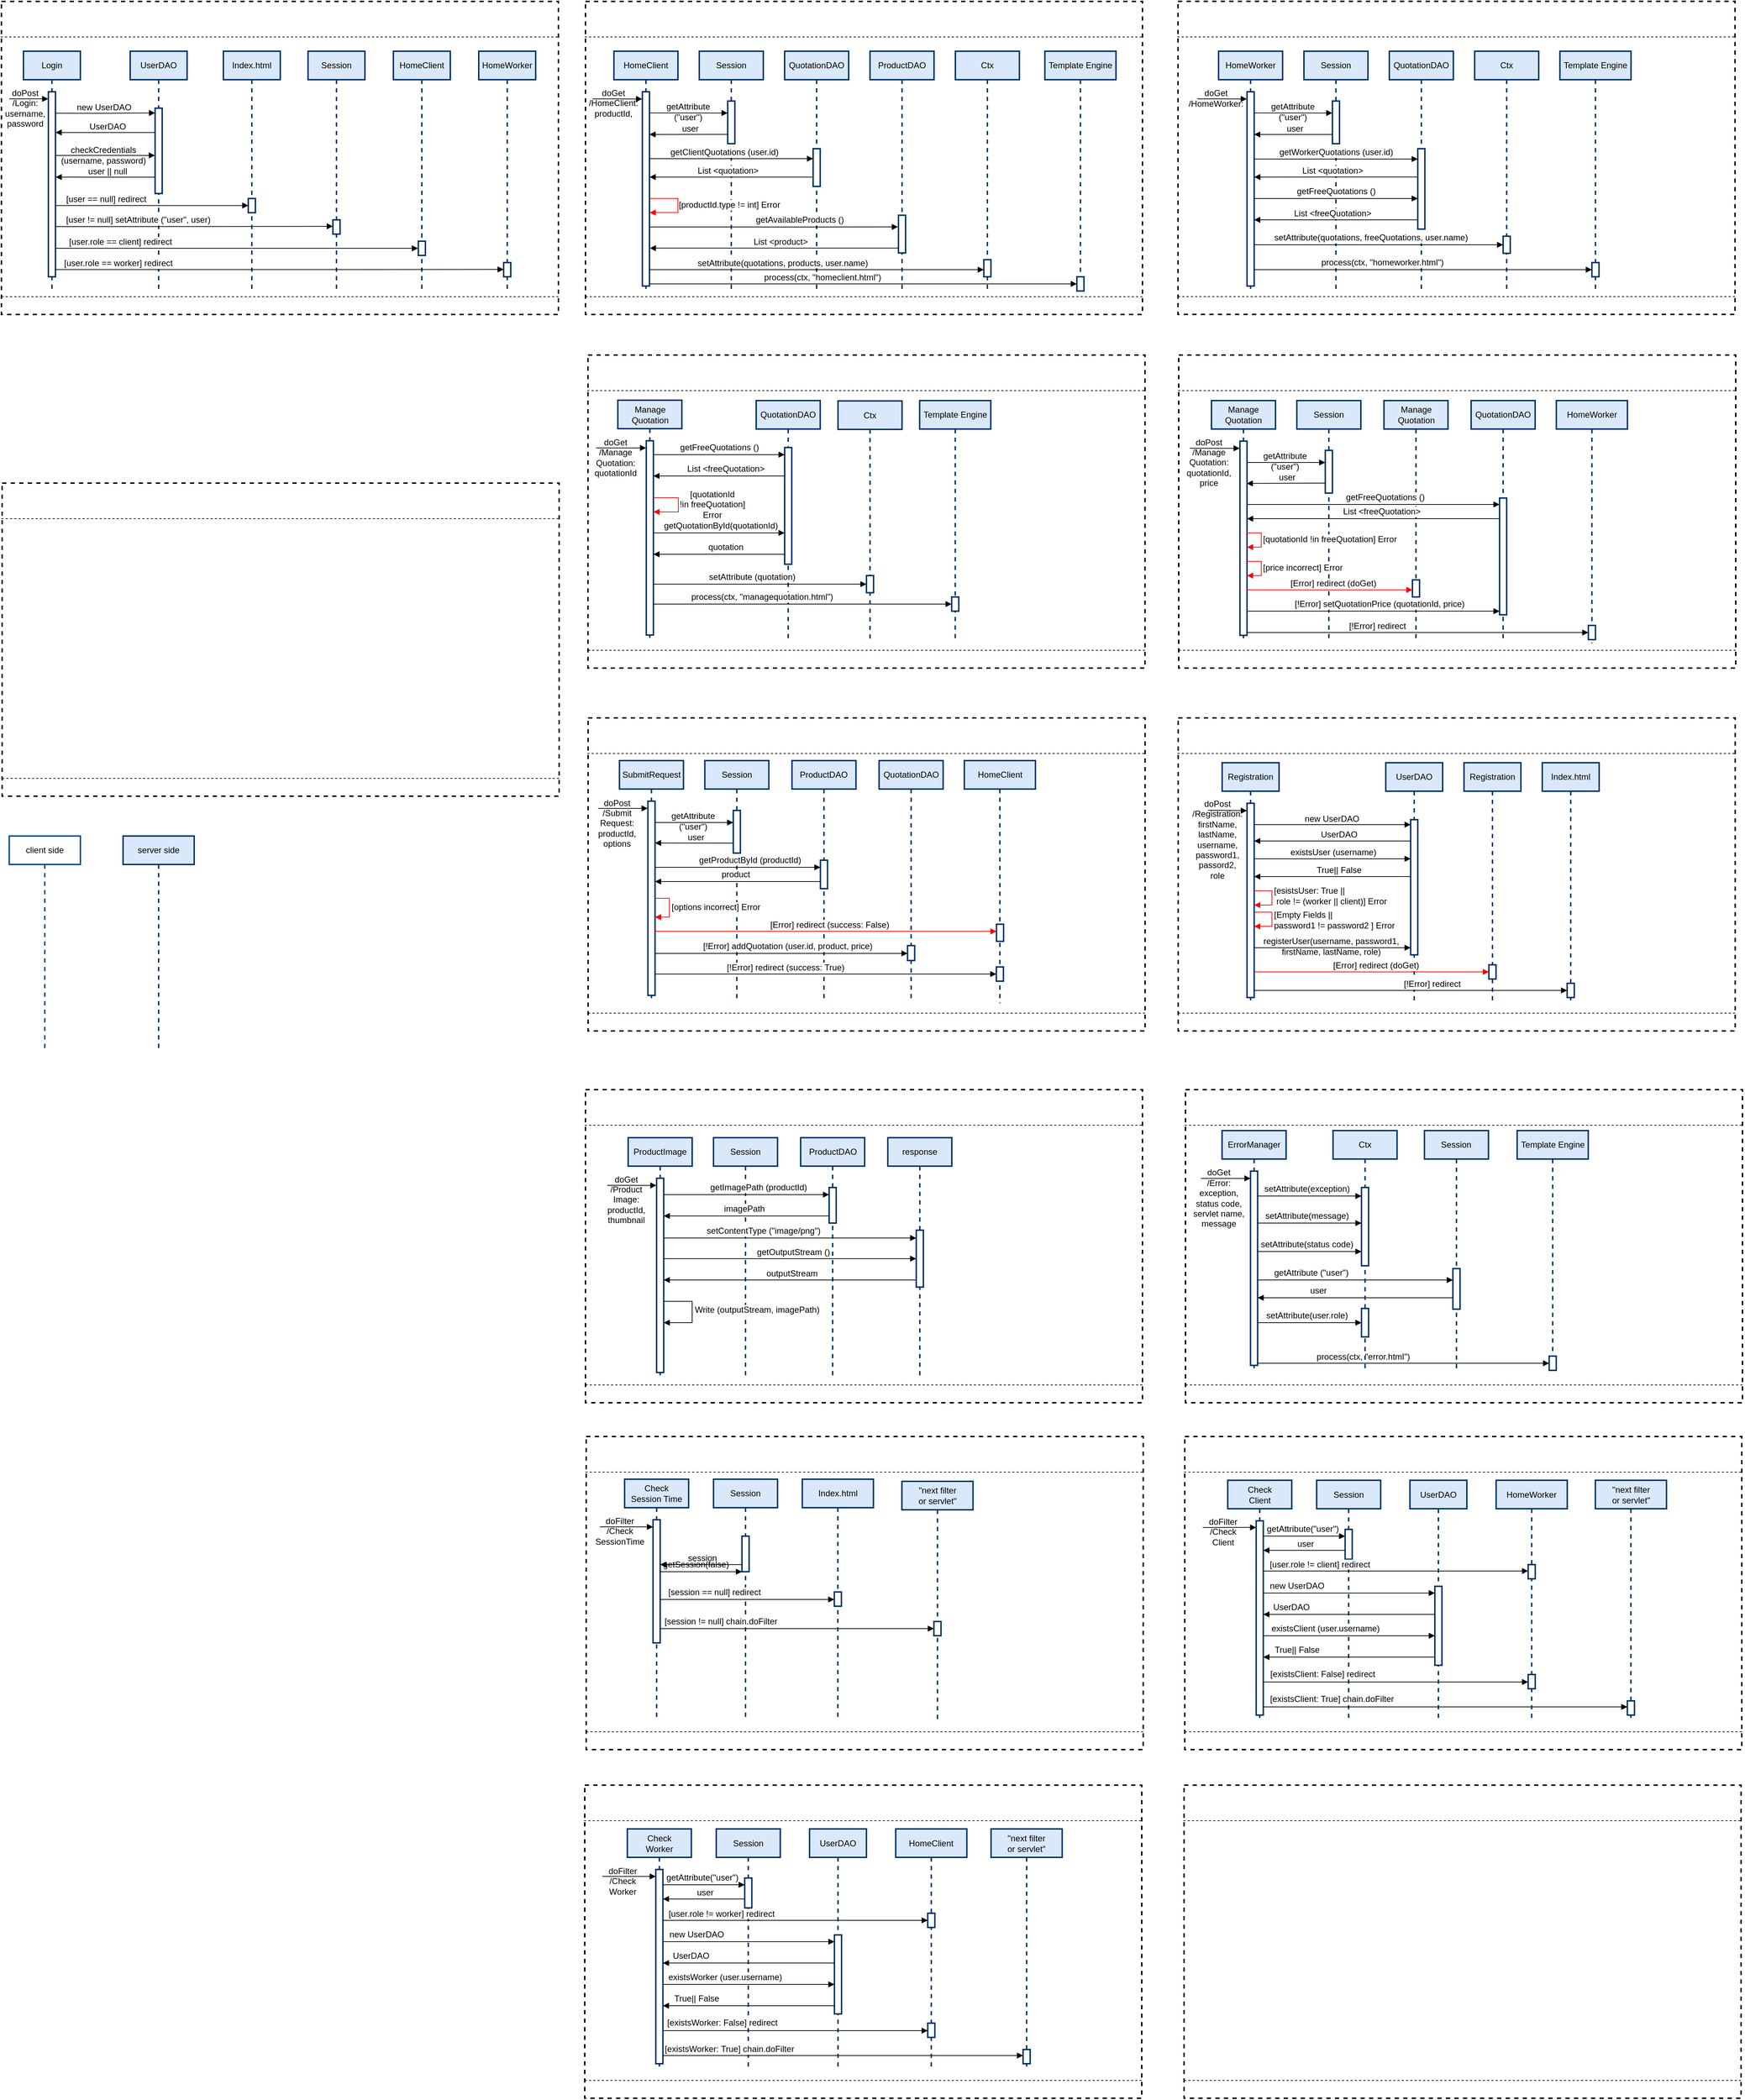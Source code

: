 <mxfile version="12.1.0" type="device" pages="1"><diagram id="R89b0RUzQgM9Dybxh03o" name="Page-1"><mxGraphModel dx="41" dy="550" grid="1" gridSize="10" guides="1" tooltips="1" connect="1" arrows="1" fold="1" page="1" pageScale="1" pageWidth="827" pageHeight="1169" math="0" shadow="0"><root><mxCell id="0"/><mxCell id="1" parent="0"/><mxCell id="Oautxqu5tnIt1btG9NJk-50" value="" style="rounded=0;whiteSpace=wrap;html=1;strokeColor=#000000;strokeWidth=2;fillColor=none;fontSize=14;align=center;aspect=fixed;dashed=1;allowArrows=0;connectable=0;" parent="1" vertex="1"><mxGeometry x="1673.5" y="520" width="783" height="440" as="geometry"/></mxCell><mxCell id="Oautxqu5tnIt1btG9NJk-87" value="" style="group" parent="1" vertex="1" connectable="0"><mxGeometry x="1910" y="584" width="90" height="340" as="geometry"/></mxCell><mxCell id="Oautxqu5tnIt1btG9NJk-63" value="QuotationDAO" style="shape=umlLifeline;perimeter=lifelinePerimeter;whiteSpace=wrap;html=1;container=1;collapsible=0;recursiveResize=0;outlineConnect=0;fillColor=#dae8fc;strokeColor=#003366;strokeWidth=2;" parent="Oautxqu5tnIt1btG9NJk-87" vertex="1"><mxGeometry width="90" height="340" as="geometry"/></mxCell><mxCell id="Oautxqu5tnIt1btG9NJk-64" value="" style="html=1;points=[];perimeter=orthogonalPerimeter;labelBackgroundColor=none;strokeColor=#003366;strokeWidth=2;" parent="Oautxqu5tnIt1btG9NJk-63" vertex="1"><mxGeometry x="40" y="66" width="10" height="164" as="geometry"/></mxCell><mxCell id="qIlYMBhM76hsiKJ_r9Zx-44" value="" style="rounded=0;whiteSpace=wrap;html=1;strokeColor=#000000;strokeWidth=2;fillColor=none;fontSize=14;align=center;aspect=fixed;dashed=1;allowArrows=0;connectable=0;" parent="1" vertex="1"><mxGeometry x="1670" y="23" width="783" height="440" as="geometry"/></mxCell><mxCell id="Oautxqu5tnIt1btG9NJk-36" value="" style="group" parent="1" vertex="1" connectable="0"><mxGeometry x="2502" y="22.833" width="784.783" height="440" as="geometry"/></mxCell><mxCell id="Oautxqu5tnIt1btG9NJk-37" value="" style="group" parent="Oautxqu5tnIt1btG9NJk-36" vertex="1" connectable="0"><mxGeometry width="784.783" height="440" as="geometry"/></mxCell><mxCell id="Oautxqu5tnIt1btG9NJk-2" value="" style="rounded=0;whiteSpace=wrap;html=1;strokeColor=#000000;strokeWidth=2;fillColor=none;fontSize=14;align=center;aspect=fixed;dashed=1;allowArrows=0;connectable=0;" parent="Oautxqu5tnIt1btG9NJk-37" vertex="1"><mxGeometry x="1" width="783" height="440" as="geometry"/></mxCell><mxCell id="Oautxqu5tnIt1btG9NJk-3" value="" style="endArrow=none;dashed=1;html=1;fontSize=14;exitX=0;exitY=0.945;exitDx=0;exitDy=0;exitPerimeter=0;entryX=1.001;entryY=0.948;entryDx=0;entryDy=0;entryPerimeter=0;" parent="Oautxqu5tnIt1btG9NJk-37" edge="1"><mxGeometry width="50" height="50" relative="1" as="geometry"><mxPoint x="1" y="415" as="sourcePoint"/><mxPoint x="784.783" y="415" as="targetPoint"/></mxGeometry></mxCell><mxCell id="Oautxqu5tnIt1btG9NJk-4" value="" style="endArrow=none;dashed=1;html=1;fontSize=14;exitX=0;exitY=0.945;exitDx=0;exitDy=0;exitPerimeter=0;entryX=1.001;entryY=0.948;entryDx=0;entryDy=0;entryPerimeter=0;" parent="Oautxqu5tnIt1btG9NJk-37" edge="1"><mxGeometry width="50" height="50" relative="1" as="geometry"><mxPoint y="50" as="sourcePoint"/><mxPoint x="783.783" y="50" as="targetPoint"/></mxGeometry></mxCell><mxCell id="qIlYMBhM76hsiKJ_r9Zx-57" value="Session" style="shape=umlLifeline;perimeter=lifelinePerimeter;whiteSpace=wrap;html=1;container=1;collapsible=0;recursiveResize=0;outlineConnect=0;fillColor=#dae8fc;strokeColor=#003366;strokeWidth=2;" parent="1" vertex="1"><mxGeometry x="1830" y="93" width="90" height="340" as="geometry"/></mxCell><mxCell id="qIlYMBhM76hsiKJ_r9Zx-58" value="" style="html=1;points=[];perimeter=orthogonalPerimeter;labelBackgroundColor=none;strokeColor=#003366;strokeWidth=2;" parent="qIlYMBhM76hsiKJ_r9Zx-57" vertex="1"><mxGeometry x="40" y="70" width="10" height="60" as="geometry"/></mxCell><mxCell id="qIlYMBhM76hsiKJ_r9Zx-4" value="" style="group;editable=0;allowArrows=0;connectable=0;" parent="1" vertex="1" connectable="0"><mxGeometry x="848" y="23" width="784.783" height="440" as="geometry"/></mxCell><mxCell id="qIlYMBhM76hsiKJ_r9Zx-1" value="" style="rounded=0;whiteSpace=wrap;html=1;strokeColor=#000000;strokeWidth=2;fillColor=none;fontSize=14;align=center;aspect=fixed;dashed=1;allowArrows=0;connectable=0;" parent="qIlYMBhM76hsiKJ_r9Zx-4" vertex="1"><mxGeometry x="1" width="783" height="440" as="geometry"/></mxCell><mxCell id="qIlYMBhM76hsiKJ_r9Zx-2" value="" style="endArrow=none;dashed=1;html=1;fontSize=14;exitX=0;exitY=0.945;exitDx=0;exitDy=0;exitPerimeter=0;entryX=1.001;entryY=0.948;entryDx=0;entryDy=0;entryPerimeter=0;" parent="qIlYMBhM76hsiKJ_r9Zx-4" edge="1"><mxGeometry width="50" height="50" relative="1" as="geometry"><mxPoint x="1" y="415" as="sourcePoint"/><mxPoint x="784.783" y="415" as="targetPoint"/></mxGeometry></mxCell><mxCell id="qIlYMBhM76hsiKJ_r9Zx-3" value="" style="endArrow=none;dashed=1;html=1;fontSize=14;exitX=0;exitY=0.945;exitDx=0;exitDy=0;exitPerimeter=0;entryX=1.001;entryY=0.948;entryDx=0;entryDy=0;entryPerimeter=0;" parent="qIlYMBhM76hsiKJ_r9Zx-4" edge="1"><mxGeometry width="50" height="50" relative="1" as="geometry"><mxPoint y="50" as="sourcePoint"/><mxPoint x="783.783" y="50" as="targetPoint"/></mxGeometry></mxCell><mxCell id="qIlYMBhM76hsiKJ_r9Zx-16" value="" style="html=1;verticalAlign=bottom;endArrow=block;entryX=-0.017;entryY=0.038;entryDx=0;entryDy=0;entryPerimeter=0;labelBackgroundColor=none;rounded=0;edgeStyle=orthogonalEdgeStyle;" parent="qIlYMBhM76hsiKJ_r9Zx-4" target="qIlYMBhM76hsiKJ_r9Zx-17" edge="1"><mxGeometry x="-0.047" y="-10" width="80" relative="1" as="geometry"><mxPoint x="12" y="137" as="sourcePoint"/><mxPoint x="53.39" y="136.87" as="targetPoint"/><Array as="points"><mxPoint x="12" y="137"/><mxPoint x="39" y="137"/></Array><mxPoint as="offset"/></mxGeometry></mxCell><mxCell id="qIlYMBhM76hsiKJ_r9Zx-19" value="doPost&lt;br&gt;/Login:&lt;br&gt;username,&lt;br&gt;password" style="text;html=1;resizable=0;points=[];align=center;verticalAlign=middle;labelBackgroundColor=none;" parent="qIlYMBhM76hsiKJ_r9Zx-16" vertex="1" connectable="0"><mxGeometry x="0.435" y="-1" relative="1" as="geometry"><mxPoint x="-18" y="12" as="offset"/></mxGeometry></mxCell><mxCell id="qIlYMBhM76hsiKJ_r9Zx-5" value="" style="group" parent="1" vertex="1" connectable="0"><mxGeometry x="849" y="700" width="784.783" height="440" as="geometry"/></mxCell><mxCell id="qIlYMBhM76hsiKJ_r9Zx-6" value="" style="rounded=0;whiteSpace=wrap;html=1;strokeColor=#000000;strokeWidth=2;fillColor=none;fontSize=14;align=center;aspect=fixed;dashed=1;allowArrows=0;connectable=0;" parent="qIlYMBhM76hsiKJ_r9Zx-5" vertex="1"><mxGeometry x="1" width="783" height="440" as="geometry"/></mxCell><mxCell id="qIlYMBhM76hsiKJ_r9Zx-7" value="" style="endArrow=none;dashed=1;html=1;fontSize=14;exitX=0;exitY=0.945;exitDx=0;exitDy=0;exitPerimeter=0;entryX=1.001;entryY=0.948;entryDx=0;entryDy=0;entryPerimeter=0;" parent="qIlYMBhM76hsiKJ_r9Zx-5" edge="1"><mxGeometry width="50" height="50" relative="1" as="geometry"><mxPoint x="1" y="415" as="sourcePoint"/><mxPoint x="784.783" y="415" as="targetPoint"/></mxGeometry></mxCell><mxCell id="qIlYMBhM76hsiKJ_r9Zx-8" value="" style="endArrow=none;dashed=1;html=1;fontSize=14;exitX=0;exitY=0.945;exitDx=0;exitDy=0;exitPerimeter=0;entryX=1.001;entryY=0.948;entryDx=0;entryDy=0;entryPerimeter=0;" parent="qIlYMBhM76hsiKJ_r9Zx-5" edge="1"><mxGeometry width="50" height="50" relative="1" as="geometry"><mxPoint y="50" as="sourcePoint"/><mxPoint x="783.783" y="50" as="targetPoint"/></mxGeometry></mxCell><mxCell id="qIlYMBhM76hsiKJ_r9Zx-14" value="client side" style="shape=umlLifeline;perimeter=lifelinePerimeter;whiteSpace=wrap;html=1;container=1;collapsible=0;recursiveResize=0;outlineConnect=0;strokeWidth=2;strokeColor=#004C99;" parent="1" vertex="1"><mxGeometry x="860" y="1196" width="100" height="300" as="geometry"/></mxCell><mxCell id="qIlYMBhM76hsiKJ_r9Zx-15" value="server side" style="shape=umlLifeline;perimeter=lifelinePerimeter;whiteSpace=wrap;html=1;container=1;collapsible=0;recursiveResize=0;outlineConnect=0;fillColor=#dae8fc;strokeColor=#003366;strokeWidth=2;" parent="1" vertex="1"><mxGeometry x="1020" y="1196" width="100" height="300" as="geometry"/></mxCell><mxCell id="qIlYMBhM76hsiKJ_r9Zx-11" value="UserDAO" style="shape=umlLifeline;perimeter=lifelinePerimeter;whiteSpace=wrap;html=1;container=1;collapsible=0;recursiveResize=0;outlineConnect=0;fillColor=#dae8fc;strokeColor=#003366;strokeWidth=2;" parent="1" vertex="1"><mxGeometry x="1030" y="93" width="80" height="337" as="geometry"/></mxCell><mxCell id="qIlYMBhM76hsiKJ_r9Zx-20" value="" style="html=1;points=[];perimeter=orthogonalPerimeter;labelBackgroundColor=none;strokeColor=#003366;strokeWidth=2;" parent="qIlYMBhM76hsiKJ_r9Zx-11" vertex="1"><mxGeometry x="35" y="80" width="10" height="120" as="geometry"/></mxCell><mxCell id="qIlYMBhM76hsiKJ_r9Zx-21" value="" style="html=1;verticalAlign=bottom;endArrow=block;labelBackgroundColor=none;exitX=0.98;exitY=0.116;exitDx=0;exitDy=0;exitPerimeter=0;edgeStyle=orthogonalEdgeStyle;rounded=0;entryX=0.003;entryY=0.056;entryDx=0;entryDy=0;entryPerimeter=0;" parent="1" source="qIlYMBhM76hsiKJ_r9Zx-17" target="qIlYMBhM76hsiKJ_r9Zx-20" edge="1"><mxGeometry x="-0.047" y="-10" width="80" relative="1" as="geometry"><mxPoint x="984.96" y="179.88" as="sourcePoint"/><mxPoint x="1130" y="184" as="targetPoint"/><mxPoint as="offset"/><Array as="points"><mxPoint x="995" y="180"/></Array></mxGeometry></mxCell><mxCell id="qIlYMBhM76hsiKJ_r9Zx-22" value="new UserDAO" style="text;html=1;resizable=0;points=[];align=center;verticalAlign=middle;labelBackgroundColor=none;" parent="qIlYMBhM76hsiKJ_r9Zx-21" vertex="1" connectable="0"><mxGeometry x="0.435" y="-1" relative="1" as="geometry"><mxPoint x="-33" y="-9" as="offset"/></mxGeometry></mxCell><mxCell id="qIlYMBhM76hsiKJ_r9Zx-23" value="" style="html=1;verticalAlign=bottom;endArrow=block;labelBackgroundColor=none;rounded=0;exitX=0;exitY=0.285;exitDx=0;exitDy=0;exitPerimeter=0;entryX=1.017;entryY=0.22;entryDx=0;entryDy=0;entryPerimeter=0;edgeStyle=orthogonalEdgeStyle;" parent="1" source="qIlYMBhM76hsiKJ_r9Zx-20" target="qIlYMBhM76hsiKJ_r9Zx-17" edge="1"><mxGeometry x="-0.047" y="-10" width="80" relative="1" as="geometry"><mxPoint x="1100" y="200" as="sourcePoint"/><mxPoint x="995" y="210" as="targetPoint"/><mxPoint as="offset"/><Array as="points"/></mxGeometry></mxCell><mxCell id="qIlYMBhM76hsiKJ_r9Zx-24" value="UserDAO" style="text;html=1;resizable=0;points=[];align=center;verticalAlign=middle;labelBackgroundColor=none;" parent="qIlYMBhM76hsiKJ_r9Zx-23" vertex="1" connectable="0"><mxGeometry x="0.435" y="-1" relative="1" as="geometry"><mxPoint x="33" y="-7" as="offset"/></mxGeometry></mxCell><mxCell id="qIlYMBhM76hsiKJ_r9Zx-25" value="" style="html=1;verticalAlign=bottom;endArrow=block;labelBackgroundColor=none;rounded=0;edgeStyle=orthogonalEdgeStyle;exitX=1.047;exitY=0.344;exitDx=0;exitDy=0;exitPerimeter=0;entryX=-0.023;entryY=0.554;entryDx=0;entryDy=0;entryPerimeter=0;" parent="1" source="qIlYMBhM76hsiKJ_r9Zx-17" target="qIlYMBhM76hsiKJ_r9Zx-20" edge="1"><mxGeometry x="-0.047" y="-10" width="80" relative="1" as="geometry"><mxPoint x="930" y="240" as="sourcePoint"/><mxPoint x="1136" y="240" as="targetPoint"/><mxPoint as="offset"/><Array as="points"/></mxGeometry></mxCell><mxCell id="qIlYMBhM76hsiKJ_r9Zx-26" value="checkCredentials&lt;br&gt;(username, password)" style="text;html=1;resizable=0;points=[];align=center;verticalAlign=middle;labelBackgroundColor=none;" parent="qIlYMBhM76hsiKJ_r9Zx-25" vertex="1" connectable="0"><mxGeometry x="0.435" y="-1" relative="1" as="geometry"><mxPoint x="-34" y="-2" as="offset"/></mxGeometry></mxCell><mxCell id="qIlYMBhM76hsiKJ_r9Zx-27" value="" style="html=1;verticalAlign=bottom;endArrow=block;labelBackgroundColor=none;rounded=0;edgeStyle=orthogonalEdgeStyle;entryX=1.02;entryY=0.461;entryDx=0;entryDy=0;entryPerimeter=0;" parent="1" target="qIlYMBhM76hsiKJ_r9Zx-17" edge="1"><mxGeometry x="-0.047" y="-10" width="80" relative="1" as="geometry"><mxPoint x="1065" y="270" as="sourcePoint"/><mxPoint x="950" y="270" as="targetPoint"/><mxPoint as="offset"/><Array as="points"><mxPoint x="995" y="270"/></Array></mxGeometry></mxCell><mxCell id="qIlYMBhM76hsiKJ_r9Zx-28" value="user || null" style="text;html=1;resizable=0;points=[];align=center;verticalAlign=middle;labelBackgroundColor=none;" parent="qIlYMBhM76hsiKJ_r9Zx-27" vertex="1" connectable="0"><mxGeometry x="0.435" y="-1" relative="1" as="geometry"><mxPoint x="33" y="-7" as="offset"/></mxGeometry></mxCell><mxCell id="qIlYMBhM76hsiKJ_r9Zx-29" value="Index.html" style="shape=umlLifeline;perimeter=lifelinePerimeter;whiteSpace=wrap;html=1;container=1;collapsible=0;recursiveResize=0;outlineConnect=0;strokeColor=#003366;strokeWidth=2;fillColor=#dae8fc;" parent="1" vertex="1"><mxGeometry x="1161" y="93" width="80" height="337" as="geometry"/></mxCell><mxCell id="qIlYMBhM76hsiKJ_r9Zx-32" value="" style="html=1;points=[];perimeter=orthogonalPerimeter;labelBackgroundColor=none;strokeColor=#003366;strokeWidth=2;" parent="qIlYMBhM76hsiKJ_r9Zx-29" vertex="1"><mxGeometry x="35" y="207" width="10" height="20" as="geometry"/></mxCell><mxCell id="qIlYMBhM76hsiKJ_r9Zx-30" value="" style="html=1;verticalAlign=bottom;endArrow=block;labelBackgroundColor=none;edgeStyle=orthogonalEdgeStyle;rounded=0;exitX=1.003;exitY=0.615;exitDx=0;exitDy=0;exitPerimeter=0;entryX=0.015;entryY=0.492;entryDx=0;entryDy=0;entryPerimeter=0;" parent="1" source="qIlYMBhM76hsiKJ_r9Zx-17" target="qIlYMBhM76hsiKJ_r9Zx-32" edge="1"><mxGeometry x="-0.047" y="-10" width="80" relative="1" as="geometry"><mxPoint x="925" y="310" as="sourcePoint"/><mxPoint x="1190" y="310" as="targetPoint"/><mxPoint as="offset"/><Array as="points"><mxPoint x="1064" y="310"/></Array></mxGeometry></mxCell><mxCell id="qIlYMBhM76hsiKJ_r9Zx-31" value="[user == null] redirect" style="text;html=1;resizable=0;points=[];align=center;verticalAlign=middle;labelBackgroundColor=none;" parent="qIlYMBhM76hsiKJ_r9Zx-30" vertex="1" connectable="0"><mxGeometry x="0.435" y="-1" relative="1" as="geometry"><mxPoint x="-124" y="-10" as="offset"/></mxGeometry></mxCell><mxCell id="qIlYMBhM76hsiKJ_r9Zx-33" value="" style="html=1;verticalAlign=bottom;endArrow=block;labelBackgroundColor=none;edgeStyle=orthogonalEdgeStyle;rounded=0;exitX=1;exitY=0.729;exitDx=0;exitDy=0;exitPerimeter=0;entryX=-0.004;entryY=0.455;entryDx=0;entryDy=0;entryPerimeter=0;" parent="1" source="qIlYMBhM76hsiKJ_r9Zx-17" target="qIlYMBhM76hsiKJ_r9Zx-36" edge="1"><mxGeometry x="-0.047" y="-10" width="80" relative="1" as="geometry"><mxPoint x="985.931" y="339.345" as="sourcePoint"/><mxPoint x="1290" y="339" as="targetPoint"/><mxPoint as="offset"/><Array as="points"><mxPoint x="925" y="339"/></Array></mxGeometry></mxCell><mxCell id="qIlYMBhM76hsiKJ_r9Zx-34" value="[user != null] setAttribute (&quot;user&quot;, user)" style="text;html=1;resizable=0;points=[];align=center;verticalAlign=middle;labelBackgroundColor=#FFFFFF;" parent="qIlYMBhM76hsiKJ_r9Zx-33" vertex="1" connectable="0"><mxGeometry x="0.435" y="-1" relative="1" as="geometry"><mxPoint x="-164" y="-10" as="offset"/></mxGeometry></mxCell><mxCell id="qIlYMBhM76hsiKJ_r9Zx-10" value="Login" style="shape=umlLifeline;perimeter=lifelinePerimeter;whiteSpace=wrap;html=1;container=1;collapsible=0;recursiveResize=0;outlineConnect=0;strokeColor=#003366;strokeWidth=2;fillColor=#dae8fc;" parent="1" vertex="1"><mxGeometry x="880" y="93" width="80" height="337" as="geometry"/></mxCell><mxCell id="qIlYMBhM76hsiKJ_r9Zx-17" value="" style="html=1;points=[];perimeter=orthogonalPerimeter;strokeColor=#003366;strokeWidth=2;" parent="qIlYMBhM76hsiKJ_r9Zx-10" vertex="1"><mxGeometry x="35" y="57" width="10" height="260" as="geometry"/></mxCell><mxCell id="qIlYMBhM76hsiKJ_r9Zx-35" value="Session" style="shape=umlLifeline;perimeter=lifelinePerimeter;whiteSpace=wrap;html=1;container=1;collapsible=0;recursiveResize=0;outlineConnect=0;strokeColor=#003366;strokeWidth=2;fillColor=#dae8fc;" parent="1" vertex="1"><mxGeometry x="1280" y="93" width="80" height="337" as="geometry"/></mxCell><mxCell id="qIlYMBhM76hsiKJ_r9Zx-36" value="" style="html=1;points=[];perimeter=orthogonalPerimeter;labelBackgroundColor=none;strokeColor=#003366;strokeWidth=2;" parent="qIlYMBhM76hsiKJ_r9Zx-35" vertex="1"><mxGeometry x="35" y="237" width="10" height="20" as="geometry"/></mxCell><mxCell id="qIlYMBhM76hsiKJ_r9Zx-12" value="HomeClient" style="shape=umlLifeline;perimeter=lifelinePerimeter;whiteSpace=wrap;html=1;container=1;collapsible=0;recursiveResize=0;outlineConnect=0;strokeColor=#003366;strokeWidth=2;fillColor=#dae8fc;" parent="1" vertex="1"><mxGeometry x="1400" y="93" width="80" height="337" as="geometry"/></mxCell><mxCell id="qIlYMBhM76hsiKJ_r9Zx-37" value="" style="html=1;points=[];perimeter=orthogonalPerimeter;labelBackgroundColor=none;strokeColor=#003366;strokeWidth=2;" parent="qIlYMBhM76hsiKJ_r9Zx-12" vertex="1"><mxGeometry x="35" y="267" width="10" height="20" as="geometry"/></mxCell><mxCell id="qIlYMBhM76hsiKJ_r9Zx-13" value="HomeWorker" style="shape=umlLifeline;perimeter=lifelinePerimeter;whiteSpace=wrap;html=1;container=1;collapsible=0;recursiveResize=0;outlineConnect=0;strokeColor=#003366;strokeWidth=2;fillColor=#dae8fc;" parent="1" vertex="1"><mxGeometry x="1520" y="93" width="80" height="337" as="geometry"/></mxCell><mxCell id="qIlYMBhM76hsiKJ_r9Zx-38" value="" style="html=1;points=[];perimeter=orthogonalPerimeter;labelBackgroundColor=none;strokeColor=#003366;strokeWidth=2;" parent="qIlYMBhM76hsiKJ_r9Zx-13" vertex="1"><mxGeometry x="35" y="297" width="10" height="20" as="geometry"/></mxCell><mxCell id="qIlYMBhM76hsiKJ_r9Zx-39" value="" style="html=1;verticalAlign=bottom;endArrow=block;labelBackgroundColor=none;edgeStyle=orthogonalEdgeStyle;rounded=0;exitX=1.039;exitY=0.846;exitDx=0;exitDy=0;exitPerimeter=0;entryX=-0.044;entryY=0.501;entryDx=0;entryDy=0;entryPerimeter=0;" parent="1" source="qIlYMBhM76hsiKJ_r9Zx-17" target="qIlYMBhM76hsiKJ_r9Zx-37" edge="1"><mxGeometry x="-0.047" y="-10" width="80" relative="1" as="geometry"><mxPoint x="930" y="370" as="sourcePoint"/><mxPoint x="1430" y="370" as="targetPoint"/><mxPoint as="offset"/><Array as="points"/></mxGeometry></mxCell><mxCell id="qIlYMBhM76hsiKJ_r9Zx-40" value="[user.role == client] redirect" style="text;html=1;resizable=0;points=[];align=center;verticalAlign=middle;labelBackgroundColor=#FFFFFF;" parent="qIlYMBhM76hsiKJ_r9Zx-39" vertex="1" connectable="0"><mxGeometry x="0.435" y="-1" relative="1" as="geometry"><mxPoint x="-275" y="-10" as="offset"/></mxGeometry></mxCell><mxCell id="qIlYMBhM76hsiKJ_r9Zx-41" value="" style="html=1;verticalAlign=bottom;endArrow=block;labelBackgroundColor=none;edgeStyle=orthogonalEdgeStyle;rounded=0;entryX=0;entryY=0.484;entryDx=0;entryDy=0;entryPerimeter=0;exitX=1.017;exitY=0.961;exitDx=0;exitDy=0;exitPerimeter=0;" parent="1" source="qIlYMBhM76hsiKJ_r9Zx-17" target="qIlYMBhM76hsiKJ_r9Zx-38" edge="1"><mxGeometry x="-0.047" y="-10" width="80" relative="1" as="geometry"><mxPoint x="930" y="400" as="sourcePoint"/><mxPoint x="1540" y="400" as="targetPoint"/><mxPoint as="offset"/><Array as="points"/></mxGeometry></mxCell><mxCell id="qIlYMBhM76hsiKJ_r9Zx-42" value="[user.role == worker] redirect" style="text;html=1;resizable=0;points=[];align=center;verticalAlign=middle;labelBackgroundColor=#FFFFFF;" parent="qIlYMBhM76hsiKJ_r9Zx-41" vertex="1" connectable="0"><mxGeometry x="0.435" y="-1" relative="1" as="geometry"><mxPoint x="-364" y="-10" as="offset"/></mxGeometry></mxCell><mxCell id="qIlYMBhM76hsiKJ_r9Zx-47" value="HomeClient" style="shape=umlLifeline;perimeter=lifelinePerimeter;whiteSpace=wrap;html=1;container=1;collapsible=0;recursiveResize=0;outlineConnect=0;fillColor=#dae8fc;strokeColor=#003366;strokeWidth=2;" parent="1" vertex="1"><mxGeometry x="1710" y="93" width="90" height="340" as="geometry"/></mxCell><mxCell id="qIlYMBhM76hsiKJ_r9Zx-52" value="" style="html=1;points=[];perimeter=orthogonalPerimeter;labelBackgroundColor=none;strokeColor=#003366;strokeWidth=2;" parent="qIlYMBhM76hsiKJ_r9Zx-47" vertex="1"><mxGeometry x="40" y="57" width="10" height="273" as="geometry"/></mxCell><mxCell id="qIlYMBhM76hsiKJ_r9Zx-67" value="" style="html=1;verticalAlign=bottom;endArrow=block;labelBackgroundColor=none;rounded=0;edgeStyle=orthogonalEdgeStyle;exitX=1.007;exitY=0.549;exitDx=0;exitDy=0;exitPerimeter=0;entryX=1.02;entryY=0.622;entryDx=0;entryDy=0;entryPerimeter=0;strokeColor=#FF0000;" parent="qIlYMBhM76hsiKJ_r9Zx-47" source="qIlYMBhM76hsiKJ_r9Zx-52" target="qIlYMBhM76hsiKJ_r9Zx-52" edge="1"><mxGeometry x="-0.047" y="-10" width="80" relative="1" as="geometry"><mxPoint x="50" y="207" as="sourcePoint"/><mxPoint x="60" y="227" as="targetPoint"/><Array as="points"><mxPoint x="90" y="207"/><mxPoint x="90" y="227"/></Array><mxPoint as="offset"/></mxGeometry></mxCell><mxCell id="qIlYMBhM76hsiKJ_r9Zx-68" value="[productId.type != int] Error" style="text;html=1;resizable=0;points=[];align=center;verticalAlign=middle;labelBackgroundColor=#ffffff;" parent="qIlYMBhM76hsiKJ_r9Zx-67" vertex="1" connectable="0"><mxGeometry x="0.039" y="-13" relative="1" as="geometry"><mxPoint x="85" y="-3" as="offset"/></mxGeometry></mxCell><mxCell id="qIlYMBhM76hsiKJ_r9Zx-48" value="QuotationDAO" style="shape=umlLifeline;perimeter=lifelinePerimeter;whiteSpace=wrap;html=1;container=1;collapsible=0;recursiveResize=0;outlineConnect=0;fillColor=#dae8fc;strokeColor=#003366;strokeWidth=2;" parent="1" vertex="1"><mxGeometry x="1950" y="93" width="90" height="340" as="geometry"/></mxCell><mxCell id="qIlYMBhM76hsiKJ_r9Zx-54" value="" style="html=1;points=[];perimeter=orthogonalPerimeter;labelBackgroundColor=none;strokeColor=#003366;strokeWidth=2;" parent="qIlYMBhM76hsiKJ_r9Zx-48" vertex="1"><mxGeometry x="40" y="137" width="10" height="53" as="geometry"/></mxCell><mxCell id="qIlYMBhM76hsiKJ_r9Zx-49" value="ProductDAO" style="shape=umlLifeline;perimeter=lifelinePerimeter;whiteSpace=wrap;html=1;container=1;collapsible=0;recursiveResize=0;outlineConnect=0;fillColor=#dae8fc;strokeColor=#003366;strokeWidth=2;" parent="1" vertex="1"><mxGeometry x="2070" y="93" width="90" height="340" as="geometry"/></mxCell><mxCell id="qIlYMBhM76hsiKJ_r9Zx-70" value="" style="html=1;points=[];perimeter=orthogonalPerimeter;labelBackgroundColor=none;strokeColor=#003366;strokeWidth=2;" parent="qIlYMBhM76hsiKJ_r9Zx-49" vertex="1"><mxGeometry x="40" y="230.5" width="10" height="53" as="geometry"/></mxCell><mxCell id="qIlYMBhM76hsiKJ_r9Zx-55" value="" style="html=1;verticalAlign=bottom;endArrow=block;labelBackgroundColor=none;rounded=0;edgeStyle=orthogonalEdgeStyle;" parent="1" source="qIlYMBhM76hsiKJ_r9Zx-52" target="qIlYMBhM76hsiKJ_r9Zx-54" edge="1"><mxGeometry x="-0.047" y="-10" width="80" relative="1" as="geometry"><mxPoint x="1770" y="244" as="sourcePoint"/><mxPoint x="1980" y="239" as="targetPoint"/><Array as="points"><mxPoint x="1940" y="244"/><mxPoint x="1940" y="244"/></Array><mxPoint as="offset"/></mxGeometry></mxCell><mxCell id="qIlYMBhM76hsiKJ_r9Zx-59" value="" style="html=1;verticalAlign=bottom;endArrow=block;labelBackgroundColor=none;rounded=0;entryX=-0.01;entryY=0.281;entryDx=0;entryDy=0;entryPerimeter=0;edgeStyle=orthogonalEdgeStyle;exitX=1.058;exitY=0.109;exitDx=0;exitDy=0;exitPerimeter=0;" parent="1" source="qIlYMBhM76hsiKJ_r9Zx-52" target="qIlYMBhM76hsiKJ_r9Zx-58" edge="1"><mxGeometry x="-0.047" y="-10" width="80" relative="1" as="geometry"><mxPoint x="1770" y="180" as="sourcePoint"/><mxPoint x="1860" y="180" as="targetPoint"/><Array as="points"><mxPoint x="1810" y="180"/></Array><mxPoint as="offset"/></mxGeometry></mxCell><mxCell id="qIlYMBhM76hsiKJ_r9Zx-60" value="getAttribute&lt;br&gt;(&quot;user&quot;)" style="text;html=1;resizable=0;points=[];align=center;verticalAlign=middle;labelBackgroundColor=none;" parent="qIlYMBhM76hsiKJ_r9Zx-59" vertex="1" connectable="0"><mxGeometry x="0.039" y="-13" relative="1" as="geometry"><mxPoint x="-4" y="-15" as="offset"/></mxGeometry></mxCell><mxCell id="qIlYMBhM76hsiKJ_r9Zx-61" value="" style="html=1;verticalAlign=bottom;endArrow=block;labelBackgroundColor=none;rounded=0;edgeStyle=orthogonalEdgeStyle;exitX=-0.02;exitY=0.782;exitDx=0;exitDy=0;exitPerimeter=0;" parent="1" source="qIlYMBhM76hsiKJ_r9Zx-58" edge="1"><mxGeometry x="-0.047" y="-10" width="80" relative="1" as="geometry"><mxPoint x="1850" y="210" as="sourcePoint"/><mxPoint x="1760" y="210" as="targetPoint"/><Array as="points"><mxPoint x="1840" y="210"/></Array><mxPoint as="offset"/></mxGeometry></mxCell><mxCell id="qIlYMBhM76hsiKJ_r9Zx-63" value="user" style="text;html=1;resizable=0;points=[];align=center;verticalAlign=middle;labelBackgroundColor=none;" parent="qIlYMBhM76hsiKJ_r9Zx-61" vertex="1" connectable="0"><mxGeometry x="-0.28" y="1" relative="1" as="geometry"><mxPoint x="-14" y="-9" as="offset"/></mxGeometry></mxCell><mxCell id="qIlYMBhM76hsiKJ_r9Zx-64" value="" style="html=1;verticalAlign=bottom;endArrow=block;labelBackgroundColor=none;rounded=0;edgeStyle=orthogonalEdgeStyle;exitX=-0.012;exitY=0.753;exitDx=0;exitDy=0;exitPerimeter=0;entryX=1.012;entryY=0.439;entryDx=0;entryDy=0;entryPerimeter=0;" parent="1" source="qIlYMBhM76hsiKJ_r9Zx-54" target="qIlYMBhM76hsiKJ_r9Zx-52" edge="1"><mxGeometry x="-0.047" y="-10" width="80" relative="1" as="geometry"><mxPoint x="1970" y="270" as="sourcePoint"/><mxPoint x="1770" y="270" as="targetPoint"/><Array as="points"/><mxPoint as="offset"/></mxGeometry></mxCell><mxCell id="qIlYMBhM76hsiKJ_r9Zx-65" value="getClientQuotations (user.id)" style="text;html=1;resizable=0;points=[];align=center;verticalAlign=middle;labelBackgroundColor=#ffffff;" parent="qIlYMBhM76hsiKJ_r9Zx-64" vertex="1" connectable="0"><mxGeometry x="0.039" y="-13" relative="1" as="geometry"><mxPoint x="-6" y="-22" as="offset"/></mxGeometry></mxCell><mxCell id="qIlYMBhM76hsiKJ_r9Zx-66" value="List &amp;lt;quotation&amp;gt;" style="text;html=1;resizable=0;points=[];align=center;verticalAlign=middle;labelBackgroundColor=#ffffff;" parent="qIlYMBhM76hsiKJ_r9Zx-64" vertex="1" connectable="0"><mxGeometry x="-0.231" relative="1" as="geometry"><mxPoint x="-32" y="-9" as="offset"/></mxGeometry></mxCell><mxCell id="qIlYMBhM76hsiKJ_r9Zx-69" value="" style="html=1;verticalAlign=bottom;endArrow=block;labelBackgroundColor=none;rounded=0;edgeStyle=orthogonalEdgeStyle;entryX=-0.076;entryY=0.31;entryDx=0;entryDy=0;entryPerimeter=0;exitX=1.035;exitY=0.696;exitDx=0;exitDy=0;exitPerimeter=0;" parent="1" source="qIlYMBhM76hsiKJ_r9Zx-52" target="qIlYMBhM76hsiKJ_r9Zx-70" edge="1"><mxGeometry x="-0.047" y="-10" width="80" relative="1" as="geometry"><mxPoint x="1770" y="340" as="sourcePoint"/><mxPoint x="2050" y="340" as="targetPoint"/><Array as="points"><mxPoint x="1935" y="340"/></Array><mxPoint as="offset"/></mxGeometry></mxCell><mxCell id="qIlYMBhM76hsiKJ_r9Zx-72" value="getAvailableProducts ()" style="text;html=1;resizable=0;points=[];align=center;verticalAlign=middle;labelBackgroundColor=#ffffff;" parent="qIlYMBhM76hsiKJ_r9Zx-69" vertex="1" connectable="0"><mxGeometry y="-19" relative="1" as="geometry"><mxPoint x="36" y="-29" as="offset"/></mxGeometry></mxCell><mxCell id="qIlYMBhM76hsiKJ_r9Zx-73" value="" style="html=1;verticalAlign=bottom;endArrow=block;labelBackgroundColor=none;rounded=0;edgeStyle=orthogonalEdgeStyle;entryX=1.044;entryY=0.805;entryDx=0;entryDy=0;entryPerimeter=0;exitX=0;exitY=0.873;exitDx=0;exitDy=0;exitPerimeter=0;" parent="1" source="qIlYMBhM76hsiKJ_r9Zx-70" target="qIlYMBhM76hsiKJ_r9Zx-52" edge="1"><mxGeometry x="-0.047" y="-10" width="80" relative="1" as="geometry"><mxPoint x="2100" y="370" as="sourcePoint"/><mxPoint x="1770" y="370" as="targetPoint"/><Array as="points"/><mxPoint as="offset"/></mxGeometry></mxCell><mxCell id="qIlYMBhM76hsiKJ_r9Zx-75" value="List &amp;lt;product&amp;gt;" style="text;html=1;resizable=0;points=[];align=center;verticalAlign=middle;labelBackgroundColor=none;" parent="qIlYMBhM76hsiKJ_r9Zx-73" vertex="1" connectable="0"><mxGeometry x="-0.231" relative="1" as="geometry"><mxPoint x="-32" y="-9" as="offset"/></mxGeometry></mxCell><mxCell id="qIlYMBhM76hsiKJ_r9Zx-79" value="" style="html=1;verticalAlign=bottom;endArrow=block;labelBackgroundColor=none;rounded=0;edgeStyle=orthogonalEdgeStyle;" parent="1" source="qIlYMBhM76hsiKJ_r9Zx-52" target="qIlYMBhM76hsiKJ_r9Zx-78" edge="1"><mxGeometry x="-0.047" y="-10" width="80" relative="1" as="geometry"><mxPoint x="1760" y="400" as="sourcePoint"/><mxPoint x="2220" y="400" as="targetPoint"/><Array as="points"><mxPoint x="1930" y="420"/><mxPoint x="1930" y="420"/></Array><mxPoint as="offset"/></mxGeometry></mxCell><mxCell id="qIlYMBhM76hsiKJ_r9Zx-80" value="&lt;span style=&quot;background-color: rgb(255 , 255 , 255)&quot;&gt;process(ctx, &quot;homeclient.html&quot;)&lt;/span&gt;" style="text;html=1;resizable=0;points=[];align=center;verticalAlign=middle;labelBackgroundColor=none;" parent="qIlYMBhM76hsiKJ_r9Zx-79" vertex="1" connectable="0"><mxGeometry y="-19" relative="1" as="geometry"><mxPoint x="-57.5" y="-28.5" as="offset"/></mxGeometry></mxCell><mxCell id="Oautxqu5tnIt1btG9NJk-5" value="" style="group" parent="1" vertex="1" connectable="0"><mxGeometry x="2315.786" y="93" width="100" height="337" as="geometry"/></mxCell><mxCell id="qIlYMBhM76hsiKJ_r9Zx-77" value="Template Engine" style="shape=umlLifeline;perimeter=lifelinePerimeter;whiteSpace=wrap;html=1;container=1;collapsible=0;recursiveResize=0;outlineConnect=0;strokeColor=#003366;strokeWidth=2;fillColor=#dae8fc;" parent="Oautxqu5tnIt1btG9NJk-5" vertex="1"><mxGeometry width="100" height="337" as="geometry"/></mxCell><mxCell id="qIlYMBhM76hsiKJ_r9Zx-78" value="" style="html=1;points=[];perimeter=orthogonalPerimeter;labelBackgroundColor=none;strokeColor=#003366;strokeWidth=2;" parent="qIlYMBhM76hsiKJ_r9Zx-77" vertex="1"><mxGeometry x="45" y="317" width="10" height="20" as="geometry"/></mxCell><mxCell id="Oautxqu5tnIt1btG9NJk-6" value="" style="html=1;verticalAlign=bottom;endArrow=block;labelBackgroundColor=none;rounded=0;edgeStyle=orthogonalEdgeStyle;entryX=-0.028;entryY=0.037;entryDx=0;entryDy=0;entryPerimeter=0;" parent="1" target="Oautxqu5tnIt1btG9NJk-11" edge="1"><mxGeometry x="-0.047" y="-10" width="80" relative="1" as="geometry"><mxPoint x="2530" y="160" as="sourcePoint"/><mxPoint x="911" y="137" as="targetPoint"/><Array as="points"><mxPoint x="2561" y="160"/></Array><mxPoint as="offset"/></mxGeometry></mxCell><mxCell id="Oautxqu5tnIt1btG9NJk-7" value="doGet&lt;br&gt;/HomeWorker:" style="text;html=1;resizable=0;points=[];align=center;verticalAlign=middle;labelBackgroundColor=none;" parent="Oautxqu5tnIt1btG9NJk-6" vertex="1" connectable="0"><mxGeometry x="0.039" y="-13" relative="1" as="geometry"><mxPoint x="-10" y="-14" as="offset"/></mxGeometry></mxCell><mxCell id="Oautxqu5tnIt1btG9NJk-8" value="Session" style="shape=umlLifeline;perimeter=lifelinePerimeter;whiteSpace=wrap;html=1;container=1;collapsible=0;recursiveResize=0;outlineConnect=0;fillColor=#dae8fc;strokeColor=#003366;strokeWidth=2;" parent="1" vertex="1"><mxGeometry x="2680" y="93" width="90" height="340" as="geometry"/></mxCell><mxCell id="Oautxqu5tnIt1btG9NJk-9" value="" style="html=1;points=[];perimeter=orthogonalPerimeter;labelBackgroundColor=none;strokeColor=#003366;strokeWidth=2;" parent="Oautxqu5tnIt1btG9NJk-8" vertex="1"><mxGeometry x="40" y="70" width="10" height="60" as="geometry"/></mxCell><mxCell id="Oautxqu5tnIt1btG9NJk-10" value="HomeWorker" style="shape=umlLifeline;perimeter=lifelinePerimeter;whiteSpace=wrap;html=1;container=1;collapsible=0;recursiveResize=0;outlineConnect=0;fillColor=#dae8fc;strokeColor=#003366;strokeWidth=2;" parent="1" vertex="1"><mxGeometry x="2560" y="93" width="90" height="340" as="geometry"/></mxCell><mxCell id="Oautxqu5tnIt1btG9NJk-11" value="" style="html=1;points=[];perimeter=orthogonalPerimeter;labelBackgroundColor=none;strokeColor=#003366;strokeWidth=2;" parent="Oautxqu5tnIt1btG9NJk-10" vertex="1"><mxGeometry x="40" y="57" width="10" height="273" as="geometry"/></mxCell><mxCell id="Oautxqu5tnIt1btG9NJk-14" value="QuotationDAO" style="shape=umlLifeline;perimeter=lifelinePerimeter;whiteSpace=wrap;html=1;container=1;collapsible=0;recursiveResize=0;outlineConnect=0;fillColor=#dae8fc;strokeColor=#003366;strokeWidth=2;" parent="1" vertex="1"><mxGeometry x="2800" y="93" width="90" height="340" as="geometry"/></mxCell><mxCell id="Oautxqu5tnIt1btG9NJk-15" value="" style="html=1;points=[];perimeter=orthogonalPerimeter;labelBackgroundColor=none;strokeColor=#003366;strokeWidth=2;" parent="Oautxqu5tnIt1btG9NJk-14" vertex="1"><mxGeometry x="40" y="137" width="10" height="113" as="geometry"/></mxCell><mxCell id="Oautxqu5tnIt1btG9NJk-16" value="Ctx" style="shape=umlLifeline;perimeter=lifelinePerimeter;whiteSpace=wrap;html=1;container=1;collapsible=0;recursiveResize=0;outlineConnect=0;fillColor=#dae8fc;strokeColor=#003366;strokeWidth=2;" parent="1" vertex="1"><mxGeometry x="2920" y="93" width="90" height="340" as="geometry"/></mxCell><mxCell id="Oautxqu5tnIt1btG9NJk-17" value="" style="html=1;points=[];perimeter=orthogonalPerimeter;labelBackgroundColor=none;strokeColor=#003366;strokeWidth=2;" parent="Oautxqu5tnIt1btG9NJk-16" vertex="1"><mxGeometry x="40" y="260" width="10" height="24" as="geometry"/></mxCell><mxCell id="Oautxqu5tnIt1btG9NJk-18" value="" style="html=1;verticalAlign=bottom;endArrow=block;labelBackgroundColor=none;rounded=0;edgeStyle=orthogonalEdgeStyle;exitX=0.99;exitY=0.346;exitDx=0;exitDy=0;exitPerimeter=0;" parent="1" source="Oautxqu5tnIt1btG9NJk-11" target="Oautxqu5tnIt1btG9NJk-15" edge="1"><mxGeometry x="-0.047" y="-10" width="80" relative="1" as="geometry"><mxPoint x="2620" y="244" as="sourcePoint"/><mxPoint x="2840" y="245" as="targetPoint"/><Array as="points"><mxPoint x="2780" y="244"/><mxPoint x="2780" y="244"/></Array><mxPoint as="offset"/></mxGeometry></mxCell><mxCell id="Oautxqu5tnIt1btG9NJk-19" value="" style="html=1;verticalAlign=bottom;endArrow=block;labelBackgroundColor=none;rounded=0;entryX=-0.01;entryY=0.281;entryDx=0;entryDy=0;entryPerimeter=0;edgeStyle=orthogonalEdgeStyle;exitX=1.058;exitY=0.109;exitDx=0;exitDy=0;exitPerimeter=0;" parent="1" source="Oautxqu5tnIt1btG9NJk-11" target="Oautxqu5tnIt1btG9NJk-9" edge="1"><mxGeometry x="-0.047" y="-10" width="80" relative="1" as="geometry"><mxPoint x="2620" y="180" as="sourcePoint"/><mxPoint x="2710" y="180" as="targetPoint"/><Array as="points"><mxPoint x="2660" y="180"/></Array><mxPoint as="offset"/></mxGeometry></mxCell><mxCell id="Oautxqu5tnIt1btG9NJk-20" value="getAttribute&lt;br&gt;(&quot;user&quot;)" style="text;html=1;resizable=0;points=[];align=center;verticalAlign=middle;labelBackgroundColor=none;" parent="Oautxqu5tnIt1btG9NJk-19" vertex="1" connectable="0"><mxGeometry x="0.039" y="-13" relative="1" as="geometry"><mxPoint x="-4" y="-15" as="offset"/></mxGeometry></mxCell><mxCell id="Oautxqu5tnIt1btG9NJk-21" value="" style="html=1;verticalAlign=bottom;endArrow=block;labelBackgroundColor=none;rounded=0;edgeStyle=orthogonalEdgeStyle;" parent="1" source="Oautxqu5tnIt1btG9NJk-9" edge="1"><mxGeometry x="-0.047" y="-10" width="80" relative="1" as="geometry"><mxPoint x="2690" y="220" as="sourcePoint"/><mxPoint x="2610" y="210" as="targetPoint"/><Array as="points"><mxPoint x="2700" y="210"/><mxPoint x="2700" y="210"/></Array><mxPoint as="offset"/></mxGeometry></mxCell><mxCell id="Oautxqu5tnIt1btG9NJk-22" value="user" style="text;html=1;resizable=0;points=[];align=center;verticalAlign=middle;labelBackgroundColor=none;" parent="Oautxqu5tnIt1btG9NJk-21" vertex="1" connectable="0"><mxGeometry x="-0.28" y="1" relative="1" as="geometry"><mxPoint x="-14" y="-9" as="offset"/></mxGeometry></mxCell><mxCell id="Oautxqu5tnIt1btG9NJk-23" value="" style="html=1;verticalAlign=bottom;endArrow=block;labelBackgroundColor=none;rounded=0;edgeStyle=orthogonalEdgeStyle;entryX=1.012;entryY=0.439;entryDx=0;entryDy=0;entryPerimeter=0;" parent="1" source="Oautxqu5tnIt1btG9NJk-15" target="Oautxqu5tnIt1btG9NJk-11" edge="1"><mxGeometry x="-0.047" y="-10" width="80" relative="1" as="geometry"><mxPoint x="2820" y="270" as="sourcePoint"/><mxPoint x="2620" y="270" as="targetPoint"/><Array as="points"><mxPoint x="2725" y="270"/></Array><mxPoint as="offset"/></mxGeometry></mxCell><mxCell id="Oautxqu5tnIt1btG9NJk-24" value="getWorkerQuotations (user.id)" style="text;html=1;resizable=0;points=[];align=center;verticalAlign=middle;labelBackgroundColor=#ffffff;" parent="Oautxqu5tnIt1btG9NJk-23" vertex="1" connectable="0"><mxGeometry x="0.039" y="-13" relative="1" as="geometry"><mxPoint x="4.5" y="-22" as="offset"/></mxGeometry></mxCell><mxCell id="Oautxqu5tnIt1btG9NJk-25" value="List &amp;lt;quotation&amp;gt;" style="text;html=1;resizable=0;points=[];align=center;verticalAlign=middle;labelBackgroundColor=#ffffff;" parent="Oautxqu5tnIt1btG9NJk-23" vertex="1" connectable="0"><mxGeometry x="-0.231" relative="1" as="geometry"><mxPoint x="-32" y="-9" as="offset"/></mxGeometry></mxCell><mxCell id="Oautxqu5tnIt1btG9NJk-26" value="" style="html=1;verticalAlign=bottom;endArrow=block;labelBackgroundColor=none;rounded=0;edgeStyle=orthogonalEdgeStyle;" parent="1" source="Oautxqu5tnIt1btG9NJk-11" target="Oautxqu5tnIt1btG9NJk-15" edge="1"><mxGeometry x="-0.047" y="-10" width="80" relative="1" as="geometry"><mxPoint x="2620" y="340" as="sourcePoint"/><mxPoint x="2900" y="340" as="targetPoint"/><Array as="points"><mxPoint x="2830" y="300"/><mxPoint x="2830" y="300"/></Array><mxPoint as="offset"/></mxGeometry></mxCell><mxCell id="Oautxqu5tnIt1btG9NJk-27" value="getFreeQuotations ()" style="text;html=1;resizable=0;points=[];align=center;verticalAlign=middle;labelBackgroundColor=#ffffff;" parent="Oautxqu5tnIt1btG9NJk-26" vertex="1" connectable="0"><mxGeometry y="-19" relative="1" as="geometry"><mxPoint y="-29" as="offset"/></mxGeometry></mxCell><mxCell id="Oautxqu5tnIt1btG9NJk-28" value="" style="html=1;verticalAlign=bottom;endArrow=block;labelBackgroundColor=none;rounded=0;edgeStyle=orthogonalEdgeStyle;" parent="1" source="Oautxqu5tnIt1btG9NJk-15" target="Oautxqu5tnIt1btG9NJk-11" edge="1"><mxGeometry x="-0.047" y="-10" width="80" relative="1" as="geometry"><mxPoint x="2950" y="370" as="sourcePoint"/><mxPoint x="2610" y="370" as="targetPoint"/><Array as="points"><mxPoint x="2720" y="330"/><mxPoint x="2720" y="330"/></Array><mxPoint as="offset"/></mxGeometry></mxCell><mxCell id="Oautxqu5tnIt1btG9NJk-29" value="List &amp;lt;freeQuotation&amp;gt;" style="text;html=1;resizable=0;points=[];align=center;verticalAlign=middle;labelBackgroundColor=#ffffff;" parent="Oautxqu5tnIt1btG9NJk-28" vertex="1" connectable="0"><mxGeometry x="-0.231" relative="1" as="geometry"><mxPoint x="-32" y="-9" as="offset"/></mxGeometry></mxCell><mxCell id="Oautxqu5tnIt1btG9NJk-30" value="" style="html=1;verticalAlign=bottom;endArrow=block;labelBackgroundColor=none;rounded=0;edgeStyle=orthogonalEdgeStyle;" parent="1" source="Oautxqu5tnIt1btG9NJk-11" target="Oautxqu5tnIt1btG9NJk-34" edge="1"><mxGeometry x="-0.047" y="-10" width="80" relative="1" as="geometry"><mxPoint x="2610" y="400" as="sourcePoint"/><mxPoint x="3070" y="400" as="targetPoint"/><Array as="points"><mxPoint x="2760" y="400"/><mxPoint x="2760" y="400"/></Array><mxPoint as="offset"/></mxGeometry></mxCell><mxCell id="Oautxqu5tnIt1btG9NJk-31" value="process(ctx, &quot;homeworker.html&quot;)" style="text;html=1;resizable=0;points=[];align=center;verticalAlign=middle;labelBackgroundColor=#ffffff;" parent="Oautxqu5tnIt1btG9NJk-30" vertex="1" connectable="0"><mxGeometry y="-19" relative="1" as="geometry"><mxPoint x="-57.5" y="-29.5" as="offset"/></mxGeometry></mxCell><mxCell id="Oautxqu5tnIt1btG9NJk-32" value="" style="group" parent="1" vertex="1" connectable="0"><mxGeometry x="3039.786" y="93" width="100" height="337" as="geometry"/></mxCell><mxCell id="Oautxqu5tnIt1btG9NJk-33" value="Template Engine" style="shape=umlLifeline;perimeter=lifelinePerimeter;whiteSpace=wrap;html=1;container=1;collapsible=0;recursiveResize=0;outlineConnect=0;strokeColor=#003366;strokeWidth=2;fillColor=#dae8fc;" parent="Oautxqu5tnIt1btG9NJk-32" vertex="1"><mxGeometry width="100" height="337" as="geometry"/></mxCell><mxCell id="Oautxqu5tnIt1btG9NJk-34" value="" style="html=1;points=[];perimeter=orthogonalPerimeter;labelBackgroundColor=none;strokeColor=#003366;strokeWidth=2;" parent="Oautxqu5tnIt1btG9NJk-32" vertex="1"><mxGeometry x="45" y="297" width="10" height="20" as="geometry"/></mxCell><mxCell id="Oautxqu5tnIt1btG9NJk-42" value="" style="html=1;verticalAlign=bottom;endArrow=block;labelBackgroundColor=none;rounded=0;edgeStyle=orthogonalEdgeStyle;" parent="1" source="Oautxqu5tnIt1btG9NJk-11" target="Oautxqu5tnIt1btG9NJk-17" edge="1"><mxGeometry x="-0.047" y="-10" width="80" relative="1" as="geometry"><mxPoint x="2607.5" y="364.333" as="sourcePoint"/><mxPoint x="3082.286" y="364.333" as="targetPoint"/><Array as="points"><mxPoint x="2700" y="365"/><mxPoint x="2700" y="365"/></Array><mxPoint as="offset"/></mxGeometry></mxCell><mxCell id="Oautxqu5tnIt1btG9NJk-43" value="setAttribute(quotations, freeQuotations, user.name)" style="text;html=1;resizable=0;points=[];align=center;verticalAlign=middle;labelBackgroundColor=#ffffff;" parent="Oautxqu5tnIt1btG9NJk-42" vertex="1" connectable="0"><mxGeometry y="-19" relative="1" as="geometry"><mxPoint x="-11.5" y="-29.5" as="offset"/></mxGeometry></mxCell><mxCell id="Oautxqu5tnIt1btG9NJk-47" value="" style="html=1;verticalAlign=bottom;endArrow=block;labelBackgroundColor=none;rounded=0;edgeStyle=orthogonalEdgeStyle;" parent="1" source="qIlYMBhM76hsiKJ_r9Zx-52" target="Oautxqu5tnIt1btG9NJk-45" edge="1"><mxGeometry x="-0.047" y="-10" width="80" relative="1" as="geometry"><mxPoint x="1770" y="429.905" as="sourcePoint"/><mxPoint x="2370.786" y="429.905" as="targetPoint"/><Array as="points"><mxPoint x="1990" y="400"/><mxPoint x="1990" y="400"/></Array><mxPoint as="offset"/></mxGeometry></mxCell><mxCell id="Oautxqu5tnIt1btG9NJk-48" value="&lt;span style=&quot;background-color: rgb(255 , 255 , 255)&quot;&gt;setAttribute(quotations, products, user.name)&lt;/span&gt;" style="text;html=1;resizable=0;points=[];align=center;verticalAlign=middle;labelBackgroundColor=none;" parent="Oautxqu5tnIt1btG9NJk-47" vertex="1" connectable="0"><mxGeometry y="-19" relative="1" as="geometry"><mxPoint x="-48.5" y="-28.5" as="offset"/></mxGeometry></mxCell><mxCell id="qIlYMBhM76hsiKJ_r9Zx-45" value="" style="endArrow=none;dashed=1;html=1;fontSize=14;exitX=0;exitY=0.945;exitDx=0;exitDy=0;exitPerimeter=0;entryX=1.001;entryY=0.948;entryDx=0;entryDy=0;entryPerimeter=0;" parent="1" edge="1"><mxGeometry width="50" height="50" relative="1" as="geometry"><mxPoint x="1670" y="438" as="sourcePoint"/><mxPoint x="2453.783" y="438" as="targetPoint"/></mxGeometry></mxCell><mxCell id="qIlYMBhM76hsiKJ_r9Zx-46" value="" style="endArrow=none;dashed=1;html=1;fontSize=14;exitX=0;exitY=0.945;exitDx=0;exitDy=0;exitPerimeter=0;entryX=1.001;entryY=0.948;entryDx=0;entryDy=0;entryPerimeter=0;" parent="1" edge="1"><mxGeometry width="50" height="50" relative="1" as="geometry"><mxPoint x="1669" y="73" as="sourcePoint"/><mxPoint x="2452.783" y="73" as="targetPoint"/></mxGeometry></mxCell><mxCell id="qIlYMBhM76hsiKJ_r9Zx-50" value="" style="html=1;verticalAlign=bottom;endArrow=block;labelBackgroundColor=none;rounded=0;edgeStyle=orthogonalEdgeStyle;entryX=-0.028;entryY=0.037;entryDx=0;entryDy=0;entryPerimeter=0;" parent="1" target="qIlYMBhM76hsiKJ_r9Zx-52" edge="1"><mxGeometry x="-0.047" y="-10" width="80" relative="1" as="geometry"><mxPoint x="1680" y="160" as="sourcePoint"/><mxPoint x="1730" y="160" as="targetPoint"/><Array as="points"><mxPoint x="1711" y="160"/></Array><mxPoint as="offset"/></mxGeometry></mxCell><mxCell id="qIlYMBhM76hsiKJ_r9Zx-53" value="doGet&lt;br&gt;/HomeClient:&lt;br&gt;productId," style="text;html=1;resizable=0;points=[];align=center;verticalAlign=middle;labelBackgroundColor=none;" parent="qIlYMBhM76hsiKJ_r9Zx-50" vertex="1" connectable="0"><mxGeometry x="0.039" y="-13" relative="1" as="geometry"><mxPoint x="-7" y="-7" as="offset"/></mxGeometry></mxCell><mxCell id="Oautxqu5tnIt1btG9NJk-46" value="" style="group" parent="1" vertex="1" connectable="0"><mxGeometry x="2190" y="93" width="90" height="340" as="geometry"/></mxCell><mxCell id="Oautxqu5tnIt1btG9NJk-44" value="Ctx" style="shape=umlLifeline;perimeter=lifelinePerimeter;whiteSpace=wrap;html=1;container=1;collapsible=0;recursiveResize=0;outlineConnect=0;fillColor=#dae8fc;strokeColor=#003366;strokeWidth=2;" parent="Oautxqu5tnIt1btG9NJk-46" vertex="1"><mxGeometry width="90" height="340" as="geometry"/></mxCell><mxCell id="Oautxqu5tnIt1btG9NJk-45" value="" style="html=1;points=[];perimeter=orthogonalPerimeter;labelBackgroundColor=none;strokeColor=#003366;strokeWidth=2;" parent="Oautxqu5tnIt1btG9NJk-44" vertex="1"><mxGeometry x="40" y="293" width="10" height="24" as="geometry"/></mxCell><mxCell id="Oautxqu5tnIt1btG9NJk-57" value="" style="html=1;verticalAlign=bottom;endArrow=block;labelBackgroundColor=none;rounded=0;edgeStyle=orthogonalEdgeStyle;entryX=-0.028;entryY=0.037;entryDx=0;entryDy=0;entryPerimeter=0;" parent="1" target="Oautxqu5tnIt1btG9NJk-62" edge="1"><mxGeometry x="-0.047" y="-10" width="80" relative="1" as="geometry"><mxPoint x="1685.029" y="650.559" as="sourcePoint"/><mxPoint x="66.5" y="627.5" as="targetPoint"/><Array as="points"><mxPoint x="1716.5" y="650.5"/></Array><mxPoint as="offset"/></mxGeometry></mxCell><mxCell id="Oautxqu5tnIt1btG9NJk-58" value="doGet&lt;br&gt;/Manage&lt;br&gt;Quotation:&lt;br&gt;quotationId" style="text;html=1;resizable=0;points=[];align=center;verticalAlign=middle;labelBackgroundColor=none;" parent="Oautxqu5tnIt1btG9NJk-57" vertex="1" connectable="0"><mxGeometry x="0.039" y="-13" relative="1" as="geometry"><mxPoint x="-10" as="offset"/></mxGeometry></mxCell><mxCell id="Oautxqu5tnIt1btG9NJk-61" value="Manage&lt;br&gt;Quotation" style="shape=umlLifeline;perimeter=lifelinePerimeter;whiteSpace=wrap;html=1;container=1;collapsible=0;recursiveResize=0;outlineConnect=0;fillColor=#dae8fc;strokeColor=#003366;strokeWidth=2;" parent="1" vertex="1"><mxGeometry x="1715.5" y="583.5" width="90" height="340" as="geometry"/></mxCell><mxCell id="Oautxqu5tnIt1btG9NJk-62" value="" style="html=1;points=[];perimeter=orthogonalPerimeter;labelBackgroundColor=none;strokeColor=#003366;strokeWidth=2;" parent="Oautxqu5tnIt1btG9NJk-61" vertex="1"><mxGeometry x="40" y="57" width="10" height="273" as="geometry"/></mxCell><mxCell id="Oautxqu5tnIt1btG9NJk-88" value="" style="html=1;verticalAlign=bottom;endArrow=block;labelBackgroundColor=none;rounded=0;edgeStyle=orthogonalEdgeStyle;strokeColor=#FF0000;" parent="Oautxqu5tnIt1btG9NJk-61" source="Oautxqu5tnIt1btG9NJk-62" target="Oautxqu5tnIt1btG9NJk-62" edge="1"><mxGeometry x="-0.047" y="-10" width="80" relative="1" as="geometry"><mxPoint x="54.643" y="136.214" as="sourcePoint"/><mxPoint x="54.643" y="156.214" as="targetPoint"/><Array as="points"><mxPoint x="85" y="137"/><mxPoint x="85" y="157"/></Array><mxPoint as="offset"/></mxGeometry></mxCell><mxCell id="Oautxqu5tnIt1btG9NJk-89" value="[quotationId&lt;br&gt;!in freeQuotation]&lt;br&gt;Error" style="text;html=1;resizable=0;points=[];align=center;verticalAlign=middle;labelBackgroundColor=#ffffff;" parent="Oautxqu5tnIt1btG9NJk-88" vertex="1" connectable="0"><mxGeometry x="0.039" y="-13" relative="1" as="geometry"><mxPoint x="60.5" y="-2.5" as="offset"/></mxGeometry></mxCell><mxCell id="Oautxqu5tnIt1btG9NJk-75" value="" style="html=1;verticalAlign=bottom;endArrow=block;labelBackgroundColor=none;rounded=0;edgeStyle=orthogonalEdgeStyle;" parent="1" source="Oautxqu5tnIt1btG9NJk-62" target="Oautxqu5tnIt1btG9NJk-64" edge="1"><mxGeometry x="-0.047" y="-10" width="80" relative="1" as="geometry"><mxPoint x="1765.5" y="664.966" as="sourcePoint"/><mxPoint x="1890" y="664.966" as="targetPoint"/><Array as="points"><mxPoint x="1860" y="660"/><mxPoint x="1860" y="660"/></Array><mxPoint as="offset"/></mxGeometry></mxCell><mxCell id="Oautxqu5tnIt1btG9NJk-76" value="getFreeQuotations ()" style="text;html=1;resizable=0;points=[];align=center;verticalAlign=middle;labelBackgroundColor=#ffffff;" parent="Oautxqu5tnIt1btG9NJk-75" vertex="1" connectable="0"><mxGeometry y="-19" relative="1" as="geometry"><mxPoint y="-29" as="offset"/></mxGeometry></mxCell><mxCell id="Oautxqu5tnIt1btG9NJk-77" value="" style="html=1;verticalAlign=bottom;endArrow=block;labelBackgroundColor=none;rounded=0;edgeStyle=orthogonalEdgeStyle;" parent="1" source="Oautxqu5tnIt1btG9NJk-64" target="Oautxqu5tnIt1btG9NJk-62" edge="1"><mxGeometry x="-0.047" y="-10" width="80" relative="1" as="geometry"><mxPoint x="2105.5" y="860.5" as="sourcePoint"/><mxPoint x="1765.5" y="860.5" as="targetPoint"/><Array as="points"><mxPoint x="1880" y="690"/><mxPoint x="1880" y="690"/></Array><mxPoint as="offset"/></mxGeometry></mxCell><mxCell id="Oautxqu5tnIt1btG9NJk-78" value="List &amp;lt;freeQuotation&amp;gt;" style="text;html=1;resizable=0;points=[];align=center;verticalAlign=middle;labelBackgroundColor=#ffffff;" parent="Oautxqu5tnIt1btG9NJk-77" vertex="1" connectable="0"><mxGeometry x="-0.231" relative="1" as="geometry"><mxPoint x="-12" y="-10" as="offset"/></mxGeometry></mxCell><mxCell id="Oautxqu5tnIt1btG9NJk-79" value="" style="html=1;verticalAlign=bottom;endArrow=block;labelBackgroundColor=none;rounded=0;edgeStyle=orthogonalEdgeStyle;" parent="1" source="Oautxqu5tnIt1btG9NJk-62" target="Oautxqu5tnIt1btG9NJk-83" edge="1"><mxGeometry x="-0.047" y="-10" width="80" relative="1" as="geometry"><mxPoint x="1765.5" y="890.5" as="sourcePoint"/><mxPoint x="2225.5" y="890.5" as="targetPoint"/><Array as="points"><mxPoint x="2050" y="870"/><mxPoint x="2050" y="870"/></Array><mxPoint as="offset"/></mxGeometry></mxCell><mxCell id="Oautxqu5tnIt1btG9NJk-80" value="process(ctx, &quot;managequotation.html&quot;)" style="text;html=1;resizable=0;points=[];align=center;verticalAlign=middle;labelBackgroundColor=#ffffff;" parent="Oautxqu5tnIt1btG9NJk-79" vertex="1" connectable="0"><mxGeometry y="-19" relative="1" as="geometry"><mxPoint x="-57.5" y="-29.5" as="offset"/></mxGeometry></mxCell><mxCell id="Oautxqu5tnIt1btG9NJk-81" value="" style="group" parent="1" vertex="1" connectable="0"><mxGeometry x="2139.786" y="584" width="100" height="337" as="geometry"/></mxCell><mxCell id="Oautxqu5tnIt1btG9NJk-82" value="Template Engine" style="shape=umlLifeline;perimeter=lifelinePerimeter;whiteSpace=wrap;html=1;container=1;collapsible=0;recursiveResize=0;outlineConnect=0;strokeColor=#003366;strokeWidth=2;fillColor=#dae8fc;" parent="Oautxqu5tnIt1btG9NJk-81" vertex="1"><mxGeometry width="100" height="337" as="geometry"/></mxCell><mxCell id="Oautxqu5tnIt1btG9NJk-83" value="" style="html=1;points=[];perimeter=orthogonalPerimeter;labelBackgroundColor=none;strokeColor=#003366;strokeWidth=2;" parent="Oautxqu5tnIt1btG9NJk-82" vertex="1"><mxGeometry x="45" y="276" width="10" height="20" as="geometry"/></mxCell><mxCell id="Oautxqu5tnIt1btG9NJk-84" value="" style="html=1;verticalAlign=bottom;endArrow=block;labelBackgroundColor=none;rounded=0;edgeStyle=orthogonalEdgeStyle;" parent="1" source="Oautxqu5tnIt1btG9NJk-62" target="Oautxqu5tnIt1btG9NJk-66" edge="1"><mxGeometry x="-0.047" y="-10" width="80" relative="1" as="geometry"><mxPoint x="1763" y="854.833" as="sourcePoint"/><mxPoint x="2237.786" y="854.833" as="targetPoint"/><Array as="points"><mxPoint x="2000" y="842"/><mxPoint x="2000" y="842"/></Array><mxPoint as="offset"/></mxGeometry></mxCell><mxCell id="Oautxqu5tnIt1btG9NJk-85" value="setAttribute (quotation)" style="text;html=1;resizable=0;points=[];align=center;verticalAlign=middle;labelBackgroundColor=#ffffff;" parent="Oautxqu5tnIt1btG9NJk-84" vertex="1" connectable="0"><mxGeometry y="-19" relative="1" as="geometry"><mxPoint x="-11.5" y="-29.5" as="offset"/></mxGeometry></mxCell><mxCell id="Oautxqu5tnIt1btG9NJk-51" value="" style="endArrow=none;dashed=1;html=1;fontSize=14;exitX=0;exitY=0.945;exitDx=0;exitDy=0;exitPerimeter=0;entryX=1.001;entryY=0.948;entryDx=0;entryDy=0;entryPerimeter=0;" parent="1" edge="1"><mxGeometry width="50" height="50" relative="1" as="geometry"><mxPoint x="1673.5" y="935" as="sourcePoint"/><mxPoint x="2457.283" y="935" as="targetPoint"/></mxGeometry></mxCell><mxCell id="Oautxqu5tnIt1btG9NJk-52" value="" style="endArrow=none;dashed=1;html=1;fontSize=14;exitX=0;exitY=0.945;exitDx=0;exitDy=0;exitPerimeter=0;entryX=1.001;entryY=0.948;entryDx=0;entryDy=0;entryPerimeter=0;" parent="1" edge="1"><mxGeometry width="50" height="50" relative="1" as="geometry"><mxPoint x="1672.5" y="570" as="sourcePoint"/><mxPoint x="2456.283" y="570" as="targetPoint"/></mxGeometry></mxCell><mxCell id="Oautxqu5tnIt1btG9NJk-65" value="Ctx" style="shape=umlLifeline;perimeter=lifelinePerimeter;whiteSpace=wrap;html=1;container=1;collapsible=0;recursiveResize=0;outlineConnect=0;fillColor=#dae8fc;strokeColor=#003366;strokeWidth=2;" parent="1" vertex="1"><mxGeometry x="2025" y="584.5" width="90" height="340" as="geometry"/></mxCell><mxCell id="Oautxqu5tnIt1btG9NJk-66" value="" style="html=1;points=[];perimeter=orthogonalPerimeter;labelBackgroundColor=none;strokeColor=#003366;strokeWidth=2;" parent="Oautxqu5tnIt1btG9NJk-65" vertex="1"><mxGeometry x="40" y="245.5" width="10" height="24" as="geometry"/></mxCell><mxCell id="Oautxqu5tnIt1btG9NJk-91" value="" style="html=1;verticalAlign=bottom;endArrow=block;labelBackgroundColor=none;rounded=0;edgeStyle=orthogonalEdgeStyle;" parent="1" source="Oautxqu5tnIt1btG9NJk-62" target="Oautxqu5tnIt1btG9NJk-64" edge="1"><mxGeometry x="-0.047" y="-10" width="80" relative="1" as="geometry"><mxPoint x="1775.5" y="669.905" as="sourcePoint"/><mxPoint x="1917" y="669.905" as="targetPoint"/><Array as="points"><mxPoint x="1870" y="770"/><mxPoint x="1870" y="770"/></Array><mxPoint as="offset"/></mxGeometry></mxCell><mxCell id="Oautxqu5tnIt1btG9NJk-92" value="getQuotationById(quotationId)" style="text;html=1;resizable=0;points=[];align=center;verticalAlign=middle;labelBackgroundColor=#ffffff;" parent="Oautxqu5tnIt1btG9NJk-91" vertex="1" connectable="0"><mxGeometry y="-19" relative="1" as="geometry"><mxPoint x="2" y="-29" as="offset"/></mxGeometry></mxCell><mxCell id="Oautxqu5tnIt1btG9NJk-93" value="" style="html=1;verticalAlign=bottom;endArrow=block;labelBackgroundColor=none;rounded=0;edgeStyle=orthogonalEdgeStyle;" parent="1" source="Oautxqu5tnIt1btG9NJk-64" target="Oautxqu5tnIt1btG9NJk-62" edge="1"><mxGeometry x="-0.047" y="-10" width="80" relative="1" as="geometry"><mxPoint x="1960" y="699.905" as="sourcePoint"/><mxPoint x="1775.5" y="699.905" as="targetPoint"/><Array as="points"><mxPoint x="1910" y="800"/><mxPoint x="1910" y="800"/></Array><mxPoint as="offset"/></mxGeometry></mxCell><mxCell id="Oautxqu5tnIt1btG9NJk-94" value="quotation" style="text;html=1;resizable=0;points=[];align=center;verticalAlign=middle;labelBackgroundColor=#ffffff;" parent="Oautxqu5tnIt1btG9NJk-93" vertex="1" connectable="0"><mxGeometry x="-0.231" relative="1" as="geometry"><mxPoint x="-12" y="-10" as="offset"/></mxGeometry></mxCell><mxCell id="Oautxqu5tnIt1btG9NJk-96" value="" style="rounded=0;whiteSpace=wrap;html=1;strokeColor=#000000;strokeWidth=2;fillColor=none;fontSize=14;align=center;aspect=fixed;dashed=1;allowArrows=0;connectable=0;" parent="1" vertex="1"><mxGeometry x="2504" y="520" width="783" height="440" as="geometry"/></mxCell><mxCell id="Oautxqu5tnIt1btG9NJk-97" value="" style="endArrow=none;dashed=1;html=1;fontSize=14;exitX=0;exitY=0.945;exitDx=0;exitDy=0;exitPerimeter=0;entryX=1.001;entryY=0.948;entryDx=0;entryDy=0;entryPerimeter=0;" parent="1" edge="1"><mxGeometry width="50" height="50" relative="1" as="geometry"><mxPoint x="2504" y="935" as="sourcePoint"/><mxPoint x="3287.783" y="935" as="targetPoint"/></mxGeometry></mxCell><mxCell id="Oautxqu5tnIt1btG9NJk-98" value="" style="endArrow=none;dashed=1;html=1;fontSize=14;exitX=0;exitY=0.945;exitDx=0;exitDy=0;exitPerimeter=0;entryX=1.001;entryY=0.948;entryDx=0;entryDy=0;entryPerimeter=0;" parent="1" edge="1"><mxGeometry width="50" height="50" relative="1" as="geometry"><mxPoint x="2503" y="570" as="sourcePoint"/><mxPoint x="3286.783" y="570" as="targetPoint"/></mxGeometry></mxCell><mxCell id="Oautxqu5tnIt1btG9NJk-99" value="" style="html=1;verticalAlign=bottom;endArrow=block;labelBackgroundColor=none;rounded=0;edgeStyle=orthogonalEdgeStyle;entryX=-0.028;entryY=0.037;entryDx=0;entryDy=0;entryPerimeter=0;" parent="1" target="Oautxqu5tnIt1btG9NJk-104" edge="1"><mxGeometry x="-0.047" y="-10" width="80" relative="1" as="geometry"><mxPoint x="2519.529" y="651.059" as="sourcePoint"/><mxPoint x="901" y="628" as="targetPoint"/><Array as="points"><mxPoint x="2551" y="651"/></Array><mxPoint as="offset"/></mxGeometry></mxCell><mxCell id="Oautxqu5tnIt1btG9NJk-100" value="doPost&lt;br&gt;/Manage&lt;br&gt;Quotation:&lt;br&gt;quotationId,&lt;br&gt;price" style="text;html=1;resizable=0;points=[];align=center;verticalAlign=middle;labelBackgroundColor=none;" parent="Oautxqu5tnIt1btG9NJk-99" vertex="1" connectable="0"><mxGeometry x="0.039" y="-13" relative="1" as="geometry"><mxPoint x="-10" y="7" as="offset"/></mxGeometry></mxCell><mxCell id="Oautxqu5tnIt1btG9NJk-101" value="Session" style="shape=umlLifeline;perimeter=lifelinePerimeter;whiteSpace=wrap;html=1;container=1;collapsible=0;recursiveResize=0;outlineConnect=0;fillColor=#dae8fc;strokeColor=#003366;strokeWidth=2;" parent="1" vertex="1"><mxGeometry x="2670" y="584" width="90" height="340" as="geometry"/></mxCell><mxCell id="Oautxqu5tnIt1btG9NJk-102" value="" style="html=1;points=[];perimeter=orthogonalPerimeter;labelBackgroundColor=none;strokeColor=#003366;strokeWidth=2;" parent="Oautxqu5tnIt1btG9NJk-101" vertex="1"><mxGeometry x="40" y="70" width="10" height="60" as="geometry"/></mxCell><mxCell id="Oautxqu5tnIt1btG9NJk-103" value="Manage&lt;br&gt;Quotation" style="shape=umlLifeline;perimeter=lifelinePerimeter;whiteSpace=wrap;html=1;container=1;collapsible=0;recursiveResize=0;outlineConnect=0;fillColor=#dae8fc;strokeColor=#003366;strokeWidth=2;" parent="1" vertex="1"><mxGeometry x="2550" y="584" width="90" height="340" as="geometry"/></mxCell><mxCell id="Oautxqu5tnIt1btG9NJk-104" value="" style="html=1;points=[];perimeter=orthogonalPerimeter;labelBackgroundColor=none;strokeColor=#003366;strokeWidth=2;" parent="Oautxqu5tnIt1btG9NJk-103" vertex="1"><mxGeometry x="40" y="57" width="10" height="273" as="geometry"/></mxCell><mxCell id="Oautxqu5tnIt1btG9NJk-132" value="" style="html=1;verticalAlign=bottom;endArrow=block;labelBackgroundColor=none;rounded=0;edgeStyle=orthogonalEdgeStyle;strokeColor=#FF0000;" parent="Oautxqu5tnIt1btG9NJk-103" source="Oautxqu5tnIt1btG9NJk-104" target="Oautxqu5tnIt1btG9NJk-104" edge="1"><mxGeometry x="-0.047" y="-10" width="80" relative="1" as="geometry"><mxPoint x="50" y="209.238" as="sourcePoint"/><mxPoint x="50" y="230.19" as="targetPoint"/><Array as="points"><mxPoint x="70" y="186"/><mxPoint x="70" y="206"/></Array><mxPoint as="offset"/></mxGeometry></mxCell><mxCell id="Oautxqu5tnIt1btG9NJk-133" value="[quotationId !in freeQuotation] Error" style="text;html=1;resizable=0;points=[];align=center;verticalAlign=middle;labelBackgroundColor=#ffffff;" parent="Oautxqu5tnIt1btG9NJk-132" vertex="1" connectable="0"><mxGeometry x="0.039" y="-13" relative="1" as="geometry"><mxPoint x="108.5" y="-2.5" as="offset"/></mxGeometry></mxCell><mxCell id="Oautxqu5tnIt1btG9NJk-142" value="" style="html=1;verticalAlign=bottom;endArrow=block;labelBackgroundColor=none;rounded=0;edgeStyle=orthogonalEdgeStyle;strokeColor=#FF0000;" parent="Oautxqu5tnIt1btG9NJk-103" source="Oautxqu5tnIt1btG9NJk-104" target="Oautxqu5tnIt1btG9NJk-104" edge="1"><mxGeometry x="-0.047" y="-10" width="80" relative="1" as="geometry"><mxPoint x="50" y="239.905" as="sourcePoint"/><mxPoint x="50" y="259.905" as="targetPoint"/><Array as="points"><mxPoint x="70" y="226"/><mxPoint x="70" y="246"/></Array><mxPoint as="offset"/></mxGeometry></mxCell><mxCell id="Oautxqu5tnIt1btG9NJk-143" value="[price incorrect] Error" style="text;html=1;resizable=0;points=[];align=center;verticalAlign=middle;labelBackgroundColor=#ffffff;" parent="Oautxqu5tnIt1btG9NJk-142" vertex="1" connectable="0"><mxGeometry x="0.039" y="-13" relative="1" as="geometry"><mxPoint x="70.5" y="-2.5" as="offset"/></mxGeometry></mxCell><mxCell id="Oautxqu5tnIt1btG9NJk-105" value="QuotationDAO" style="shape=umlLifeline;perimeter=lifelinePerimeter;whiteSpace=wrap;html=1;container=1;collapsible=0;recursiveResize=0;outlineConnect=0;fillColor=#dae8fc;strokeColor=#003366;strokeWidth=2;" parent="1" vertex="1"><mxGeometry x="2915" y="584" width="90" height="340" as="geometry"/></mxCell><mxCell id="Oautxqu5tnIt1btG9NJk-106" value="" style="html=1;points=[];perimeter=orthogonalPerimeter;labelBackgroundColor=none;strokeColor=#003366;strokeWidth=2;" parent="Oautxqu5tnIt1btG9NJk-105" vertex="1"><mxGeometry x="40" y="137" width="10" height="164" as="geometry"/></mxCell><mxCell id="Oautxqu5tnIt1btG9NJk-107" value="Manage&lt;br&gt;Quotation" style="shape=umlLifeline;perimeter=lifelinePerimeter;whiteSpace=wrap;html=1;container=1;collapsible=0;recursiveResize=0;outlineConnect=0;fillColor=#dae8fc;strokeColor=#003366;strokeWidth=2;" parent="1" vertex="1"><mxGeometry x="2792.5" y="584" width="90" height="340" as="geometry"/></mxCell><mxCell id="Oautxqu5tnIt1btG9NJk-108" value="" style="html=1;points=[];perimeter=orthogonalPerimeter;labelBackgroundColor=none;strokeColor=#003366;strokeWidth=2;" parent="Oautxqu5tnIt1btG9NJk-107" vertex="1"><mxGeometry x="40" y="252" width="10" height="24" as="geometry"/></mxCell><mxCell id="Oautxqu5tnIt1btG9NJk-110" value="" style="html=1;verticalAlign=bottom;endArrow=block;labelBackgroundColor=none;rounded=0;edgeStyle=orthogonalEdgeStyle;" parent="1" source="Oautxqu5tnIt1btG9NJk-104" target="Oautxqu5tnIt1btG9NJk-102" edge="1"><mxGeometry x="-0.047" y="-10" width="80" relative="1" as="geometry"><mxPoint x="2610" y="671" as="sourcePoint"/><mxPoint x="2700" y="671" as="targetPoint"/><Array as="points"><mxPoint x="2680" y="671"/><mxPoint x="2680" y="671"/></Array><mxPoint as="offset"/></mxGeometry></mxCell><mxCell id="Oautxqu5tnIt1btG9NJk-111" value="getAttribute&lt;br&gt;(&quot;user&quot;)" style="text;html=1;resizable=0;points=[];align=center;verticalAlign=middle;labelBackgroundColor=none;" parent="Oautxqu5tnIt1btG9NJk-110" vertex="1" connectable="0"><mxGeometry x="0.039" y="-13" relative="1" as="geometry"><mxPoint x="-4" y="-15" as="offset"/></mxGeometry></mxCell><mxCell id="Oautxqu5tnIt1btG9NJk-112" value="" style="html=1;verticalAlign=bottom;endArrow=block;labelBackgroundColor=none;rounded=0;edgeStyle=orthogonalEdgeStyle;" parent="1" source="Oautxqu5tnIt1btG9NJk-102" edge="1"><mxGeometry x="-0.047" y="-10" width="80" relative="1" as="geometry"><mxPoint x="2690" y="701" as="sourcePoint"/><mxPoint x="2599.529" y="700.471" as="targetPoint"/><Array as="points"><mxPoint x="2690" y="700"/><mxPoint x="2690" y="700"/></Array><mxPoint as="offset"/></mxGeometry></mxCell><mxCell id="Oautxqu5tnIt1btG9NJk-113" value="user" style="text;html=1;resizable=0;points=[];align=center;verticalAlign=middle;labelBackgroundColor=none;" parent="Oautxqu5tnIt1btG9NJk-112" vertex="1" connectable="0"><mxGeometry x="-0.28" y="1" relative="1" as="geometry"><mxPoint x="-14" y="-9" as="offset"/></mxGeometry></mxCell><mxCell id="Oautxqu5tnIt1btG9NJk-121" value="" style="html=1;verticalAlign=bottom;endArrow=block;labelBackgroundColor=none;rounded=0;edgeStyle=orthogonalEdgeStyle;" parent="1" source="Oautxqu5tnIt1btG9NJk-104" target="Oautxqu5tnIt1btG9NJk-125" edge="1"><mxGeometry x="-0.047" y="-10" width="80" relative="1" as="geometry"><mxPoint x="2600" y="891" as="sourcePoint"/><mxPoint x="3060" y="891" as="targetPoint"/><Array as="points"><mxPoint x="2900" y="910"/><mxPoint x="2900" y="910"/></Array><mxPoint as="offset"/></mxGeometry></mxCell><mxCell id="Oautxqu5tnIt1btG9NJk-122" value="[!Error] redirect" style="text;html=1;resizable=0;points=[];align=center;verticalAlign=middle;labelBackgroundColor=#ffffff;" parent="Oautxqu5tnIt1btG9NJk-121" vertex="1" connectable="0"><mxGeometry y="-19" relative="1" as="geometry"><mxPoint x="-57.5" y="-28.5" as="offset"/></mxGeometry></mxCell><mxCell id="Oautxqu5tnIt1btG9NJk-123" value="" style="group" parent="1" vertex="1" connectable="0"><mxGeometry x="3034.786" y="584" width="100" height="341" as="geometry"/></mxCell><mxCell id="Oautxqu5tnIt1btG9NJk-124" value="HomeWorker" style="shape=umlLifeline;perimeter=lifelinePerimeter;whiteSpace=wrap;html=1;container=1;collapsible=0;recursiveResize=0;outlineConnect=0;strokeColor=#003366;strokeWidth=2;fillColor=#dae8fc;" parent="Oautxqu5tnIt1btG9NJk-123" vertex="1"><mxGeometry width="100" height="341" as="geometry"/></mxCell><mxCell id="Oautxqu5tnIt1btG9NJk-125" value="" style="html=1;points=[];perimeter=orthogonalPerimeter;labelBackgroundColor=none;strokeColor=#003366;strokeWidth=2;" parent="Oautxqu5tnIt1btG9NJk-124" vertex="1"><mxGeometry x="45" y="316" width="10" height="20" as="geometry"/></mxCell><mxCell id="Oautxqu5tnIt1btG9NJk-126" value="" style="html=1;verticalAlign=bottom;endArrow=block;labelBackgroundColor=none;rounded=0;edgeStyle=orthogonalEdgeStyle;strokeColor=#FF0000;" parent="1" source="Oautxqu5tnIt1btG9NJk-104" target="Oautxqu5tnIt1btG9NJk-108" edge="1"><mxGeometry x="-0.047" y="-10" width="80" relative="1" as="geometry"><mxPoint x="2597.5" y="855.333" as="sourcePoint"/><mxPoint x="3072.286" y="855.333" as="targetPoint"/><Array as="points"><mxPoint x="2720" y="850"/><mxPoint x="2720" y="850"/></Array><mxPoint as="offset"/></mxGeometry></mxCell><mxCell id="Oautxqu5tnIt1btG9NJk-127" value="[Error] redirect (doGet)" style="text;html=1;resizable=0;points=[];align=center;verticalAlign=middle;labelBackgroundColor=#ffffff;" parent="Oautxqu5tnIt1btG9NJk-126" vertex="1" connectable="0"><mxGeometry y="-19" relative="1" as="geometry"><mxPoint x="4.5" y="-28.5" as="offset"/></mxGeometry></mxCell><mxCell id="Oautxqu5tnIt1btG9NJk-134" value="" style="html=1;verticalAlign=bottom;endArrow=block;labelBackgroundColor=none;rounded=0;edgeStyle=orthogonalEdgeStyle;" parent="1" source="Oautxqu5tnIt1btG9NJk-104" target="Oautxqu5tnIt1btG9NJk-106" edge="1"><mxGeometry x="-0.047" y="-10" width="80" relative="1" as="geometry"><mxPoint x="2575" y="980" as="sourcePoint"/><mxPoint x="2759.5" y="980" as="targetPoint"/><Array as="points"><mxPoint x="2810" y="730"/><mxPoint x="2810" y="730"/></Array><mxPoint as="offset"/></mxGeometry></mxCell><mxCell id="Oautxqu5tnIt1btG9NJk-135" value="getFreeQuotations ()" style="text;html=1;resizable=0;points=[];align=center;verticalAlign=middle;labelBackgroundColor=#ffffff;" parent="Oautxqu5tnIt1btG9NJk-134" vertex="1" connectable="0"><mxGeometry y="-19" relative="1" as="geometry"><mxPoint x="16" y="-29" as="offset"/></mxGeometry></mxCell><mxCell id="Oautxqu5tnIt1btG9NJk-136" value="" style="html=1;verticalAlign=bottom;endArrow=block;labelBackgroundColor=none;rounded=0;edgeStyle=orthogonalEdgeStyle;" parent="1" source="Oautxqu5tnIt1btG9NJk-106" target="Oautxqu5tnIt1btG9NJk-104" edge="1"><mxGeometry x="-0.047" y="-10" width="80" relative="1" as="geometry"><mxPoint x="2759.5" y="1010" as="sourcePoint"/><mxPoint x="2575" y="1010" as="targetPoint"/><Array as="points"><mxPoint x="2810" y="750"/><mxPoint x="2810" y="750"/></Array><mxPoint as="offset"/></mxGeometry></mxCell><mxCell id="Oautxqu5tnIt1btG9NJk-137" value="List &amp;lt;freeQuotation&amp;gt;" style="text;html=1;resizable=0;points=[];align=center;verticalAlign=middle;labelBackgroundColor=#ffffff;" parent="Oautxqu5tnIt1btG9NJk-136" vertex="1" connectable="0"><mxGeometry x="-0.231" relative="1" as="geometry"><mxPoint x="-30" y="-10" as="offset"/></mxGeometry></mxCell><mxCell id="Oautxqu5tnIt1btG9NJk-144" value="" style="html=1;verticalAlign=bottom;endArrow=block;labelBackgroundColor=none;rounded=0;edgeStyle=orthogonalEdgeStyle;" parent="1" source="Oautxqu5tnIt1btG9NJk-104" target="Oautxqu5tnIt1btG9NJk-106" edge="1"><mxGeometry x="-0.047" y="-10" width="80" relative="1" as="geometry"><mxPoint x="2610" y="1030.559" as="sourcePoint"/><mxPoint x="2840" y="1030.559" as="targetPoint"/><Array as="points"><mxPoint x="2720" y="880"/><mxPoint x="2720" y="880"/></Array><mxPoint as="offset"/></mxGeometry></mxCell><mxCell id="Oautxqu5tnIt1btG9NJk-145" value="&lt;span style=&quot;font-family: &amp;#34;helvetica&amp;#34; , &amp;#34;arial&amp;#34; , sans-serif ; font-size: 0px ; background-color: rgb(248 , 249 , 250)&quot;&gt;%3CmxGraphModel%3E%3Croot%3E%3CmxCell%20id%3D%220%22%2F%3E%3CmxCell%20id%3D%221%22%20parent%3D%220%22%2F%3E%3CmxCell%20id%3D%222%22%20value%3D%22%22%20style%3D%22html%3D1%3BverticalAlign%3Dbottom%3BendArrow%3Dblock%3BlabelBackgroundColor%3Dnone%3Brounded%3D0%3BedgeStyle%3DorthogonalEdgeStyle%3B%22%20edge%3D%221%22%20parent%3D%221%22%3E%3CmxGeometry%20x%3D%22-0.047%22%20y%3D%22-10%22%20width%3D%2280%22%20relative%3D%221%22%20as%3D%22geometry%22%3E%3CmxPoint%20x%3D%222600%22%20y%3D%22740.059%22%20as%3D%22sourcePoint%22%2F%3E%3CmxPoint%20x%3D%222830%22%20y%3D%22740.059%22%20as%3D%22targetPoint%22%2F%3E%3CArray%20as%3D%22points%22%3E%3CmxPoint%20x%3D%222710%22%20y%3D%22740%22%2F%3E%3CmxPoint%20x%3D%222710%22%20y%3D%22740%22%2F%3E%3C%2FArray%3E%3CmxPoint%20as%3D%22offset%22%2F%3E%3C%2FmxGeometry%3E%3C%2FmxCell%3E%3CmxCell%20id%3D%223%22%20value%3D%22getFreeQuotations%20()%22%20style%3D%22text%3Bhtml%3D1%3Bresizable%3D0%3Bpoints%3D%5B%5D%3Balign%3Dcenter%3BverticalAlign%3Dmiddle%3BlabelBackgroundColor%3D%23ffffff%3B%22%20vertex%3D%221%22%20connectable%3D%220%22%20parent%3D%222%22%3E%3CmxGeometry%20y%3D%22-19%22%20relative%3D%221%22%20as%3D%22geometry%22%3E%3CmxPoint%20y%3D%22-29%22%20as%3D%22offset%22%2F%3E%3C%2FmxGeometry%3E%3C%2FmxCell%3E%3C%2Froot%3E%3C%2FmxGraphModel%3E&lt;/span&gt;&lt;span style=&quot;font-family: &amp;#34;helvetica&amp;#34; , &amp;#34;arial&amp;#34; , sans-serif ; font-size: 0px ; background-color: rgb(248 , 249 , 250)&quot;&gt;%3CmxGraphModel%3E%3Croot%3E%3CmxCell%20id%3D%220%22%2F%3E%3CmxCell%20id%3D%221%22%20parent%3D%220%22%2F%3E%3CmxCell%20id%3D%222%22%20value%3D%22%22%20style%3D%22html%3D1%3BverticalAlign%3Dbottom%3BendArrow%3Dblock%3BlabelBackgroundColor%3Dnone%3Brounded%3D0%3BedgeStyle%3DorthogonalEdgeStyle%3B%22%20edge%3D%221%22%20parent%3D%221%22%3E%3CmxGeometry%20x%3D%22-0.047%22%20y%3D%22-10%22%20width%3D%2280%22%20relative%3D%221%22%20as%3D%22geometry%22%3E%3CmxPoint%20x%3D%222600%22%20y%3D%22740.059%22%20as%3D%22sourcePoint%22%2F%3E%3CmxPoint%20x%3D%222830%22%20y%3D%22740.059%22%20as%3D%22targetPoint%22%2F%3E%3CArray%20as%3D%22points%22%3E%3CmxPoint%20x%3D%222710%22%20y%3D%22740%22%2F%3E%3CmxPoint%20x%3D%222710%22%20y%3D%22740%22%2F%3E%3C%2FArray%3E%3CmxPoint%20as%3D%22offset%22%2F%3E%3C%2FmxGeometry%3E%3C%2FmxCell%3E%3CmxCell%20id%3D%223%22%20value%3D%22getFreeQuotations%20()%22%20style%3D%22text%3Bhtml%3D1%3Bresizable%3D0%3Bpoints%3D%5B%5D%3Balign%3Dcenter%3BverticalAlign%3Dmiddle%3BlabelBackgroundColor%3D%23ffffff%3B%22%20vertex%3D%221%22%20connectable%3D%220%22%20parent%3D%222%22%3E%3CmxGeometry%20y%3D%22-19%22%20relative%3D%221%22%20as%3D%22geometry%22%3E%3CmxPoint%20y%3D%22-29%22%20as%3D%22offset%22%2F%3E%3C%2FmxGeometry%3E%3C%2FmxCell%3E%3C%2Froot%3E%3C%2FmxGraphModel%3E&lt;/span&gt;&lt;span style=&quot;font-family: &amp;#34;helvetica&amp;#34; , &amp;#34;arial&amp;#34; , sans-serif ; font-size: 0px ; background-color: rgb(248 , 249 , 250)&quot;&gt;%3CmxGraphModel%3E%3Croot%3E%3CmxCell%20id%3D%220%22%2F%3E%3CmxCell%20id%3D%221%22%20parent%3D%220%22%2F%3E%3CmxCell%20id%3D%222%22%20value%3D%22%22%20style%3D%22html%3D1%3BverticalAlign%3Dbottom%3BendArrow%3Dblock%3BlabelBackgroundColor%3Dnone%3Brounded%3D0%3BedgeStyle%3DorthogonalEdgeStyle%3B%22%20edge%3D%221%22%20parent%3D%221%22%3E%3CmxGeometry%20x%3D%22-0.047%22%20y%3D%22-10%22%20width%3D%2280%22%20relative%3D%221%22%20as%3D%22geometry%22%3E%3CmxPoint%20x%3D%222600%22%20y%3D%22740.059%22%20as%3D%22sourcePoint%22%2F%3E%3CmxPoint%20x%3D%222830%22%20y%3D%22740.059%22%20as%3D%22targetPoint%22%2F%3E%3CArray%20as%3D%22points%22%3E%3CmxPoint%20x%3D%222710%22%20y%3D%22740%22%2F%3E%3CmxPoint%20x%3D%222710%22%20y%3D%22740%22%2F%3E%3C%2FArray%3E%3CmxPoint%20as%3D%22offset%22%2F%3E%3C%2FmxGeometry%3E%3C%2FmxCell%3E%3CmxCell%20id%3D%223%22%20value%3D%22getFreeQuotations%20()%22%20style%3D%22text%3Bhtml%3D1%3Bresizable%3D0%3Bpoints%3D%5B%5D%3Balign%3Dcenter%3BverticalAlign%3Dmiddle%3BlabelBackgroundColor%3D%23ffffff%3B%22%20vertex%3D%221%22%20connectable%3D%220%22%20parent%3D%222%22%3E%3CmxGeometry%20y%3D%22-19%22%20relative%3D%221%22%20as%3D%22geometry%22%3E%3CmxPoint%20y%3D%22-29%22%20as%3D%22offset%22%2F%3E%3C%2FmxGeometry%3E%3C%2FmxCell%3E%3C%2Froot%3E%3C%2FmxGraphModel%3E&lt;/span&gt;&lt;span style=&quot;font-family: &amp;#34;helvetica&amp;#34; , &amp;#34;arial&amp;#34; , sans-serif ; font-size: 0px ; background-color: rgb(248 , 249 , 250)&quot;&gt;%3CmxGraphModel%3E%3Croot%3E%3CmxCell%20id%3D%220%22%2F%3E%3CmxCell%20id%3D%221%22%20parent%3D%220%22%2F%3E%3CmxCell%20id%3D%222%22%20value%3D%22%22%20style%3D%22html%3D1%3BverticalAlign%3Dbottom%3BendArrow%3Dblock%3BlabelBackgroundColor%3Dnone%3Brounded%3D0%3BedgeStyle%3DorthogonalEdgeStyle%3B%22%20edge%3D%221%22%20parent%3D%221%22%3E%3CmxGeometry%20x%3D%22-0.047%22%20y%3D%22-10%22%20width%3D%2280%22%20relative%3D%221%22%20as%3D%22geometry%22%3E%3CmxPoint%20x%3D%222600%22%20y%3D%22740.059%22%20as%3D%22sourcePoint%22%2F%3E%3CmxPoint%20x%3D%222830%22%20y%3D%22740.059%22%20as%3D%22targetPoint%22%2F%3E%3CArray%20as%3D%22points%22%3E%3CmxPoint%20x%3D%222710%22%20y%3D%22740%22%2F%3E%3CmxPoint%20x%3D%222710%22%20y%3D%22740%22%2F%3E%3C%2FArray%3E%3CmxPoint%20as%3D%22offset%22%2F%3E%3C%2FmxGeometry%3E%3C%2FmxCell%3E%3CmxCell%20id%3D%223%22%20value%3D%22getFreeQuotations%20()%22%20style%3D%22text%3Bhtml%3D1%3Bresizable%3D0%3Bpoints%3D%5B%5D%3Balign%3Dcenter%3BverticalAlign%3Dmiddle%3BlabelBackgroundColor%3D%23ffffff%3B%22%20vertex%3D%221%22%20connectable%3D%220%22%20parent%3D%222%22%3E%3CmxGeometry%20y%3D%22-19%22%20relative%3D%221%22%20as%3D%22geometry%22%3E%3CmxPoint%20y%3D%22-29%22%20as%3D%22offset%22%2F%3E%3C%2FmxGeometry%3E%3C%2FmxCell%3E%3C%2Froot%3E%3C%2FmxGraphModel%3E&lt;/span&gt;&lt;font face=&quot;Helvetica, Arial, sans-serif&quot;&gt;&lt;span style=&quot;font-size: 0px&quot;&gt;setQuotationPrice&lt;/span&gt;&lt;/font&gt;" style="text;html=1;resizable=0;points=[];align=center;verticalAlign=middle;labelBackgroundColor=#ffffff;" parent="Oautxqu5tnIt1btG9NJk-144" vertex="1" connectable="0"><mxGeometry y="-19" relative="1" as="geometry"><mxPoint y="-29" as="offset"/></mxGeometry></mxCell><mxCell id="Oautxqu5tnIt1btG9NJk-146" value="[!Error] setQuotationPrice (quotationId, price)" style="text;html=1;resizable=0;points=[];align=center;verticalAlign=middle;labelBackgroundColor=#ffffff;" parent="Oautxqu5tnIt1btG9NJk-144" vertex="1" connectable="0"><mxGeometry x="0.133" y="-4" relative="1" as="geometry"><mxPoint x="-15" y="-14.5" as="offset"/></mxGeometry></mxCell><mxCell id="bPmdX7a7UZ3HfRrL8xuw-1" value="" style="group" parent="1" vertex="1" connectable="0"><mxGeometry x="1672.667" y="1030" width="784.783" height="440" as="geometry"/></mxCell><mxCell id="bPmdX7a7UZ3HfRrL8xuw-2" value="" style="rounded=0;whiteSpace=wrap;html=1;strokeColor=#000000;strokeWidth=2;fillColor=none;fontSize=14;align=center;aspect=fixed;dashed=1;allowArrows=0;connectable=0;" parent="bPmdX7a7UZ3HfRrL8xuw-1" vertex="1"><mxGeometry x="1" width="783" height="440" as="geometry"/></mxCell><mxCell id="bPmdX7a7UZ3HfRrL8xuw-3" value="" style="endArrow=none;dashed=1;html=1;fontSize=14;exitX=0;exitY=0.945;exitDx=0;exitDy=0;exitPerimeter=0;entryX=1.001;entryY=0.948;entryDx=0;entryDy=0;entryPerimeter=0;" parent="bPmdX7a7UZ3HfRrL8xuw-1" edge="1"><mxGeometry width="50" height="50" relative="1" as="geometry"><mxPoint x="1" y="415" as="sourcePoint"/><mxPoint x="784.783" y="415" as="targetPoint"/></mxGeometry></mxCell><mxCell id="bPmdX7a7UZ3HfRrL8xuw-4" value="" style="endArrow=none;dashed=1;html=1;fontSize=14;exitX=0;exitY=0.945;exitDx=0;exitDy=0;exitPerimeter=0;entryX=1.001;entryY=0.948;entryDx=0;entryDy=0;entryPerimeter=0;" parent="bPmdX7a7UZ3HfRrL8xuw-1" edge="1"><mxGeometry width="50" height="50" relative="1" as="geometry"><mxPoint y="50" as="sourcePoint"/><mxPoint x="783.783" y="50" as="targetPoint"/></mxGeometry></mxCell><mxCell id="bPmdX7a7UZ3HfRrL8xuw-5" value="" style="html=1;verticalAlign=bottom;endArrow=block;labelBackgroundColor=none;rounded=0;edgeStyle=orthogonalEdgeStyle;entryX=-0.028;entryY=0.037;entryDx=0;entryDy=0;entryPerimeter=0;" parent="1" target="bPmdX7a7UZ3HfRrL8xuw-10" edge="1"><mxGeometry x="-0.047" y="-10" width="80" relative="1" as="geometry"><mxPoint x="1687.786" y="1157.286" as="sourcePoint"/><mxPoint x="68.786" y="1134" as="targetPoint"/><Array as="points"><mxPoint x="1718.786" y="1157"/></Array><mxPoint as="offset"/></mxGeometry></mxCell><mxCell id="bPmdX7a7UZ3HfRrL8xuw-6" value="doPost&lt;br&gt;/Submit&lt;br&gt;Request:&lt;br&gt;productId,&lt;br&gt;options" style="text;html=1;resizable=0;points=[];align=center;verticalAlign=middle;labelBackgroundColor=none;" parent="bPmdX7a7UZ3HfRrL8xuw-5" vertex="1" connectable="0"><mxGeometry x="0.039" y="-13" relative="1" as="geometry"><mxPoint x="-10" y="7" as="offset"/></mxGeometry></mxCell><mxCell id="bPmdX7a7UZ3HfRrL8xuw-7" value="Session" style="shape=umlLifeline;perimeter=lifelinePerimeter;whiteSpace=wrap;html=1;container=1;collapsible=0;recursiveResize=0;outlineConnect=0;fillColor=#dae8fc;strokeColor=#003366;strokeWidth=2;" parent="1" vertex="1"><mxGeometry x="1837.786" y="1090" width="90" height="340" as="geometry"/></mxCell><mxCell id="bPmdX7a7UZ3HfRrL8xuw-8" value="" style="html=1;points=[];perimeter=orthogonalPerimeter;labelBackgroundColor=none;strokeColor=#003366;strokeWidth=2;" parent="bPmdX7a7UZ3HfRrL8xuw-7" vertex="1"><mxGeometry x="40" y="70" width="10" height="60" as="geometry"/></mxCell><mxCell id="bPmdX7a7UZ3HfRrL8xuw-9" value="SubmitRequest" style="shape=umlLifeline;perimeter=lifelinePerimeter;whiteSpace=wrap;html=1;container=1;collapsible=0;recursiveResize=0;outlineConnect=0;fillColor=#dae8fc;strokeColor=#003366;strokeWidth=2;" parent="1" vertex="1"><mxGeometry x="1717.786" y="1090" width="90" height="340" as="geometry"/></mxCell><mxCell id="bPmdX7a7UZ3HfRrL8xuw-10" value="" style="html=1;points=[];perimeter=orthogonalPerimeter;labelBackgroundColor=none;strokeColor=#003366;strokeWidth=2;" parent="bPmdX7a7UZ3HfRrL8xuw-9" vertex="1"><mxGeometry x="40" y="57" width="10" height="273" as="geometry"/></mxCell><mxCell id="bPmdX7a7UZ3HfRrL8xuw-11" value="" style="html=1;verticalAlign=bottom;endArrow=block;labelBackgroundColor=none;rounded=0;edgeStyle=orthogonalEdgeStyle;strokeColor=#FF0000;" parent="bPmdX7a7UZ3HfRrL8xuw-9" source="bPmdX7a7UZ3HfRrL8xuw-10" target="bPmdX7a7UZ3HfRrL8xuw-10" edge="1"><mxGeometry x="-0.047" y="-10" width="80" relative="1" as="geometry"><mxPoint x="50" y="209.238" as="sourcePoint"/><mxPoint x="50" y="230.19" as="targetPoint"/><Array as="points"><mxPoint x="70" y="194"/><mxPoint x="70" y="220"/></Array><mxPoint as="offset"/></mxGeometry></mxCell><mxCell id="bPmdX7a7UZ3HfRrL8xuw-12" value="[options incorrect] Error" style="text;html=1;resizable=0;points=[];align=center;verticalAlign=middle;labelBackgroundColor=#ffffff;" parent="bPmdX7a7UZ3HfRrL8xuw-11" vertex="1" connectable="0"><mxGeometry x="0.039" y="-13" relative="1" as="geometry"><mxPoint x="78" y="-2" as="offset"/></mxGeometry></mxCell><mxCell id="bPmdX7a7UZ3HfRrL8xuw-15" value="QuotationDAO" style="shape=umlLifeline;perimeter=lifelinePerimeter;whiteSpace=wrap;html=1;container=1;collapsible=0;recursiveResize=0;outlineConnect=0;fillColor=#dae8fc;strokeColor=#003366;strokeWidth=2;" parent="1" vertex="1"><mxGeometry x="2082.786" y="1090" width="90" height="340" as="geometry"/></mxCell><mxCell id="bPmdX7a7UZ3HfRrL8xuw-16" value="" style="html=1;points=[];perimeter=orthogonalPerimeter;labelBackgroundColor=none;strokeColor=#003366;strokeWidth=2;" parent="bPmdX7a7UZ3HfRrL8xuw-15" vertex="1"><mxGeometry x="40" y="260" width="10" height="21" as="geometry"/></mxCell><mxCell id="bPmdX7a7UZ3HfRrL8xuw-17" value="ProductDAO" style="shape=umlLifeline;perimeter=lifelinePerimeter;whiteSpace=wrap;html=1;container=1;collapsible=0;recursiveResize=0;outlineConnect=0;fillColor=#dae8fc;strokeColor=#003366;strokeWidth=2;" parent="1" vertex="1"><mxGeometry x="1960.286" y="1090" width="90" height="340" as="geometry"/></mxCell><mxCell id="bPmdX7a7UZ3HfRrL8xuw-37" value="" style="html=1;points=[];perimeter=orthogonalPerimeter;labelBackgroundColor=none;strokeColor=#003366;strokeWidth=2;" parent="bPmdX7a7UZ3HfRrL8xuw-17" vertex="1"><mxGeometry x="40" y="140" width="10" height="40" as="geometry"/></mxCell><mxCell id="bPmdX7a7UZ3HfRrL8xuw-19" value="" style="html=1;verticalAlign=bottom;endArrow=block;labelBackgroundColor=none;rounded=0;edgeStyle=orthogonalEdgeStyle;" parent="1" source="bPmdX7a7UZ3HfRrL8xuw-10" target="bPmdX7a7UZ3HfRrL8xuw-8" edge="1"><mxGeometry x="-0.047" y="-10" width="80" relative="1" as="geometry"><mxPoint x="1777.786" y="1177" as="sourcePoint"/><mxPoint x="1867.786" y="1177" as="targetPoint"/><Array as="points"><mxPoint x="1847.786" y="1177"/><mxPoint x="1847.786" y="1177"/></Array><mxPoint as="offset"/></mxGeometry></mxCell><mxCell id="bPmdX7a7UZ3HfRrL8xuw-20" value="getAttribute&lt;br&gt;(&quot;user&quot;)" style="text;html=1;resizable=0;points=[];align=center;verticalAlign=middle;labelBackgroundColor=none;" parent="bPmdX7a7UZ3HfRrL8xuw-19" vertex="1" connectable="0"><mxGeometry x="0.039" y="-13" relative="1" as="geometry"><mxPoint x="-4" y="-15" as="offset"/></mxGeometry></mxCell><mxCell id="bPmdX7a7UZ3HfRrL8xuw-21" value="" style="html=1;verticalAlign=bottom;endArrow=block;labelBackgroundColor=none;rounded=0;edgeStyle=orthogonalEdgeStyle;" parent="1" source="bPmdX7a7UZ3HfRrL8xuw-8" edge="1"><mxGeometry x="-0.047" y="-10" width="80" relative="1" as="geometry"><mxPoint x="1857.786" y="1207" as="sourcePoint"/><mxPoint x="1767.786" y="1205.857" as="targetPoint"/><Array as="points"><mxPoint x="1857.786" y="1206"/><mxPoint x="1857.786" y="1206"/></Array><mxPoint as="offset"/></mxGeometry></mxCell><mxCell id="bPmdX7a7UZ3HfRrL8xuw-22" value="user" style="text;html=1;resizable=0;points=[];align=center;verticalAlign=middle;labelBackgroundColor=none;" parent="bPmdX7a7UZ3HfRrL8xuw-21" vertex="1" connectable="0"><mxGeometry x="-0.28" y="1" relative="1" as="geometry"><mxPoint x="-14" y="-9" as="offset"/></mxGeometry></mxCell><mxCell id="bPmdX7a7UZ3HfRrL8xuw-23" value="" style="html=1;verticalAlign=bottom;endArrow=block;labelBackgroundColor=none;rounded=0;edgeStyle=orthogonalEdgeStyle;" parent="1" source="bPmdX7a7UZ3HfRrL8xuw-10" target="bPmdX7a7UZ3HfRrL8xuw-27" edge="1"><mxGeometry x="-0.047" y="-10" width="80" relative="1" as="geometry"><mxPoint x="1767.786" y="1397" as="sourcePoint"/><mxPoint x="2227.786" y="1397" as="targetPoint"/><Array as="points"><mxPoint x="2107.786" y="1390"/><mxPoint x="2107.786" y="1390"/></Array><mxPoint as="offset"/></mxGeometry></mxCell><mxCell id="bPmdX7a7UZ3HfRrL8xuw-24" value="[!Error] redirect (success: True)" style="text;html=1;resizable=0;points=[];align=center;verticalAlign=middle;labelBackgroundColor=#ffffff;" parent="bPmdX7a7UZ3HfRrL8xuw-23" vertex="1" connectable="0"><mxGeometry y="-19" relative="1" as="geometry"><mxPoint x="-57.5" y="-28.5" as="offset"/></mxGeometry></mxCell><mxCell id="bPmdX7a7UZ3HfRrL8xuw-25" value="" style="group" parent="1" vertex="1" connectable="0"><mxGeometry x="2202.571" y="1090" width="100" height="341" as="geometry"/></mxCell><mxCell id="bPmdX7a7UZ3HfRrL8xuw-26" value="HomeClient" style="shape=umlLifeline;perimeter=lifelinePerimeter;whiteSpace=wrap;html=1;container=1;collapsible=0;recursiveResize=0;outlineConnect=0;strokeColor=#003366;strokeWidth=2;fillColor=#dae8fc;" parent="bPmdX7a7UZ3HfRrL8xuw-25" vertex="1"><mxGeometry width="100" height="341" as="geometry"/></mxCell><mxCell id="bPmdX7a7UZ3HfRrL8xuw-27" value="" style="html=1;points=[];perimeter=orthogonalPerimeter;labelBackgroundColor=none;strokeColor=#003366;strokeWidth=2;" parent="bPmdX7a7UZ3HfRrL8xuw-26" vertex="1"><mxGeometry x="45" y="290" width="10" height="20" as="geometry"/></mxCell><mxCell id="bPmdX7a7UZ3HfRrL8xuw-18" value="" style="html=1;points=[];perimeter=orthogonalPerimeter;labelBackgroundColor=none;strokeColor=#003366;strokeWidth=2;" parent="bPmdX7a7UZ3HfRrL8xuw-26" vertex="1"><mxGeometry x="45.214" y="230" width="10" height="24" as="geometry"/></mxCell><mxCell id="bPmdX7a7UZ3HfRrL8xuw-28" value="" style="html=1;verticalAlign=bottom;endArrow=block;labelBackgroundColor=none;rounded=0;edgeStyle=orthogonalEdgeStyle;strokeColor=#FF0000;" parent="1" source="bPmdX7a7UZ3HfRrL8xuw-10" target="bPmdX7a7UZ3HfRrL8xuw-18" edge="1"><mxGeometry x="-0.047" y="-10" width="80" relative="1" as="geometry"><mxPoint x="1765.286" y="1361.333" as="sourcePoint"/><mxPoint x="2240.071" y="1361.333" as="targetPoint"/><Array as="points"><mxPoint x="2017.786" y="1330"/><mxPoint x="2017.786" y="1330"/></Array><mxPoint as="offset"/></mxGeometry></mxCell><mxCell id="bPmdX7a7UZ3HfRrL8xuw-29" value="[Error] redirect (success: False)" style="text;html=1;resizable=0;points=[];align=center;verticalAlign=middle;labelBackgroundColor=#ffffff;" parent="bPmdX7a7UZ3HfRrL8xuw-28" vertex="1" connectable="0"><mxGeometry y="-19" relative="1" as="geometry"><mxPoint x="4.5" y="-28.5" as="offset"/></mxGeometry></mxCell><mxCell id="bPmdX7a7UZ3HfRrL8xuw-30" value="" style="html=1;verticalAlign=bottom;endArrow=block;labelBackgroundColor=none;rounded=0;edgeStyle=orthogonalEdgeStyle;" parent="1" source="bPmdX7a7UZ3HfRrL8xuw-10" target="bPmdX7a7UZ3HfRrL8xuw-37" edge="1"><mxGeometry x="-0.047" y="-10" width="80" relative="1" as="geometry"><mxPoint x="1742.786" y="1486" as="sourcePoint"/><mxPoint x="1927.286" y="1486" as="targetPoint"/><Array as="points"><mxPoint x="1937.786" y="1240"/><mxPoint x="1937.786" y="1240"/></Array><mxPoint as="offset"/></mxGeometry></mxCell><mxCell id="bPmdX7a7UZ3HfRrL8xuw-31" value="getProductById (productId)" style="text;html=1;resizable=0;points=[];align=center;verticalAlign=middle;labelBackgroundColor=#ffffff;" parent="bPmdX7a7UZ3HfRrL8xuw-30" vertex="1" connectable="0"><mxGeometry y="-19" relative="1" as="geometry"><mxPoint x="16" y="-29" as="offset"/></mxGeometry></mxCell><mxCell id="bPmdX7a7UZ3HfRrL8xuw-32" value="" style="html=1;verticalAlign=bottom;endArrow=block;labelBackgroundColor=none;rounded=0;edgeStyle=orthogonalEdgeStyle;" parent="1" source="bPmdX7a7UZ3HfRrL8xuw-37" target="bPmdX7a7UZ3HfRrL8xuw-10" edge="1"><mxGeometry x="-0.047" y="-10" width="80" relative="1" as="geometry"><mxPoint x="1927.286" y="1516" as="sourcePoint"/><mxPoint x="1847.786" y="1250" as="targetPoint"/><Array as="points"><mxPoint x="1897.786" y="1260"/><mxPoint x="1897.786" y="1260"/></Array><mxPoint as="offset"/></mxGeometry></mxCell><mxCell id="bPmdX7a7UZ3HfRrL8xuw-33" value="product" style="text;html=1;resizable=0;points=[];align=center;verticalAlign=middle;labelBackgroundColor=#ffffff;" parent="bPmdX7a7UZ3HfRrL8xuw-32" vertex="1" connectable="0"><mxGeometry x="-0.231" relative="1" as="geometry"><mxPoint x="-30" y="-10" as="offset"/></mxGeometry></mxCell><mxCell id="bPmdX7a7UZ3HfRrL8xuw-34" value="" style="html=1;verticalAlign=bottom;endArrow=block;labelBackgroundColor=none;rounded=0;edgeStyle=orthogonalEdgeStyle;" parent="1" source="bPmdX7a7UZ3HfRrL8xuw-10" target="bPmdX7a7UZ3HfRrL8xuw-16" edge="1"><mxGeometry x="-0.047" y="-10" width="80" relative="1" as="geometry"><mxPoint x="1777.786" y="1536.559" as="sourcePoint"/><mxPoint x="2007.786" y="1536.559" as="targetPoint"/><Array as="points"><mxPoint x="2037.786" y="1361"/><mxPoint x="2037.786" y="1361"/></Array><mxPoint as="offset"/></mxGeometry></mxCell><mxCell id="bPmdX7a7UZ3HfRrL8xuw-35" value="&lt;span style=&quot;font-family: &amp;#34;helvetica&amp;#34; , &amp;#34;arial&amp;#34; , sans-serif ; font-size: 0px ; background-color: rgb(248 , 249 , 250)&quot;&gt;%3CmxGraphModel%3E%3Croot%3E%3CmxCell%20id%3D%220%22%2F%3E%3CmxCell%20id%3D%221%22%20parent%3D%220%22%2F%3E%3CmxCell%20id%3D%222%22%20value%3D%22%22%20style%3D%22html%3D1%3BverticalAlign%3Dbottom%3BendArrow%3Dblock%3BlabelBackgroundColor%3Dnone%3Brounded%3D0%3BedgeStyle%3DorthogonalEdgeStyle%3B%22%20edge%3D%221%22%20parent%3D%221%22%3E%3CmxGeometry%20x%3D%22-0.047%22%20y%3D%22-10%22%20width%3D%2280%22%20relative%3D%221%22%20as%3D%22geometry%22%3E%3CmxPoint%20x%3D%222600%22%20y%3D%22740.059%22%20as%3D%22sourcePoint%22%2F%3E%3CmxPoint%20x%3D%222830%22%20y%3D%22740.059%22%20as%3D%22targetPoint%22%2F%3E%3CArray%20as%3D%22points%22%3E%3CmxPoint%20x%3D%222710%22%20y%3D%22740%22%2F%3E%3CmxPoint%20x%3D%222710%22%20y%3D%22740%22%2F%3E%3C%2FArray%3E%3CmxPoint%20as%3D%22offset%22%2F%3E%3C%2FmxGeometry%3E%3C%2FmxCell%3E%3CmxCell%20id%3D%223%22%20value%3D%22getFreeQuotations%20()%22%20style%3D%22text%3Bhtml%3D1%3Bresizable%3D0%3Bpoints%3D%5B%5D%3Balign%3Dcenter%3BverticalAlign%3Dmiddle%3BlabelBackgroundColor%3D%23ffffff%3B%22%20vertex%3D%221%22%20connectable%3D%220%22%20parent%3D%222%22%3E%3CmxGeometry%20y%3D%22-19%22%20relative%3D%221%22%20as%3D%22geometry%22%3E%3CmxPoint%20y%3D%22-29%22%20as%3D%22offset%22%2F%3E%3C%2FmxGeometry%3E%3C%2FmxCell%3E%3C%2Froot%3E%3C%2FmxGraphModel%3E&lt;/span&gt;&lt;span style=&quot;font-family: &amp;#34;helvetica&amp;#34; , &amp;#34;arial&amp;#34; , sans-serif ; font-size: 0px ; background-color: rgb(248 , 249 , 250)&quot;&gt;%3CmxGraphModel%3E%3Croot%3E%3CmxCell%20id%3D%220%22%2F%3E%3CmxCell%20id%3D%221%22%20parent%3D%220%22%2F%3E%3CmxCell%20id%3D%222%22%20value%3D%22%22%20style%3D%22html%3D1%3BverticalAlign%3Dbottom%3BendArrow%3Dblock%3BlabelBackgroundColor%3Dnone%3Brounded%3D0%3BedgeStyle%3DorthogonalEdgeStyle%3B%22%20edge%3D%221%22%20parent%3D%221%22%3E%3CmxGeometry%20x%3D%22-0.047%22%20y%3D%22-10%22%20width%3D%2280%22%20relative%3D%221%22%20as%3D%22geometry%22%3E%3CmxPoint%20x%3D%222600%22%20y%3D%22740.059%22%20as%3D%22sourcePoint%22%2F%3E%3CmxPoint%20x%3D%222830%22%20y%3D%22740.059%22%20as%3D%22targetPoint%22%2F%3E%3CArray%20as%3D%22points%22%3E%3CmxPoint%20x%3D%222710%22%20y%3D%22740%22%2F%3E%3CmxPoint%20x%3D%222710%22%20y%3D%22740%22%2F%3E%3C%2FArray%3E%3CmxPoint%20as%3D%22offset%22%2F%3E%3C%2FmxGeometry%3E%3C%2FmxCell%3E%3CmxCell%20id%3D%223%22%20value%3D%22getFreeQuotations%20()%22%20style%3D%22text%3Bhtml%3D1%3Bresizable%3D0%3Bpoints%3D%5B%5D%3Balign%3Dcenter%3BverticalAlign%3Dmiddle%3BlabelBackgroundColor%3D%23ffffff%3B%22%20vertex%3D%221%22%20connectable%3D%220%22%20parent%3D%222%22%3E%3CmxGeometry%20y%3D%22-19%22%20relative%3D%221%22%20as%3D%22geometry%22%3E%3CmxPoint%20y%3D%22-29%22%20as%3D%22offset%22%2F%3E%3C%2FmxGeometry%3E%3C%2FmxCell%3E%3C%2Froot%3E%3C%2FmxGraphModel%3E&lt;/span&gt;&lt;span style=&quot;font-family: &amp;#34;helvetica&amp;#34; , &amp;#34;arial&amp;#34; , sans-serif ; font-size: 0px ; background-color: rgb(248 , 249 , 250)&quot;&gt;%3CmxGraphModel%3E%3Croot%3E%3CmxCell%20id%3D%220%22%2F%3E%3CmxCell%20id%3D%221%22%20parent%3D%220%22%2F%3E%3CmxCell%20id%3D%222%22%20value%3D%22%22%20style%3D%22html%3D1%3BverticalAlign%3Dbottom%3BendArrow%3Dblock%3BlabelBackgroundColor%3Dnone%3Brounded%3D0%3BedgeStyle%3DorthogonalEdgeStyle%3B%22%20edge%3D%221%22%20parent%3D%221%22%3E%3CmxGeometry%20x%3D%22-0.047%22%20y%3D%22-10%22%20width%3D%2280%22%20relative%3D%221%22%20as%3D%22geometry%22%3E%3CmxPoint%20x%3D%222600%22%20y%3D%22740.059%22%20as%3D%22sourcePoint%22%2F%3E%3CmxPoint%20x%3D%222830%22%20y%3D%22740.059%22%20as%3D%22targetPoint%22%2F%3E%3CArray%20as%3D%22points%22%3E%3CmxPoint%20x%3D%222710%22%20y%3D%22740%22%2F%3E%3CmxPoint%20x%3D%222710%22%20y%3D%22740%22%2F%3E%3C%2FArray%3E%3CmxPoint%20as%3D%22offset%22%2F%3E%3C%2FmxGeometry%3E%3C%2FmxCell%3E%3CmxCell%20id%3D%223%22%20value%3D%22getFreeQuotations%20()%22%20style%3D%22text%3Bhtml%3D1%3Bresizable%3D0%3Bpoints%3D%5B%5D%3Balign%3Dcenter%3BverticalAlign%3Dmiddle%3BlabelBackgroundColor%3D%23ffffff%3B%22%20vertex%3D%221%22%20connectable%3D%220%22%20parent%3D%222%22%3E%3CmxGeometry%20y%3D%22-19%22%20relative%3D%221%22%20as%3D%22geometry%22%3E%3CmxPoint%20y%3D%22-29%22%20as%3D%22offset%22%2F%3E%3C%2FmxGeometry%3E%3C%2FmxCell%3E%3C%2Froot%3E%3C%2FmxGraphModel%3E&lt;/span&gt;&lt;span style=&quot;font-family: &amp;#34;helvetica&amp;#34; , &amp;#34;arial&amp;#34; , sans-serif ; font-size: 0px ; background-color: rgb(248 , 249 , 250)&quot;&gt;%3CmxGraphModel%3E%3Croot%3E%3CmxCell%20id%3D%220%22%2F%3E%3CmxCell%20id%3D%221%22%20parent%3D%220%22%2F%3E%3CmxCell%20id%3D%222%22%20value%3D%22%22%20style%3D%22html%3D1%3BverticalAlign%3Dbottom%3BendArrow%3Dblock%3BlabelBackgroundColor%3Dnone%3Brounded%3D0%3BedgeStyle%3DorthogonalEdgeStyle%3B%22%20edge%3D%221%22%20parent%3D%221%22%3E%3CmxGeometry%20x%3D%22-0.047%22%20y%3D%22-10%22%20width%3D%2280%22%20relative%3D%221%22%20as%3D%22geometry%22%3E%3CmxPoint%20x%3D%222600%22%20y%3D%22740.059%22%20as%3D%22sourcePoint%22%2F%3E%3CmxPoint%20x%3D%222830%22%20y%3D%22740.059%22%20as%3D%22targetPoint%22%2F%3E%3CArray%20as%3D%22points%22%3E%3CmxPoint%20x%3D%222710%22%20y%3D%22740%22%2F%3E%3CmxPoint%20x%3D%222710%22%20y%3D%22740%22%2F%3E%3C%2FArray%3E%3CmxPoint%20as%3D%22offset%22%2F%3E%3C%2FmxGeometry%3E%3C%2FmxCell%3E%3CmxCell%20id%3D%223%22%20value%3D%22getFreeQuotations%20()%22%20style%3D%22text%3Bhtml%3D1%3Bresizable%3D0%3Bpoints%3D%5B%5D%3Balign%3Dcenter%3BverticalAlign%3Dmiddle%3BlabelBackgroundColor%3D%23ffffff%3B%22%20vertex%3D%221%22%20connectable%3D%220%22%20parent%3D%222%22%3E%3CmxGeometry%20y%3D%22-19%22%20relative%3D%221%22%20as%3D%22geometry%22%3E%3CmxPoint%20y%3D%22-29%22%20as%3D%22offset%22%2F%3E%3C%2FmxGeometry%3E%3C%2FmxCell%3E%3C%2Froot%3E%3C%2FmxGraphModel%3E&lt;/span&gt;&lt;font face=&quot;Helvetica, Arial, sans-serif&quot;&gt;&lt;span style=&quot;font-size: 0px&quot;&gt;setQuotationPrice&lt;/span&gt;&lt;/font&gt;" style="text;html=1;resizable=0;points=[];align=center;verticalAlign=middle;labelBackgroundColor=#ffffff;" parent="bPmdX7a7UZ3HfRrL8xuw-34" vertex="1" connectable="0"><mxGeometry y="-19" relative="1" as="geometry"><mxPoint y="-29" as="offset"/></mxGeometry></mxCell><mxCell id="bPmdX7a7UZ3HfRrL8xuw-36" value="[!Error] addQuotation (user.id, product, price)" style="text;html=1;resizable=0;points=[];align=center;verticalAlign=middle;labelBackgroundColor=#ffffff;" parent="bPmdX7a7UZ3HfRrL8xuw-34" vertex="1" connectable="0"><mxGeometry x="0.133" y="-4" relative="1" as="geometry"><mxPoint x="-15" y="-14.5" as="offset"/></mxGeometry></mxCell><mxCell id="bPmdX7a7UZ3HfRrL8xuw-39" value="" style="group" parent="1" vertex="1" connectable="0"><mxGeometry x="2502.238" y="1030" width="784.783" height="440" as="geometry"/></mxCell><mxCell id="bPmdX7a7UZ3HfRrL8xuw-40" value="" style="rounded=0;whiteSpace=wrap;html=1;strokeColor=#000000;strokeWidth=2;fillColor=none;fontSize=14;align=center;aspect=fixed;dashed=1;allowArrows=0;connectable=0;" parent="bPmdX7a7UZ3HfRrL8xuw-39" vertex="1"><mxGeometry x="1" width="783" height="440" as="geometry"/></mxCell><mxCell id="bPmdX7a7UZ3HfRrL8xuw-41" value="" style="endArrow=none;dashed=1;html=1;fontSize=14;exitX=0;exitY=0.945;exitDx=0;exitDy=0;exitPerimeter=0;entryX=1.001;entryY=0.948;entryDx=0;entryDy=0;entryPerimeter=0;" parent="bPmdX7a7UZ3HfRrL8xuw-39" edge="1"><mxGeometry width="50" height="50" relative="1" as="geometry"><mxPoint x="1" y="415" as="sourcePoint"/><mxPoint x="784.783" y="415" as="targetPoint"/></mxGeometry></mxCell><mxCell id="bPmdX7a7UZ3HfRrL8xuw-42" value="" style="endArrow=none;dashed=1;html=1;fontSize=14;exitX=0;exitY=0.945;exitDx=0;exitDy=0;exitPerimeter=0;entryX=1.001;entryY=0.948;entryDx=0;entryDy=0;entryPerimeter=0;" parent="bPmdX7a7UZ3HfRrL8xuw-39" edge="1"><mxGeometry width="50" height="50" relative="1" as="geometry"><mxPoint y="50" as="sourcePoint"/><mxPoint x="783.783" y="50" as="targetPoint"/></mxGeometry></mxCell><mxCell id="bPmdX7a7UZ3HfRrL8xuw-43" value="" style="html=1;verticalAlign=bottom;endArrow=block;entryX=-0.017;entryY=0.038;entryDx=0;entryDy=0;entryPerimeter=0;labelBackgroundColor=none;rounded=0;edgeStyle=orthogonalEdgeStyle;" parent="1" target="bPmdX7a7UZ3HfRrL8xuw-62" edge="1"><mxGeometry x="-0.047" y="-10" width="80" relative="1" as="geometry"><mxPoint x="2545" y="1159.857" as="sourcePoint"/><mxPoint x="1738.39" y="1136.87" as="targetPoint"/><Array as="points"><mxPoint x="2545" y="1160"/><mxPoint x="2572" y="1160"/></Array><mxPoint as="offset"/></mxGeometry></mxCell><mxCell id="bPmdX7a7UZ3HfRrL8xuw-44" value="doPost&lt;br&gt;/Registration:&lt;br&gt;firstName,&lt;br&gt;lastName,&lt;br&gt;username,&lt;br&gt;password1,&lt;br&gt;passord2,&lt;br&gt;role" style="text;html=1;resizable=0;points=[];align=center;verticalAlign=middle;labelBackgroundColor=none;" parent="bPmdX7a7UZ3HfRrL8xuw-43" vertex="1" connectable="0"><mxGeometry x="0.435" y="-1" relative="1" as="geometry"><mxPoint x="-27" y="40" as="offset"/></mxGeometry></mxCell><mxCell id="bPmdX7a7UZ3HfRrL8xuw-45" value="UserDAO" style="shape=umlLifeline;perimeter=lifelinePerimeter;whiteSpace=wrap;html=1;container=1;collapsible=0;recursiveResize=0;outlineConnect=0;fillColor=#dae8fc;strokeColor=#003366;strokeWidth=2;" parent="1" vertex="1"><mxGeometry x="2795" y="1093" width="80" height="337" as="geometry"/></mxCell><mxCell id="bPmdX7a7UZ3HfRrL8xuw-46" value="" style="html=1;points=[];perimeter=orthogonalPerimeter;labelBackgroundColor=none;strokeColor=#003366;strokeWidth=2;" parent="bPmdX7a7UZ3HfRrL8xuw-45" vertex="1"><mxGeometry x="35" y="80" width="10" height="190" as="geometry"/></mxCell><mxCell id="bPmdX7a7UZ3HfRrL8xuw-47" value="" style="html=1;verticalAlign=bottom;endArrow=block;labelBackgroundColor=none;edgeStyle=orthogonalEdgeStyle;rounded=0;" parent="1" source="bPmdX7a7UZ3HfRrL8xuw-62" target="bPmdX7a7UZ3HfRrL8xuw-46" edge="1"><mxGeometry x="-0.047" y="-10" width="80" relative="1" as="geometry"><mxPoint x="2669.96" y="1179.88" as="sourcePoint"/><mxPoint x="2815" y="1184" as="targetPoint"/><mxPoint as="offset"/><Array as="points"><mxPoint x="2715" y="1180"/><mxPoint x="2715" y="1180"/></Array></mxGeometry></mxCell><mxCell id="bPmdX7a7UZ3HfRrL8xuw-48" value="new UserDAO" style="text;html=1;resizable=0;points=[];align=center;verticalAlign=middle;labelBackgroundColor=none;" parent="bPmdX7a7UZ3HfRrL8xuw-47" vertex="1" connectable="0"><mxGeometry x="0.435" y="-1" relative="1" as="geometry"><mxPoint x="-49" y="-9.5" as="offset"/></mxGeometry></mxCell><mxCell id="bPmdX7a7UZ3HfRrL8xuw-49" value="" style="html=1;verticalAlign=bottom;endArrow=block;labelBackgroundColor=none;rounded=0;edgeStyle=orthogonalEdgeStyle;" parent="1" source="bPmdX7a7UZ3HfRrL8xuw-46" target="bPmdX7a7UZ3HfRrL8xuw-62" edge="1"><mxGeometry x="-0.047" y="-10" width="80" relative="1" as="geometry"><mxPoint x="2785" y="1200" as="sourcePoint"/><mxPoint x="2680" y="1210" as="targetPoint"/><mxPoint as="offset"/><Array as="points"><mxPoint x="2705" y="1203"/><mxPoint x="2705" y="1203"/></Array></mxGeometry></mxCell><mxCell id="bPmdX7a7UZ3HfRrL8xuw-50" value="UserDAO" style="text;html=1;resizable=0;points=[];align=center;verticalAlign=middle;labelBackgroundColor=none;" parent="bPmdX7a7UZ3HfRrL8xuw-49" vertex="1" connectable="0"><mxGeometry x="0.435" y="-1" relative="1" as="geometry"><mxPoint x="56.5" y="-8" as="offset"/></mxGeometry></mxCell><mxCell id="bPmdX7a7UZ3HfRrL8xuw-51" value="" style="html=1;verticalAlign=bottom;endArrow=block;labelBackgroundColor=none;rounded=0;edgeStyle=orthogonalEdgeStyle;" parent="1" source="bPmdX7a7UZ3HfRrL8xuw-62" target="bPmdX7a7UZ3HfRrL8xuw-46" edge="1"><mxGeometry x="-0.047" y="-10" width="80" relative="1" as="geometry"><mxPoint x="2615" y="1240" as="sourcePoint"/><mxPoint x="2821" y="1240" as="targetPoint"/><mxPoint as="offset"/><Array as="points"><mxPoint x="2645" y="1228"/><mxPoint x="2645" y="1228"/></Array></mxGeometry></mxCell><mxCell id="bPmdX7a7UZ3HfRrL8xuw-52" value="existsUser (username)" style="text;html=1;resizable=0;points=[];align=center;verticalAlign=middle;labelBackgroundColor=none;" parent="bPmdX7a7UZ3HfRrL8xuw-51" vertex="1" connectable="0"><mxGeometry x="0.435" y="-1" relative="1" as="geometry"><mxPoint x="-47" y="-10" as="offset"/></mxGeometry></mxCell><mxCell id="bPmdX7a7UZ3HfRrL8xuw-53" value="" style="html=1;verticalAlign=bottom;endArrow=block;labelBackgroundColor=none;rounded=0;edgeStyle=orthogonalEdgeStyle;" parent="1" source="bPmdX7a7UZ3HfRrL8xuw-46" target="bPmdX7a7UZ3HfRrL8xuw-62" edge="1"><mxGeometry x="-0.047" y="-10" width="80" relative="1" as="geometry"><mxPoint x="2749.286" y="1269.857" as="sourcePoint"/><mxPoint x="2635" y="1270" as="targetPoint"/><mxPoint as="offset"/><Array as="points"><mxPoint x="2645" y="1253"/><mxPoint x="2645" y="1253"/></Array></mxGeometry></mxCell><mxCell id="bPmdX7a7UZ3HfRrL8xuw-54" value="True|| False" style="text;html=1;resizable=0;points=[];align=center;verticalAlign=middle;labelBackgroundColor=none;" parent="bPmdX7a7UZ3HfRrL8xuw-53" vertex="1" connectable="0"><mxGeometry x="0.435" y="-1" relative="1" as="geometry"><mxPoint x="56.5" y="-8" as="offset"/></mxGeometry></mxCell><mxCell id="bPmdX7a7UZ3HfRrL8xuw-55" value="Index.html" style="shape=umlLifeline;perimeter=lifelinePerimeter;whiteSpace=wrap;html=1;container=1;collapsible=0;recursiveResize=0;outlineConnect=0;strokeColor=#003366;strokeWidth=2;fillColor=#dae8fc;" parent="1" vertex="1"><mxGeometry x="3015" y="1093" width="80" height="337" as="geometry"/></mxCell><mxCell id="bPmdX7a7UZ3HfRrL8xuw-56" value="" style="html=1;points=[];perimeter=orthogonalPerimeter;labelBackgroundColor=none;strokeColor=#003366;strokeWidth=2;" parent="bPmdX7a7UZ3HfRrL8xuw-55" vertex="1"><mxGeometry x="35" y="310" width="10" height="20" as="geometry"/></mxCell><mxCell id="bPmdX7a7UZ3HfRrL8xuw-61" value="Registration" style="shape=umlLifeline;perimeter=lifelinePerimeter;whiteSpace=wrap;html=1;container=1;collapsible=0;recursiveResize=0;outlineConnect=0;strokeColor=#003366;strokeWidth=2;fillColor=#dae8fc;" parent="1" vertex="1"><mxGeometry x="2565" y="1093" width="80" height="337" as="geometry"/></mxCell><mxCell id="bPmdX7a7UZ3HfRrL8xuw-62" value="" style="html=1;points=[];perimeter=orthogonalPerimeter;strokeColor=#003366;strokeWidth=2;" parent="bPmdX7a7UZ3HfRrL8xuw-61" vertex="1"><mxGeometry x="35" y="57" width="10" height="273" as="geometry"/></mxCell><mxCell id="bPmdX7a7UZ3HfRrL8xuw-57" value="" style="html=1;verticalAlign=bottom;endArrow=block;labelBackgroundColor=none;edgeStyle=orthogonalEdgeStyle;rounded=0;strokeColor=#FF0000;" parent="bPmdX7a7UZ3HfRrL8xuw-61" source="bPmdX7a7UZ3HfRrL8xuw-62" target="bPmdX7a7UZ3HfRrL8xuw-62" edge="1"><mxGeometry x="-0.047" y="-10" width="80" relative="1" as="geometry"><mxPoint x="130" y="190" as="sourcePoint"/><mxPoint x="310" y="217" as="targetPoint"/><mxPoint as="offset"/><Array as="points"><mxPoint x="70" y="180"/><mxPoint x="70" y="200"/></Array></mxGeometry></mxCell><mxCell id="bPmdX7a7UZ3HfRrL8xuw-58" value="[esistsUser: True ||&lt;br&gt;&amp;nbsp;role != (worker || client)] Error" style="text;html=1;resizable=0;points=[];align=left;verticalAlign=middle;labelBackgroundColor=#ffffff;" parent="bPmdX7a7UZ3HfRrL8xuw-57" vertex="1" connectable="0"><mxGeometry x="0.435" y="-1" relative="1" as="geometry"><mxPoint x="6" y="-12.5" as="offset"/></mxGeometry></mxCell><mxCell id="bPmdX7a7UZ3HfRrL8xuw-59" value="" style="html=1;verticalAlign=bottom;endArrow=block;labelBackgroundColor=none;edgeStyle=orthogonalEdgeStyle;rounded=0;strokeColor=#FF0000;" parent="bPmdX7a7UZ3HfRrL8xuw-61" source="bPmdX7a7UZ3HfRrL8xuw-62" target="bPmdX7a7UZ3HfRrL8xuw-62" edge="1"><mxGeometry x="-0.047" y="-10" width="80" relative="1" as="geometry"><mxPoint x="105.931" y="246.345" as="sourcePoint"/><mxPoint x="435" y="246.118" as="targetPoint"/><mxPoint as="offset"/><Array as="points"><mxPoint x="70" y="210"/><mxPoint x="70" y="230"/></Array></mxGeometry></mxCell><mxCell id="bPmdX7a7UZ3HfRrL8xuw-60" value="[Empty Fields ||&lt;br&gt;password1 != password2 ] Error" style="text;html=1;resizable=0;points=[];align=left;verticalAlign=middle;labelBackgroundColor=#FFFFFF;" parent="bPmdX7a7UZ3HfRrL8xuw-59" vertex="1" connectable="0"><mxGeometry x="0.435" y="-1" relative="1" as="geometry"><mxPoint x="6" y="-8" as="offset"/></mxGeometry></mxCell><mxCell id="bPmdX7a7UZ3HfRrL8xuw-65" value="Registration" style="shape=umlLifeline;perimeter=lifelinePerimeter;whiteSpace=wrap;html=1;container=1;collapsible=0;recursiveResize=0;outlineConnect=0;strokeColor=#003366;strokeWidth=2;fillColor=#dae8fc;" parent="1" vertex="1"><mxGeometry x="2905" y="1093" width="80" height="337" as="geometry"/></mxCell><mxCell id="bPmdX7a7UZ3HfRrL8xuw-66" value="" style="html=1;points=[];perimeter=orthogonalPerimeter;labelBackgroundColor=none;strokeColor=#003366;strokeWidth=2;" parent="bPmdX7a7UZ3HfRrL8xuw-65" vertex="1"><mxGeometry x="35" y="284" width="10" height="20" as="geometry"/></mxCell><mxCell id="bPmdX7a7UZ3HfRrL8xuw-71" value="" style="html=1;verticalAlign=bottom;endArrow=block;labelBackgroundColor=none;edgeStyle=orthogonalEdgeStyle;rounded=0;strokeColor=#FF0000;" parent="1" source="bPmdX7a7UZ3HfRrL8xuw-62" target="bPmdX7a7UZ3HfRrL8xuw-66" edge="1"><mxGeometry x="-0.047" y="-10" width="80" relative="1" as="geometry"><mxPoint x="2610" y="1388" as="sourcePoint"/><mxPoint x="2940" y="1388" as="targetPoint"/><mxPoint as="offset"/><Array as="points"><mxPoint x="2705" y="1387"/><mxPoint x="2705" y="1387"/></Array></mxGeometry></mxCell><mxCell id="bPmdX7a7UZ3HfRrL8xuw-72" value="[Error] redirect (doGet)" style="text;html=1;resizable=0;points=[];align=center;verticalAlign=middle;labelBackgroundColor=#FFFFFF;" parent="bPmdX7a7UZ3HfRrL8xuw-71" vertex="1" connectable="0"><mxGeometry x="0.435" y="-1" relative="1" as="geometry"><mxPoint x="-66" y="-10" as="offset"/></mxGeometry></mxCell><mxCell id="bPmdX7a7UZ3HfRrL8xuw-76" value="" style="html=1;verticalAlign=bottom;endArrow=block;labelBackgroundColor=none;edgeStyle=orthogonalEdgeStyle;rounded=0;" parent="1" source="bPmdX7a7UZ3HfRrL8xuw-62" target="bPmdX7a7UZ3HfRrL8xuw-56" edge="1"><mxGeometry x="-0.047" y="-10" width="80" relative="1" as="geometry"><mxPoint x="2620" y="1412.931" as="sourcePoint"/><mxPoint x="2907.5" y="1412.931" as="targetPoint"/><mxPoint as="offset"/><Array as="points"><mxPoint x="2735" y="1413"/><mxPoint x="2735" y="1413"/></Array></mxGeometry></mxCell><mxCell id="bPmdX7a7UZ3HfRrL8xuw-77" value="[!Error] redirect" style="text;html=1;resizable=0;points=[];align=center;verticalAlign=middle;labelBackgroundColor=#FFFFFF;" parent="bPmdX7a7UZ3HfRrL8xuw-76" vertex="1" connectable="0"><mxGeometry x="0.435" y="-1" relative="1" as="geometry"><mxPoint x="-66" y="-10" as="offset"/></mxGeometry></mxCell><mxCell id="bPmdX7a7UZ3HfRrL8xuw-81" value="" style="html=1;verticalAlign=bottom;endArrow=block;labelBackgroundColor=none;edgeStyle=orthogonalEdgeStyle;rounded=0;" parent="1" source="bPmdX7a7UZ3HfRrL8xuw-62" target="bPmdX7a7UZ3HfRrL8xuw-46" edge="1"><mxGeometry x="-0.047" y="-10" width="80" relative="1" as="geometry"><mxPoint x="2619.5" y="1503" as="sourcePoint"/><mxPoint x="2907" y="1503" as="targetPoint"/><mxPoint as="offset"/><Array as="points"><mxPoint x="2675" y="1353"/><mxPoint x="2675" y="1353"/></Array></mxGeometry></mxCell><mxCell id="bPmdX7a7UZ3HfRrL8xuw-82" value="registerUser(username, password1,&lt;br&gt;firstName, lastName, role)" style="text;html=1;resizable=0;points=[];align=center;verticalAlign=middle;labelBackgroundColor=none;" parent="bPmdX7a7UZ3HfRrL8xuw-81" vertex="1" connectable="0"><mxGeometry x="0.435" y="-1" relative="1" as="geometry"><mxPoint x="-50" y="-3" as="offset"/></mxGeometry></mxCell><mxCell id="bPmdX7a7UZ3HfRrL8xuw-83" value="" style="group" parent="1" vertex="1" connectable="0"><mxGeometry x="1669" y="1552.5" width="784.783" height="440" as="geometry"/></mxCell><mxCell id="bPmdX7a7UZ3HfRrL8xuw-84" value="" style="rounded=0;whiteSpace=wrap;html=1;strokeColor=#000000;strokeWidth=2;fillColor=none;fontSize=14;align=center;aspect=fixed;dashed=1;allowArrows=0;connectable=0;" parent="bPmdX7a7UZ3HfRrL8xuw-83" vertex="1"><mxGeometry x="1" width="783" height="440" as="geometry"/></mxCell><mxCell id="bPmdX7a7UZ3HfRrL8xuw-85" value="" style="endArrow=none;dashed=1;html=1;fontSize=14;exitX=0;exitY=0.945;exitDx=0;exitDy=0;exitPerimeter=0;entryX=1.001;entryY=0.948;entryDx=0;entryDy=0;entryPerimeter=0;" parent="bPmdX7a7UZ3HfRrL8xuw-83" edge="1"><mxGeometry width="50" height="50" relative="1" as="geometry"><mxPoint x="1" y="415" as="sourcePoint"/><mxPoint x="784.783" y="415" as="targetPoint"/></mxGeometry></mxCell><mxCell id="bPmdX7a7UZ3HfRrL8xuw-86" value="" style="endArrow=none;dashed=1;html=1;fontSize=14;exitX=0;exitY=0.945;exitDx=0;exitDy=0;exitPerimeter=0;entryX=1.001;entryY=0.948;entryDx=0;entryDy=0;entryPerimeter=0;" parent="bPmdX7a7UZ3HfRrL8xuw-83" edge="1"><mxGeometry width="50" height="50" relative="1" as="geometry"><mxPoint y="50" as="sourcePoint"/><mxPoint x="783.783" y="50" as="targetPoint"/></mxGeometry></mxCell><mxCell id="bPmdX7a7UZ3HfRrL8xuw-91" value="" style="html=1;verticalAlign=bottom;endArrow=block;labelBackgroundColor=none;rounded=0;edgeStyle=orthogonalEdgeStyle;entryX=-0.028;entryY=0.037;entryDx=0;entryDy=0;entryPerimeter=0;" parent="1" target="bPmdX7a7UZ3HfRrL8xuw-96" edge="1"><mxGeometry x="-0.047" y="-10" width="80" relative="1" as="geometry"><mxPoint x="1700.548" y="1687" as="sourcePoint"/><mxPoint x="81.0" y="1664" as="targetPoint"/><Array as="points"><mxPoint x="1731" y="1687"/></Array><mxPoint as="offset"/></mxGeometry></mxCell><mxCell id="bPmdX7a7UZ3HfRrL8xuw-92" value="doGet&lt;br&gt;/Product&lt;br&gt;Image:&lt;br&gt;productId,&lt;br&gt;thumbnail" style="text;html=1;resizable=0;points=[];align=center;verticalAlign=middle;labelBackgroundColor=none;" parent="bPmdX7a7UZ3HfRrL8xuw-91" vertex="1" connectable="0"><mxGeometry x="0.039" y="-13" relative="1" as="geometry"><mxPoint x="-10" y="7" as="offset"/></mxGeometry></mxCell><mxCell id="bPmdX7a7UZ3HfRrL8xuw-93" value="Session" style="shape=umlLifeline;perimeter=lifelinePerimeter;whiteSpace=wrap;html=1;container=1;collapsible=0;recursiveResize=0;outlineConnect=0;fillColor=#dae8fc;strokeColor=#003366;strokeWidth=2;" parent="1" vertex="1"><mxGeometry x="1850" y="1620" width="90" height="340" as="geometry"/></mxCell><mxCell id="bPmdX7a7UZ3HfRrL8xuw-95" value="ProductImage" style="shape=umlLifeline;perimeter=lifelinePerimeter;whiteSpace=wrap;html=1;container=1;collapsible=0;recursiveResize=0;outlineConnect=0;fillColor=#dae8fc;strokeColor=#003366;strokeWidth=2;" parent="1" vertex="1"><mxGeometry x="1730" y="1620" width="90" height="340" as="geometry"/></mxCell><mxCell id="bPmdX7a7UZ3HfRrL8xuw-96" value="" style="html=1;points=[];perimeter=orthogonalPerimeter;labelBackgroundColor=none;strokeColor=#003366;strokeWidth=2;" parent="bPmdX7a7UZ3HfRrL8xuw-95" vertex="1"><mxGeometry x="40" y="57" width="10" height="273" as="geometry"/></mxCell><mxCell id="bPmdX7a7UZ3HfRrL8xuw-122" value="" style="html=1;verticalAlign=bottom;endArrow=block;labelBackgroundColor=none;rounded=0;edgeStyle=orthogonalEdgeStyle;" parent="bPmdX7a7UZ3HfRrL8xuw-95" source="bPmdX7a7UZ3HfRrL8xuw-96" target="bPmdX7a7UZ3HfRrL8xuw-96" edge="1"><mxGeometry x="-0.047" y="-10" width="80" relative="1" as="geometry"><mxPoint x="415" y="210.103" as="sourcePoint"/><mxPoint x="70" y="250" as="targetPoint"/><Array as="points"><mxPoint x="90" y="230"/><mxPoint x="90" y="260"/></Array><mxPoint as="offset"/></mxGeometry></mxCell><mxCell id="bPmdX7a7UZ3HfRrL8xuw-123" value="Write (outputStream, imagePath)" style="text;html=1;resizable=0;points=[];align=center;verticalAlign=middle;labelBackgroundColor=#ffffff;" parent="bPmdX7a7UZ3HfRrL8xuw-122" vertex="1" connectable="0"><mxGeometry x="0.039" y="-13" relative="1" as="geometry"><mxPoint x="103.5" y="-5.5" as="offset"/></mxGeometry></mxCell><mxCell id="bPmdX7a7UZ3HfRrL8xuw-99" value="response" style="shape=umlLifeline;perimeter=lifelinePerimeter;whiteSpace=wrap;html=1;container=1;collapsible=0;recursiveResize=0;outlineConnect=0;fillColor=#dae8fc;strokeColor=#003366;strokeWidth=2;" parent="1" vertex="1"><mxGeometry x="2095" y="1620" width="90" height="340" as="geometry"/></mxCell><mxCell id="bPmdX7a7UZ3HfRrL8xuw-100" value="" style="html=1;points=[];perimeter=orthogonalPerimeter;labelBackgroundColor=none;strokeColor=#003366;strokeWidth=2;" parent="bPmdX7a7UZ3HfRrL8xuw-99" vertex="1"><mxGeometry x="40" y="130" width="10" height="80" as="geometry"/></mxCell><mxCell id="bPmdX7a7UZ3HfRrL8xuw-101" value="ProductDAO" style="shape=umlLifeline;perimeter=lifelinePerimeter;whiteSpace=wrap;html=1;container=1;collapsible=0;recursiveResize=0;outlineConnect=0;fillColor=#dae8fc;strokeColor=#003366;strokeWidth=2;" parent="1" vertex="1"><mxGeometry x="1972.5" y="1620" width="90" height="340" as="geometry"/></mxCell><mxCell id="bPmdX7a7UZ3HfRrL8xuw-102" value="" style="html=1;points=[];perimeter=orthogonalPerimeter;labelBackgroundColor=none;strokeColor=#003366;strokeWidth=2;" parent="bPmdX7a7UZ3HfRrL8xuw-101" vertex="1"><mxGeometry x="40" y="70" width="10" height="50" as="geometry"/></mxCell><mxCell id="bPmdX7a7UZ3HfRrL8xuw-113" value="" style="html=1;verticalAlign=bottom;endArrow=block;labelBackgroundColor=none;rounded=0;edgeStyle=orthogonalEdgeStyle;" parent="1" source="bPmdX7a7UZ3HfRrL8xuw-96" target="bPmdX7a7UZ3HfRrL8xuw-100" edge="1"><mxGeometry x="-0.047" y="-10" width="80" relative="1" as="geometry"><mxPoint x="1777.5" y="1891.333" as="sourcePoint"/><mxPoint x="2252.286" y="1891.333" as="targetPoint"/><Array as="points"><mxPoint x="1950" y="1790"/><mxPoint x="1950" y="1790"/></Array><mxPoint as="offset"/></mxGeometry></mxCell><mxCell id="bPmdX7a7UZ3HfRrL8xuw-114" value="getOutputStream ()" style="text;html=1;resizable=0;points=[];align=center;verticalAlign=middle;labelBackgroundColor=#ffffff;" parent="bPmdX7a7UZ3HfRrL8xuw-113" vertex="1" connectable="0"><mxGeometry y="-19" relative="1" as="geometry"><mxPoint x="4.5" y="-28.5" as="offset"/></mxGeometry></mxCell><mxCell id="bPmdX7a7UZ3HfRrL8xuw-115" value="" style="html=1;verticalAlign=bottom;endArrow=block;labelBackgroundColor=none;rounded=0;edgeStyle=orthogonalEdgeStyle;" parent="1" source="bPmdX7a7UZ3HfRrL8xuw-96" target="bPmdX7a7UZ3HfRrL8xuw-102" edge="1"><mxGeometry x="-0.047" y="-10" width="80" relative="1" as="geometry"><mxPoint x="1755" y="2016" as="sourcePoint"/><mxPoint x="1939.5" y="2016" as="targetPoint"/><Array as="points"><mxPoint x="1990" y="1700"/><mxPoint x="1990" y="1700"/></Array><mxPoint as="offset"/></mxGeometry></mxCell><mxCell id="bPmdX7a7UZ3HfRrL8xuw-116" value="getImagePath (productId)" style="text;html=1;resizable=0;points=[];align=center;verticalAlign=middle;labelBackgroundColor=#ffffff;" parent="bPmdX7a7UZ3HfRrL8xuw-115" vertex="1" connectable="0"><mxGeometry y="-19" relative="1" as="geometry"><mxPoint x="16" y="-29" as="offset"/></mxGeometry></mxCell><mxCell id="bPmdX7a7UZ3HfRrL8xuw-117" value="" style="html=1;verticalAlign=bottom;endArrow=block;labelBackgroundColor=none;rounded=0;edgeStyle=orthogonalEdgeStyle;" parent="1" source="bPmdX7a7UZ3HfRrL8xuw-102" target="bPmdX7a7UZ3HfRrL8xuw-96" edge="1"><mxGeometry x="-0.047" y="-10" width="80" relative="1" as="geometry"><mxPoint x="1939.5" y="2046" as="sourcePoint"/><mxPoint x="1860" y="1780" as="targetPoint"/><Array as="points"><mxPoint x="1910" y="1730"/><mxPoint x="1910" y="1730"/></Array><mxPoint as="offset"/></mxGeometry></mxCell><mxCell id="bPmdX7a7UZ3HfRrL8xuw-118" value="imagePath" style="text;html=1;resizable=0;points=[];align=center;verticalAlign=middle;labelBackgroundColor=#ffffff;" parent="bPmdX7a7UZ3HfRrL8xuw-117" vertex="1" connectable="0"><mxGeometry x="-0.231" relative="1" as="geometry"><mxPoint x="-30" y="-10" as="offset"/></mxGeometry></mxCell><mxCell id="bPmdX7a7UZ3HfRrL8xuw-119" value="" style="html=1;verticalAlign=bottom;endArrow=block;labelBackgroundColor=none;rounded=0;edgeStyle=orthogonalEdgeStyle;" parent="1" source="bPmdX7a7UZ3HfRrL8xuw-96" target="bPmdX7a7UZ3HfRrL8xuw-100" edge="1"><mxGeometry x="-0.047" y="-10" width="80" relative="1" as="geometry"><mxPoint x="1790" y="2066.559" as="sourcePoint"/><mxPoint x="2020" y="2066.559" as="targetPoint"/><Array as="points"><mxPoint x="2000" y="1761"/><mxPoint x="2000" y="1761"/></Array><mxPoint as="offset"/></mxGeometry></mxCell><mxCell id="bPmdX7a7UZ3HfRrL8xuw-120" value="&lt;span style=&quot;font-family: &amp;#34;helvetica&amp;#34; , &amp;#34;arial&amp;#34; , sans-serif ; font-size: 0px ; background-color: rgb(248 , 249 , 250)&quot;&gt;%3CmxGraphModel%3E%3Croot%3E%3CmxCell%20id%3D%220%22%2F%3E%3CmxCell%20id%3D%221%22%20parent%3D%220%22%2F%3E%3CmxCell%20id%3D%222%22%20value%3D%22%22%20style%3D%22html%3D1%3BverticalAlign%3Dbottom%3BendArrow%3Dblock%3BlabelBackgroundColor%3Dnone%3Brounded%3D0%3BedgeStyle%3DorthogonalEdgeStyle%3B%22%20edge%3D%221%22%20parent%3D%221%22%3E%3CmxGeometry%20x%3D%22-0.047%22%20y%3D%22-10%22%20width%3D%2280%22%20relative%3D%221%22%20as%3D%22geometry%22%3E%3CmxPoint%20x%3D%222600%22%20y%3D%22740.059%22%20as%3D%22sourcePoint%22%2F%3E%3CmxPoint%20x%3D%222830%22%20y%3D%22740.059%22%20as%3D%22targetPoint%22%2F%3E%3CArray%20as%3D%22points%22%3E%3CmxPoint%20x%3D%222710%22%20y%3D%22740%22%2F%3E%3CmxPoint%20x%3D%222710%22%20y%3D%22740%22%2F%3E%3C%2FArray%3E%3CmxPoint%20as%3D%22offset%22%2F%3E%3C%2FmxGeometry%3E%3C%2FmxCell%3E%3CmxCell%20id%3D%223%22%20value%3D%22getFreeQuotations%20()%22%20style%3D%22text%3Bhtml%3D1%3Bresizable%3D0%3Bpoints%3D%5B%5D%3Balign%3Dcenter%3BverticalAlign%3Dmiddle%3BlabelBackgroundColor%3D%23ffffff%3B%22%20vertex%3D%221%22%20connectable%3D%220%22%20parent%3D%222%22%3E%3CmxGeometry%20y%3D%22-19%22%20relative%3D%221%22%20as%3D%22geometry%22%3E%3CmxPoint%20y%3D%22-29%22%20as%3D%22offset%22%2F%3E%3C%2FmxGeometry%3E%3C%2FmxCell%3E%3C%2Froot%3E%3C%2FmxGraphModel%3E&lt;/span&gt;&lt;span style=&quot;font-family: &amp;#34;helvetica&amp;#34; , &amp;#34;arial&amp;#34; , sans-serif ; font-size: 0px ; background-color: rgb(248 , 249 , 250)&quot;&gt;%3CmxGraphModel%3E%3Croot%3E%3CmxCell%20id%3D%220%22%2F%3E%3CmxCell%20id%3D%221%22%20parent%3D%220%22%2F%3E%3CmxCell%20id%3D%222%22%20value%3D%22%22%20style%3D%22html%3D1%3BverticalAlign%3Dbottom%3BendArrow%3Dblock%3BlabelBackgroundColor%3Dnone%3Brounded%3D0%3BedgeStyle%3DorthogonalEdgeStyle%3B%22%20edge%3D%221%22%20parent%3D%221%22%3E%3CmxGeometry%20x%3D%22-0.047%22%20y%3D%22-10%22%20width%3D%2280%22%20relative%3D%221%22%20as%3D%22geometry%22%3E%3CmxPoint%20x%3D%222600%22%20y%3D%22740.059%22%20as%3D%22sourcePoint%22%2F%3E%3CmxPoint%20x%3D%222830%22%20y%3D%22740.059%22%20as%3D%22targetPoint%22%2F%3E%3CArray%20as%3D%22points%22%3E%3CmxPoint%20x%3D%222710%22%20y%3D%22740%22%2F%3E%3CmxPoint%20x%3D%222710%22%20y%3D%22740%22%2F%3E%3C%2FArray%3E%3CmxPoint%20as%3D%22offset%22%2F%3E%3C%2FmxGeometry%3E%3C%2FmxCell%3E%3CmxCell%20id%3D%223%22%20value%3D%22getFreeQuotations%20()%22%20style%3D%22text%3Bhtml%3D1%3Bresizable%3D0%3Bpoints%3D%5B%5D%3Balign%3Dcenter%3BverticalAlign%3Dmiddle%3BlabelBackgroundColor%3D%23ffffff%3B%22%20vertex%3D%221%22%20connectable%3D%220%22%20parent%3D%222%22%3E%3CmxGeometry%20y%3D%22-19%22%20relative%3D%221%22%20as%3D%22geometry%22%3E%3CmxPoint%20y%3D%22-29%22%20as%3D%22offset%22%2F%3E%3C%2FmxGeometry%3E%3C%2FmxCell%3E%3C%2Froot%3E%3C%2FmxGraphModel%3E&lt;/span&gt;&lt;span style=&quot;font-family: &amp;#34;helvetica&amp;#34; , &amp;#34;arial&amp;#34; , sans-serif ; font-size: 0px ; background-color: rgb(248 , 249 , 250)&quot;&gt;%3CmxGraphModel%3E%3Croot%3E%3CmxCell%20id%3D%220%22%2F%3E%3CmxCell%20id%3D%221%22%20parent%3D%220%22%2F%3E%3CmxCell%20id%3D%222%22%20value%3D%22%22%20style%3D%22html%3D1%3BverticalAlign%3Dbottom%3BendArrow%3Dblock%3BlabelBackgroundColor%3Dnone%3Brounded%3D0%3BedgeStyle%3DorthogonalEdgeStyle%3B%22%20edge%3D%221%22%20parent%3D%221%22%3E%3CmxGeometry%20x%3D%22-0.047%22%20y%3D%22-10%22%20width%3D%2280%22%20relative%3D%221%22%20as%3D%22geometry%22%3E%3CmxPoint%20x%3D%222600%22%20y%3D%22740.059%22%20as%3D%22sourcePoint%22%2F%3E%3CmxPoint%20x%3D%222830%22%20y%3D%22740.059%22%20as%3D%22targetPoint%22%2F%3E%3CArray%20as%3D%22points%22%3E%3CmxPoint%20x%3D%222710%22%20y%3D%22740%22%2F%3E%3CmxPoint%20x%3D%222710%22%20y%3D%22740%22%2F%3E%3C%2FArray%3E%3CmxPoint%20as%3D%22offset%22%2F%3E%3C%2FmxGeometry%3E%3C%2FmxCell%3E%3CmxCell%20id%3D%223%22%20value%3D%22getFreeQuotations%20()%22%20style%3D%22text%3Bhtml%3D1%3Bresizable%3D0%3Bpoints%3D%5B%5D%3Balign%3Dcenter%3BverticalAlign%3Dmiddle%3BlabelBackgroundColor%3D%23ffffff%3B%22%20vertex%3D%221%22%20connectable%3D%220%22%20parent%3D%222%22%3E%3CmxGeometry%20y%3D%22-19%22%20relative%3D%221%22%20as%3D%22geometry%22%3E%3CmxPoint%20y%3D%22-29%22%20as%3D%22offset%22%2F%3E%3C%2FmxGeometry%3E%3C%2FmxCell%3E%3C%2Froot%3E%3C%2FmxGraphModel%3E&lt;/span&gt;&lt;span style=&quot;font-family: &amp;#34;helvetica&amp;#34; , &amp;#34;arial&amp;#34; , sans-serif ; font-size: 0px ; background-color: rgb(248 , 249 , 250)&quot;&gt;%3CmxGraphModel%3E%3Croot%3E%3CmxCell%20id%3D%220%22%2F%3E%3CmxCell%20id%3D%221%22%20parent%3D%220%22%2F%3E%3CmxCell%20id%3D%222%22%20value%3D%22%22%20style%3D%22html%3D1%3BverticalAlign%3Dbottom%3BendArrow%3Dblock%3BlabelBackgroundColor%3Dnone%3Brounded%3D0%3BedgeStyle%3DorthogonalEdgeStyle%3B%22%20edge%3D%221%22%20parent%3D%221%22%3E%3CmxGeometry%20x%3D%22-0.047%22%20y%3D%22-10%22%20width%3D%2280%22%20relative%3D%221%22%20as%3D%22geometry%22%3E%3CmxPoint%20x%3D%222600%22%20y%3D%22740.059%22%20as%3D%22sourcePoint%22%2F%3E%3CmxPoint%20x%3D%222830%22%20y%3D%22740.059%22%20as%3D%22targetPoint%22%2F%3E%3CArray%20as%3D%22points%22%3E%3CmxPoint%20x%3D%222710%22%20y%3D%22740%22%2F%3E%3CmxPoint%20x%3D%222710%22%20y%3D%22740%22%2F%3E%3C%2FArray%3E%3CmxPoint%20as%3D%22offset%22%2F%3E%3C%2FmxGeometry%3E%3C%2FmxCell%3E%3CmxCell%20id%3D%223%22%20value%3D%22getFreeQuotations%20()%22%20style%3D%22text%3Bhtml%3D1%3Bresizable%3D0%3Bpoints%3D%5B%5D%3Balign%3Dcenter%3BverticalAlign%3Dmiddle%3BlabelBackgroundColor%3D%23ffffff%3B%22%20vertex%3D%221%22%20connectable%3D%220%22%20parent%3D%222%22%3E%3CmxGeometry%20y%3D%22-19%22%20relative%3D%221%22%20as%3D%22geometry%22%3E%3CmxPoint%20y%3D%22-29%22%20as%3D%22offset%22%2F%3E%3C%2FmxGeometry%3E%3C%2FmxCell%3E%3C%2Froot%3E%3C%2FmxGraphModel%3E&lt;/span&gt;&lt;font face=&quot;Helvetica, Arial, sans-serif&quot;&gt;&lt;span style=&quot;font-size: 0px&quot;&gt;setQuotationPrice&lt;/span&gt;&lt;/font&gt;" style="text;html=1;resizable=0;points=[];align=center;verticalAlign=middle;labelBackgroundColor=#ffffff;" parent="bPmdX7a7UZ3HfRrL8xuw-119" vertex="1" connectable="0"><mxGeometry y="-19" relative="1" as="geometry"><mxPoint y="-29" as="offset"/></mxGeometry></mxCell><mxCell id="bPmdX7a7UZ3HfRrL8xuw-121" value="setContentType (&quot;image/png&quot;)" style="text;html=1;resizable=0;points=[];align=center;verticalAlign=middle;labelBackgroundColor=#ffffff;" parent="bPmdX7a7UZ3HfRrL8xuw-119" vertex="1" connectable="0"><mxGeometry x="0.133" y="-4" relative="1" as="geometry"><mxPoint x="-61.5" y="-14" as="offset"/></mxGeometry></mxCell><mxCell id="bPmdX7a7UZ3HfRrL8xuw-97" value="" style="html=1;verticalAlign=bottom;endArrow=block;labelBackgroundColor=none;rounded=0;edgeStyle=orthogonalEdgeStyle;" parent="1" source="bPmdX7a7UZ3HfRrL8xuw-100" target="bPmdX7a7UZ3HfRrL8xuw-96" edge="1"><mxGeometry x="-0.047" y="-10" width="80" relative="1" as="geometry"><mxPoint x="1780" y="1829.238" as="sourcePoint"/><mxPoint x="1780" y="1850.19" as="targetPoint"/><Array as="points"><mxPoint x="1960" y="1820"/><mxPoint x="1960" y="1820"/></Array><mxPoint as="offset"/></mxGeometry></mxCell><mxCell id="bPmdX7a7UZ3HfRrL8xuw-98" value="outputStream" style="text;html=1;resizable=0;points=[];align=center;verticalAlign=middle;labelBackgroundColor=#ffffff;" parent="bPmdX7a7UZ3HfRrL8xuw-97" vertex="1" connectable="0"><mxGeometry x="0.039" y="-13" relative="1" as="geometry"><mxPoint x="9" y="4" as="offset"/></mxGeometry></mxCell><mxCell id="Tj9J5aKhqtKMtsk_WDx8-13" value="" style="group" vertex="1" connectable="0" parent="1"><mxGeometry x="2510.5" y="2530" width="784.783" height="440" as="geometry"/></mxCell><mxCell id="Tj9J5aKhqtKMtsk_WDx8-14" value="" style="rounded=0;whiteSpace=wrap;html=1;strokeColor=#000000;strokeWidth=2;fillColor=none;fontSize=14;align=center;aspect=fixed;dashed=1;allowArrows=0;connectable=0;" vertex="1" parent="Tj9J5aKhqtKMtsk_WDx8-13"><mxGeometry x="1" width="783" height="440" as="geometry"/></mxCell><mxCell id="Tj9J5aKhqtKMtsk_WDx8-15" value="" style="endArrow=none;dashed=1;html=1;fontSize=14;exitX=0;exitY=0.945;exitDx=0;exitDy=0;exitPerimeter=0;entryX=1.001;entryY=0.948;entryDx=0;entryDy=0;entryPerimeter=0;" edge="1" parent="Tj9J5aKhqtKMtsk_WDx8-13"><mxGeometry width="50" height="50" relative="1" as="geometry"><mxPoint x="1" y="415" as="sourcePoint"/><mxPoint x="784.783" y="415" as="targetPoint"/></mxGeometry></mxCell><mxCell id="Tj9J5aKhqtKMtsk_WDx8-16" value="" style="endArrow=none;dashed=1;html=1;fontSize=14;exitX=0;exitY=0.945;exitDx=0;exitDy=0;exitPerimeter=0;entryX=1.001;entryY=0.948;entryDx=0;entryDy=0;entryPerimeter=0;" edge="1" parent="Tj9J5aKhqtKMtsk_WDx8-13"><mxGeometry width="50" height="50" relative="1" as="geometry"><mxPoint y="50" as="sourcePoint"/><mxPoint x="783.783" y="50" as="targetPoint"/></mxGeometry></mxCell><mxCell id="bPmdX7a7UZ3HfRrL8xuw-88" value="" style="rounded=0;whiteSpace=wrap;html=1;strokeColor=#000000;strokeWidth=2;fillColor=none;fontSize=14;align=center;aspect=fixed;dashed=1;allowArrows=0;connectable=0;" parent="1" vertex="1"><mxGeometry x="2513.5" y="1552.5" width="783" height="440" as="geometry"/></mxCell><mxCell id="bPmdX7a7UZ3HfRrL8xuw-89" value="" style="endArrow=none;dashed=1;html=1;fontSize=14;exitX=0;exitY=0.945;exitDx=0;exitDy=0;exitPerimeter=0;entryX=1.001;entryY=0.948;entryDx=0;entryDy=0;entryPerimeter=0;" parent="1" edge="1"><mxGeometry width="50" height="50" relative="1" as="geometry"><mxPoint x="2513.5" y="1967.5" as="sourcePoint"/><mxPoint x="3297.283" y="1967.5" as="targetPoint"/></mxGeometry></mxCell><mxCell id="bPmdX7a7UZ3HfRrL8xuw-90" value="" style="endArrow=none;dashed=1;html=1;fontSize=14;exitX=0;exitY=0.945;exitDx=0;exitDy=0;exitPerimeter=0;entryX=1.001;entryY=0.948;entryDx=0;entryDy=0;entryPerimeter=0;" parent="1" edge="1"><mxGeometry width="50" height="50" relative="1" as="geometry"><mxPoint x="2512.5" y="1602.5" as="sourcePoint"/><mxPoint x="3296.283" y="1602.5" as="targetPoint"/></mxGeometry></mxCell><mxCell id="Tj9J5aKhqtKMtsk_WDx8-17" value="Session" style="shape=umlLifeline;perimeter=lifelinePerimeter;whiteSpace=wrap;html=1;container=1;collapsible=0;recursiveResize=0;outlineConnect=0;fillColor=#dae8fc;strokeColor=#003366;strokeWidth=2;" vertex="1" parent="1"><mxGeometry x="2849.382" y="1610" width="90" height="340" as="geometry"/></mxCell><mxCell id="Tj9J5aKhqtKMtsk_WDx8-18" value="" style="html=1;points=[];perimeter=orthogonalPerimeter;labelBackgroundColor=none;strokeColor=#003366;strokeWidth=2;" vertex="1" parent="Tj9J5aKhqtKMtsk_WDx8-17"><mxGeometry x="40" y="194" width="10" height="57" as="geometry"/></mxCell><mxCell id="Tj9J5aKhqtKMtsk_WDx8-19" value="ErrorManager" style="shape=umlLifeline;perimeter=lifelinePerimeter;whiteSpace=wrap;html=1;container=1;collapsible=0;recursiveResize=0;outlineConnect=0;fillColor=#dae8fc;strokeColor=#003366;strokeWidth=2;" vertex="1" parent="1"><mxGeometry x="2564.882" y="1610" width="90" height="340" as="geometry"/></mxCell><mxCell id="Tj9J5aKhqtKMtsk_WDx8-20" value="" style="html=1;points=[];perimeter=orthogonalPerimeter;labelBackgroundColor=none;strokeColor=#003366;strokeWidth=2;" vertex="1" parent="Tj9J5aKhqtKMtsk_WDx8-19"><mxGeometry x="40" y="57" width="10" height="273" as="geometry"/></mxCell><mxCell id="Tj9J5aKhqtKMtsk_WDx8-28" value="" style="html=1;verticalAlign=bottom;endArrow=block;labelBackgroundColor=none;rounded=0;edgeStyle=orthogonalEdgeStyle;" edge="1" parent="1" source="Tj9J5aKhqtKMtsk_WDx8-20" target="Tj9J5aKhqtKMtsk_WDx8-18"><mxGeometry x="-0.047" y="-10" width="80" relative="1" as="geometry"><mxPoint x="2670" y="1810" as="sourcePoint"/><mxPoint x="3060" y="1840" as="targetPoint"/><Array as="points"><mxPoint x="2700" y="1820"/><mxPoint x="2700" y="1820"/></Array><mxPoint as="offset"/></mxGeometry></mxCell><mxCell id="Tj9J5aKhqtKMtsk_WDx8-29" value="getAttribute (&quot;user&quot;)" style="text;html=1;resizable=0;points=[];align=center;verticalAlign=middle;labelBackgroundColor=none;" vertex="1" connectable="0" parent="Tj9J5aKhqtKMtsk_WDx8-28"><mxGeometry x="0.039" y="-13" relative="1" as="geometry"><mxPoint x="-68" y="-23.5" as="offset"/></mxGeometry></mxCell><mxCell id="Tj9J5aKhqtKMtsk_WDx8-30" value="" style="html=1;verticalAlign=bottom;endArrow=block;labelBackgroundColor=none;rounded=0;edgeStyle=orthogonalEdgeStyle;" edge="1" parent="1" source="Tj9J5aKhqtKMtsk_WDx8-18" target="Tj9J5aKhqtKMtsk_WDx8-20"><mxGeometry x="-0.047" y="-10" width="80" relative="1" as="geometry"><mxPoint x="2890.382" y="1845.333" as="sourcePoint"/><mxPoint x="2614.882" y="1845.333" as="targetPoint"/><Array as="points"><mxPoint x="2680" y="1845"/><mxPoint x="2680" y="1845"/></Array><mxPoint as="offset"/></mxGeometry></mxCell><mxCell id="Tj9J5aKhqtKMtsk_WDx8-31" value="user" style="text;html=1;resizable=0;points=[];align=center;verticalAlign=middle;labelBackgroundColor=none;" vertex="1" connectable="0" parent="Tj9J5aKhqtKMtsk_WDx8-30"><mxGeometry x="-0.28" y="1" relative="1" as="geometry"><mxPoint x="-91" y="-11.5" as="offset"/></mxGeometry></mxCell><mxCell id="Tj9J5aKhqtKMtsk_WDx8-39" value="" style="html=1;verticalAlign=bottom;endArrow=block;labelBackgroundColor=none;rounded=0;edgeStyle=orthogonalEdgeStyle;" edge="1" parent="1" source="Tj9J5aKhqtKMtsk_WDx8-20" target="Tj9J5aKhqtKMtsk_WDx8-43"><mxGeometry x="-0.047" y="-10" width="80" relative="1" as="geometry"><mxPoint x="2614.882" y="1917" as="sourcePoint"/><mxPoint x="3074.882" y="1917" as="targetPoint"/><Array as="points"><mxPoint x="2784.882" y="1937"/><mxPoint x="2784.882" y="1937"/></Array><mxPoint as="offset"/></mxGeometry></mxCell><mxCell id="Tj9J5aKhqtKMtsk_WDx8-40" value="&lt;span style=&quot;background-color: rgb(255 , 255 , 255)&quot;&gt;process(ctx, &quot;error.html&quot;)&lt;/span&gt;" style="text;html=1;resizable=0;points=[];align=center;verticalAlign=middle;labelBackgroundColor=none;" vertex="1" connectable="0" parent="Tj9J5aKhqtKMtsk_WDx8-39"><mxGeometry y="-19" relative="1" as="geometry"><mxPoint x="-57.5" y="-28.5" as="offset"/></mxGeometry></mxCell><mxCell id="Tj9J5aKhqtKMtsk_WDx8-41" value="" style="group" vertex="1" connectable="0" parent="1"><mxGeometry x="2979.668" y="1610" width="100" height="337" as="geometry"/></mxCell><mxCell id="Tj9J5aKhqtKMtsk_WDx8-42" value="Template Engine" style="shape=umlLifeline;perimeter=lifelinePerimeter;whiteSpace=wrap;html=1;container=1;collapsible=0;recursiveResize=0;outlineConnect=0;strokeColor=#003366;strokeWidth=2;fillColor=#dae8fc;" vertex="1" parent="Tj9J5aKhqtKMtsk_WDx8-41"><mxGeometry width="100" height="337" as="geometry"/></mxCell><mxCell id="Tj9J5aKhqtKMtsk_WDx8-43" value="" style="html=1;points=[];perimeter=orthogonalPerimeter;labelBackgroundColor=none;strokeColor=#003366;strokeWidth=2;" vertex="1" parent="Tj9J5aKhqtKMtsk_WDx8-42"><mxGeometry x="45" y="317" width="10" height="20" as="geometry"/></mxCell><mxCell id="Tj9J5aKhqtKMtsk_WDx8-44" value="" style="html=1;verticalAlign=bottom;endArrow=block;labelBackgroundColor=none;rounded=0;edgeStyle=orthogonalEdgeStyle;" edge="1" parent="1" source="Tj9J5aKhqtKMtsk_WDx8-20" target="Tj9J5aKhqtKMtsk_WDx8-50"><mxGeometry x="-0.047" y="-10" width="80" relative="1" as="geometry"><mxPoint x="2624.882" y="1946.905" as="sourcePoint"/><mxPoint x="3225.668" y="1946.905" as="targetPoint"/><Array as="points"><mxPoint x="2730" y="1702"/><mxPoint x="2730" y="1702"/></Array><mxPoint as="offset"/></mxGeometry></mxCell><mxCell id="Tj9J5aKhqtKMtsk_WDx8-45" value="&lt;span style=&quot;background-color: rgb(255 , 255 , 255)&quot;&gt;setAttribute(exception)&lt;/span&gt;" style="text;html=1;resizable=0;points=[];align=center;verticalAlign=middle;labelBackgroundColor=none;" vertex="1" connectable="0" parent="Tj9J5aKhqtKMtsk_WDx8-44"><mxGeometry y="-19" relative="1" as="geometry"><mxPoint x="-4.5" y="-29.5" as="offset"/></mxGeometry></mxCell><mxCell id="Tj9J5aKhqtKMtsk_WDx8-46" value="" style="html=1;verticalAlign=bottom;endArrow=block;labelBackgroundColor=none;rounded=0;edgeStyle=orthogonalEdgeStyle;" edge="1" parent="1" target="Tj9J5aKhqtKMtsk_WDx8-20"><mxGeometry x="-0.047" y="-10" width="80" relative="1" as="geometry"><mxPoint x="2535.176" y="1677.235" as="sourcePoint"/><mxPoint x="2584.882" y="1677" as="targetPoint"/><Array as="points"><mxPoint x="2590" y="1678"/><mxPoint x="2590" y="1678"/></Array><mxPoint as="offset"/></mxGeometry></mxCell><mxCell id="Tj9J5aKhqtKMtsk_WDx8-47" value="doGet&lt;br&gt;/Error:&lt;br&gt;exception,&lt;br&gt;status code,&lt;br&gt;servlet name,&lt;br&gt;message" style="text;html=1;resizable=0;points=[];align=center;verticalAlign=middle;labelBackgroundColor=none;" vertex="1" connectable="0" parent="Tj9J5aKhqtKMtsk_WDx8-46"><mxGeometry x="0.039" y="-13" relative="1" as="geometry"><mxPoint x="-11.5" y="15" as="offset"/></mxGeometry></mxCell><mxCell id="Tj9J5aKhqtKMtsk_WDx8-48" value="" style="group" vertex="1" connectable="0" parent="1"><mxGeometry x="2720.882" y="1610" width="90" height="340" as="geometry"/></mxCell><mxCell id="Tj9J5aKhqtKMtsk_WDx8-49" value="Ctx" style="shape=umlLifeline;perimeter=lifelinePerimeter;whiteSpace=wrap;html=1;container=1;collapsible=0;recursiveResize=0;outlineConnect=0;fillColor=#dae8fc;strokeColor=#003366;strokeWidth=2;" vertex="1" parent="Tj9J5aKhqtKMtsk_WDx8-48"><mxGeometry width="90" height="340" as="geometry"/></mxCell><mxCell id="Tj9J5aKhqtKMtsk_WDx8-50" value="" style="html=1;points=[];perimeter=orthogonalPerimeter;labelBackgroundColor=none;strokeColor=#003366;strokeWidth=2;" vertex="1" parent="Tj9J5aKhqtKMtsk_WDx8-49"><mxGeometry x="40" y="80" width="10" height="110" as="geometry"/></mxCell><mxCell id="Tj9J5aKhqtKMtsk_WDx8-55" value="" style="html=1;points=[];perimeter=orthogonalPerimeter;labelBackgroundColor=none;strokeColor=#003366;strokeWidth=2;" vertex="1" parent="Tj9J5aKhqtKMtsk_WDx8-49"><mxGeometry x="40" y="250" width="10" height="40" as="geometry"/></mxCell><mxCell id="Tj9J5aKhqtKMtsk_WDx8-51" value="" style="html=1;verticalAlign=bottom;endArrow=block;labelBackgroundColor=none;rounded=0;edgeStyle=orthogonalEdgeStyle;" edge="1" parent="1" source="Tj9J5aKhqtKMtsk_WDx8-20" target="Tj9J5aKhqtKMtsk_WDx8-50"><mxGeometry x="-0.047" y="-10" width="80" relative="1" as="geometry"><mxPoint x="2614.882" y="1737" as="sourcePoint"/><mxPoint x="2754.882" y="1737" as="targetPoint"/><Array as="points"><mxPoint x="2690" y="1740"/><mxPoint x="2690" y="1740"/></Array><mxPoint as="offset"/></mxGeometry></mxCell><mxCell id="Tj9J5aKhqtKMtsk_WDx8-52" value="&lt;span style=&quot;background-color: rgb(255 , 255 , 255)&quot;&gt;setAttribute(message)&lt;/span&gt;" style="text;html=1;resizable=0;points=[];align=center;verticalAlign=middle;labelBackgroundColor=none;" vertex="1" connectable="0" parent="Tj9J5aKhqtKMtsk_WDx8-51"><mxGeometry y="-19" relative="1" as="geometry"><mxPoint x="-4.5" y="-29.5" as="offset"/></mxGeometry></mxCell><mxCell id="Tj9J5aKhqtKMtsk_WDx8-53" value="" style="html=1;verticalAlign=bottom;endArrow=block;labelBackgroundColor=none;rounded=0;edgeStyle=orthogonalEdgeStyle;" edge="1" parent="1" source="Tj9J5aKhqtKMtsk_WDx8-20" target="Tj9J5aKhqtKMtsk_WDx8-50"><mxGeometry x="-0.047" y="-10" width="80" relative="1" as="geometry"><mxPoint x="2624.882" y="1750" as="sourcePoint"/><mxPoint x="2764.882" y="1750" as="targetPoint"/><Array as="points"><mxPoint x="2690" y="1780"/><mxPoint x="2690" y="1780"/></Array><mxPoint as="offset"/></mxGeometry></mxCell><mxCell id="Tj9J5aKhqtKMtsk_WDx8-54" value="&lt;span style=&quot;background-color: rgb(255 , 255 , 255)&quot;&gt;setAttribute(status code)&lt;/span&gt;" style="text;html=1;resizable=0;points=[];align=center;verticalAlign=middle;labelBackgroundColor=none;" vertex="1" connectable="0" parent="Tj9J5aKhqtKMtsk_WDx8-53"><mxGeometry y="-19" relative="1" as="geometry"><mxPoint x="-4.5" y="-29.5" as="offset"/></mxGeometry></mxCell><mxCell id="Tj9J5aKhqtKMtsk_WDx8-56" value="" style="html=1;verticalAlign=bottom;endArrow=block;labelBackgroundColor=none;rounded=0;edgeStyle=orthogonalEdgeStyle;" edge="1" parent="1" source="Tj9J5aKhqtKMtsk_WDx8-20" target="Tj9J5aKhqtKMtsk_WDx8-55"><mxGeometry x="-0.047" y="-10" width="80" relative="1" as="geometry"><mxPoint x="2624.882" y="1790.333" as="sourcePoint"/><mxPoint x="2770.882" y="1790.333" as="targetPoint"/><Array as="points"><mxPoint x="2690" y="1880"/><mxPoint x="2690" y="1880"/></Array><mxPoint as="offset"/></mxGeometry></mxCell><mxCell id="Tj9J5aKhqtKMtsk_WDx8-57" value="&lt;span style=&quot;background-color: rgb(255 , 255 , 255)&quot;&gt;setAttribute(user.role)&lt;/span&gt;" style="text;html=1;resizable=0;points=[];align=center;verticalAlign=middle;labelBackgroundColor=none;" vertex="1" connectable="0" parent="Tj9J5aKhqtKMtsk_WDx8-56"><mxGeometry y="-19" relative="1" as="geometry"><mxPoint x="-4.5" y="-29.5" as="offset"/></mxGeometry></mxCell><mxCell id="Tj9J5aKhqtKMtsk_WDx8-2" value="" style="rounded=0;whiteSpace=wrap;html=1;strokeColor=#000000;strokeWidth=2;fillColor=none;fontSize=14;align=center;aspect=fixed;dashed=1;allowArrows=0;connectable=0;" vertex="1" parent="1"><mxGeometry x="1671" y="2040" width="783" height="440" as="geometry"/></mxCell><mxCell id="Tj9J5aKhqtKMtsk_WDx8-3" value="" style="endArrow=none;dashed=1;html=1;fontSize=14;exitX=0;exitY=0.945;exitDx=0;exitDy=0;exitPerimeter=0;entryX=1.001;entryY=0.948;entryDx=0;entryDy=0;entryPerimeter=0;" edge="1" parent="1"><mxGeometry width="50" height="50" relative="1" as="geometry"><mxPoint x="1671" y="2455" as="sourcePoint"/><mxPoint x="2454.783" y="2455" as="targetPoint"/></mxGeometry></mxCell><mxCell id="Tj9J5aKhqtKMtsk_WDx8-4" value="" style="endArrow=none;dashed=1;html=1;fontSize=14;exitX=0;exitY=0.945;exitDx=0;exitDy=0;exitPerimeter=0;entryX=1.001;entryY=0.948;entryDx=0;entryDy=0;entryPerimeter=0;" edge="1" parent="1"><mxGeometry width="50" height="50" relative="1" as="geometry"><mxPoint x="1670" y="2090" as="sourcePoint"/><mxPoint x="2453.783" y="2090" as="targetPoint"/></mxGeometry></mxCell><mxCell id="Tj9J5aKhqtKMtsk_WDx8-58" value="Session" style="shape=umlLifeline;perimeter=lifelinePerimeter;whiteSpace=wrap;html=1;container=1;collapsible=0;recursiveResize=0;outlineConnect=0;fillColor=#dae8fc;strokeColor=#003366;strokeWidth=2;" vertex="1" parent="1"><mxGeometry x="1850.025" y="2100" width="90" height="340" as="geometry"/></mxCell><mxCell id="Tj9J5aKhqtKMtsk_WDx8-59" value="" style="html=1;points=[];perimeter=orthogonalPerimeter;labelBackgroundColor=none;strokeColor=#003366;strokeWidth=2;" vertex="1" parent="Tj9J5aKhqtKMtsk_WDx8-58"><mxGeometry x="40" y="80" width="10" height="50" as="geometry"/></mxCell><mxCell id="Tj9J5aKhqtKMtsk_WDx8-60" value="Check&lt;br&gt;Session Time" style="shape=umlLifeline;perimeter=lifelinePerimeter;whiteSpace=wrap;html=1;container=1;collapsible=0;recursiveResize=0;outlineConnect=0;fillColor=#dae8fc;strokeColor=#003366;strokeWidth=2;" vertex="1" parent="1"><mxGeometry x="1725.025" y="2100" width="90" height="340" as="geometry"/></mxCell><mxCell id="Tj9J5aKhqtKMtsk_WDx8-61" value="" style="html=1;points=[];perimeter=orthogonalPerimeter;labelBackgroundColor=none;strokeColor=#003366;strokeWidth=2;" vertex="1" parent="Tj9J5aKhqtKMtsk_WDx8-60"><mxGeometry x="40" y="57" width="10" height="173" as="geometry"/></mxCell><mxCell id="Tj9J5aKhqtKMtsk_WDx8-62" value="" style="html=1;verticalAlign=bottom;endArrow=block;labelBackgroundColor=none;rounded=0;edgeStyle=orthogonalEdgeStyle;" edge="1" parent="1" source="Tj9J5aKhqtKMtsk_WDx8-61" target="Tj9J5aKhqtKMtsk_WDx8-59"><mxGeometry x="-0.047" y="-10" width="80" relative="1" as="geometry"><mxPoint x="1844.643" y="2300" as="sourcePoint"/><mxPoint x="2234.643" y="2330" as="targetPoint"/><Array as="points"><mxPoint x="1890" y="2190"/><mxPoint x="1890" y="2190"/></Array><mxPoint as="offset"/></mxGeometry></mxCell><mxCell id="Tj9J5aKhqtKMtsk_WDx8-63" value="getSession(false)" style="text;html=1;resizable=0;points=[];align=center;verticalAlign=middle;labelBackgroundColor=none;" vertex="1" connectable="0" parent="Tj9J5aKhqtKMtsk_WDx8-62"><mxGeometry x="0.039" y="-13" relative="1" as="geometry"><mxPoint x="-10" y="-23" as="offset"/></mxGeometry></mxCell><mxCell id="Tj9J5aKhqtKMtsk_WDx8-64" value="" style="html=1;verticalAlign=bottom;endArrow=block;labelBackgroundColor=none;rounded=0;edgeStyle=orthogonalEdgeStyle;" edge="1" parent="1" source="Tj9J5aKhqtKMtsk_WDx8-59" target="Tj9J5aKhqtKMtsk_WDx8-61"><mxGeometry x="-0.047" y="-10" width="80" relative="1" as="geometry"><mxPoint x="2065.025" y="2335.333" as="sourcePoint"/><mxPoint x="1789.525" y="2335.333" as="targetPoint"/><Array as="points"><mxPoint x="1880" y="2220"/><mxPoint x="1880" y="2220"/></Array><mxPoint as="offset"/></mxGeometry></mxCell><mxCell id="Tj9J5aKhqtKMtsk_WDx8-65" value="session" style="text;html=1;resizable=0;points=[];align=center;verticalAlign=middle;labelBackgroundColor=none;" vertex="1" connectable="0" parent="Tj9J5aKhqtKMtsk_WDx8-64"><mxGeometry x="-0.28" y="1" relative="1" as="geometry"><mxPoint x="-14.5" y="-10.5" as="offset"/></mxGeometry></mxCell><mxCell id="Tj9J5aKhqtKMtsk_WDx8-66" value="" style="html=1;verticalAlign=bottom;endArrow=block;labelBackgroundColor=none;rounded=0;edgeStyle=orthogonalEdgeStyle;" edge="1" parent="1" source="Tj9J5aKhqtKMtsk_WDx8-61" target="Tj9J5aKhqtKMtsk_WDx8-70"><mxGeometry x="-0.047" y="-10" width="80" relative="1" as="geometry"><mxPoint x="1789.525" y="2407" as="sourcePoint"/><mxPoint x="2249.525" y="2407" as="targetPoint"/><Array as="points"><mxPoint x="2050" y="2310"/><mxPoint x="2050" y="2310"/></Array><mxPoint as="offset"/></mxGeometry></mxCell><mxCell id="Tj9J5aKhqtKMtsk_WDx8-67" value="&lt;span style=&quot;background-color: rgb(255 , 255 , 255)&quot;&gt;[session != null] chain.doFilter&lt;/span&gt;" style="text;html=1;resizable=0;points=[];align=center;verticalAlign=middle;labelBackgroundColor=none;" vertex="1" connectable="0" parent="Tj9J5aKhqtKMtsk_WDx8-66"><mxGeometry y="-19" relative="1" as="geometry"><mxPoint x="-107.5" y="-29.5" as="offset"/></mxGeometry></mxCell><mxCell id="Tj9J5aKhqtKMtsk_WDx8-68" value="" style="group" vertex="1" connectable="0" parent="1"><mxGeometry x="2114.811" y="2103" width="100" height="337" as="geometry"/></mxCell><mxCell id="Tj9J5aKhqtKMtsk_WDx8-69" value="&quot;next filter&lt;br&gt;or servlet&quot;" style="shape=umlLifeline;perimeter=lifelinePerimeter;whiteSpace=wrap;html=1;container=1;collapsible=0;recursiveResize=0;outlineConnect=0;strokeColor=#003366;strokeWidth=2;fillColor=#dae8fc;" vertex="1" parent="Tj9J5aKhqtKMtsk_WDx8-68"><mxGeometry width="100" height="337" as="geometry"/></mxCell><mxCell id="Tj9J5aKhqtKMtsk_WDx8-70" value="" style="html=1;points=[];perimeter=orthogonalPerimeter;labelBackgroundColor=none;strokeColor=#003366;strokeWidth=2;" vertex="1" parent="Tj9J5aKhqtKMtsk_WDx8-69"><mxGeometry x="45" y="197" width="10" height="20" as="geometry"/></mxCell><mxCell id="Tj9J5aKhqtKMtsk_WDx8-73" value="" style="html=1;verticalAlign=bottom;endArrow=block;labelBackgroundColor=none;rounded=0;edgeStyle=orthogonalEdgeStyle;" edge="1" parent="1" target="Tj9J5aKhqtKMtsk_WDx8-61"><mxGeometry x="-0.047" y="-10" width="80" relative="1" as="geometry"><mxPoint x="1690" y="2167" as="sourcePoint"/><mxPoint x="1759.525" y="2167" as="targetPoint"/><Array as="points"><mxPoint x="1750" y="2167"/><mxPoint x="1750" y="2167"/></Array><mxPoint as="offset"/></mxGeometry></mxCell><mxCell id="Tj9J5aKhqtKMtsk_WDx8-74" value="doFilter&lt;br&gt;/Check&lt;br&gt;SessionTime" style="text;html=1;resizable=0;points=[];align=center;verticalAlign=middle;labelBackgroundColor=none;" vertex="1" connectable="0" parent="Tj9J5aKhqtKMtsk_WDx8-73"><mxGeometry x="0.039" y="-13" relative="1" as="geometry"><mxPoint x="-11.5" y="-7" as="offset"/></mxGeometry></mxCell><mxCell id="Tj9J5aKhqtKMtsk_WDx8-83" value="" style="html=1;verticalAlign=bottom;endArrow=block;labelBackgroundColor=none;rounded=0;edgeStyle=orthogonalEdgeStyle;" edge="1" parent="1" source="Tj9J5aKhqtKMtsk_WDx8-61" target="Tj9J5aKhqtKMtsk_WDx8-87"><mxGeometry x="-0.047" y="-10" width="80" relative="1" as="geometry"><mxPoint x="1799.525" y="2280.333" as="sourcePoint"/><mxPoint x="1935.525" y="2369.471" as="targetPoint"/><Array as="points"><mxPoint x="1930" y="2269"/><mxPoint x="1930" y="2269"/></Array><mxPoint as="offset"/></mxGeometry></mxCell><mxCell id="Tj9J5aKhqtKMtsk_WDx8-84" value="&lt;span style=&quot;background-color: rgb(255 , 255 , 255)&quot;&gt;[session == null] redirect&lt;/span&gt;" style="text;html=1;resizable=0;points=[];align=center;verticalAlign=middle;labelBackgroundColor=none;" vertex="1" connectable="0" parent="Tj9J5aKhqtKMtsk_WDx8-83"><mxGeometry y="-19" relative="1" as="geometry"><mxPoint x="-47" y="-29.5" as="offset"/></mxGeometry></mxCell><mxCell id="Tj9J5aKhqtKMtsk_WDx8-85" value="" style="group" vertex="1" connectable="0" parent="1"><mxGeometry x="1974.811" y="2100" width="100" height="337" as="geometry"/></mxCell><mxCell id="Tj9J5aKhqtKMtsk_WDx8-86" value="Index.html" style="shape=umlLifeline;perimeter=lifelinePerimeter;whiteSpace=wrap;html=1;container=1;collapsible=0;recursiveResize=0;outlineConnect=0;strokeColor=#003366;strokeWidth=2;fillColor=#dae8fc;" vertex="1" parent="Tj9J5aKhqtKMtsk_WDx8-85"><mxGeometry width="100" height="337" as="geometry"/></mxCell><mxCell id="Tj9J5aKhqtKMtsk_WDx8-87" value="" style="html=1;points=[];perimeter=orthogonalPerimeter;labelBackgroundColor=none;strokeColor=#003366;strokeWidth=2;" vertex="1" parent="Tj9J5aKhqtKMtsk_WDx8-86"><mxGeometry x="45" y="158.5" width="10" height="20" as="geometry"/></mxCell><mxCell id="Tj9J5aKhqtKMtsk_WDx8-6" value="" style="rounded=0;whiteSpace=wrap;html=1;strokeColor=#000000;strokeWidth=2;fillColor=none;fontSize=14;align=center;aspect=fixed;dashed=1;allowArrows=0;connectable=0;" vertex="1" parent="1"><mxGeometry x="2512.5" y="2040" width="783" height="440" as="geometry"/></mxCell><mxCell id="Tj9J5aKhqtKMtsk_WDx8-7" value="" style="endArrow=none;dashed=1;html=1;fontSize=14;exitX=0;exitY=0.945;exitDx=0;exitDy=0;exitPerimeter=0;entryX=1.001;entryY=0.948;entryDx=0;entryDy=0;entryPerimeter=0;" edge="1" parent="1"><mxGeometry width="50" height="50" relative="1" as="geometry"><mxPoint x="2512.5" y="2455" as="sourcePoint"/><mxPoint x="3296.283" y="2455" as="targetPoint"/></mxGeometry></mxCell><mxCell id="Tj9J5aKhqtKMtsk_WDx8-8" value="" style="endArrow=none;dashed=1;html=1;fontSize=14;exitX=0;exitY=0.945;exitDx=0;exitDy=0;exitPerimeter=0;entryX=1.001;entryY=0.948;entryDx=0;entryDy=0;entryPerimeter=0;" edge="1" parent="1"><mxGeometry width="50" height="50" relative="1" as="geometry"><mxPoint x="2511.5" y="2090" as="sourcePoint"/><mxPoint x="3295.283" y="2090" as="targetPoint"/></mxGeometry></mxCell><mxCell id="Tj9J5aKhqtKMtsk_WDx8-88" value="Session" style="shape=umlLifeline;perimeter=lifelinePerimeter;whiteSpace=wrap;html=1;container=1;collapsible=0;recursiveResize=0;outlineConnect=0;fillColor=#dae8fc;strokeColor=#003366;strokeWidth=2;" vertex="1" parent="1"><mxGeometry x="2697.859" y="2101.5" width="90" height="340" as="geometry"/></mxCell><mxCell id="Tj9J5aKhqtKMtsk_WDx8-89" value="" style="html=1;points=[];perimeter=orthogonalPerimeter;labelBackgroundColor=none;strokeColor=#003366;strokeWidth=2;" vertex="1" parent="Tj9J5aKhqtKMtsk_WDx8-88"><mxGeometry x="40" y="69" width="10" height="42" as="geometry"/></mxCell><mxCell id="Tj9J5aKhqtKMtsk_WDx8-90" value="Check&lt;br&gt;Client" style="shape=umlLifeline;perimeter=lifelinePerimeter;whiteSpace=wrap;html=1;container=1;collapsible=0;recursiveResize=0;outlineConnect=0;fillColor=#dae8fc;strokeColor=#003366;strokeWidth=2;" vertex="1" parent="1"><mxGeometry x="2572.859" y="2101.5" width="90" height="340" as="geometry"/></mxCell><mxCell id="Tj9J5aKhqtKMtsk_WDx8-91" value="" style="html=1;points=[];perimeter=orthogonalPerimeter;labelBackgroundColor=none;strokeColor=#003366;strokeWidth=2;" vertex="1" parent="Tj9J5aKhqtKMtsk_WDx8-90"><mxGeometry x="40" y="57" width="10" height="273" as="geometry"/></mxCell><mxCell id="Tj9J5aKhqtKMtsk_WDx8-92" value="" style="html=1;verticalAlign=bottom;endArrow=block;labelBackgroundColor=none;rounded=0;edgeStyle=orthogonalEdgeStyle;" edge="1" parent="1" source="Tj9J5aKhqtKMtsk_WDx8-91" target="Tj9J5aKhqtKMtsk_WDx8-89"><mxGeometry x="-0.047" y="-10" width="80" relative="1" as="geometry"><mxPoint x="2692.476" y="2301.5" as="sourcePoint"/><mxPoint x="3082.476" y="2331.5" as="targetPoint"/><Array as="points"><mxPoint x="2690" y="2180"/><mxPoint x="2690" y="2180"/></Array><mxPoint as="offset"/></mxGeometry></mxCell><mxCell id="Tj9J5aKhqtKMtsk_WDx8-93" value="getAttribute(&quot;user&quot;)" style="text;html=1;resizable=0;points=[];align=center;verticalAlign=middle;labelBackgroundColor=none;" vertex="1" connectable="0" parent="Tj9J5aKhqtKMtsk_WDx8-92"><mxGeometry x="0.039" y="-13" relative="1" as="geometry"><mxPoint x="-5" y="-23" as="offset"/></mxGeometry></mxCell><mxCell id="Tj9J5aKhqtKMtsk_WDx8-94" value="" style="html=1;verticalAlign=bottom;endArrow=block;labelBackgroundColor=none;rounded=0;edgeStyle=orthogonalEdgeStyle;" edge="1" parent="1" source="Tj9J5aKhqtKMtsk_WDx8-89" target="Tj9J5aKhqtKMtsk_WDx8-91"><mxGeometry x="-0.047" y="-10" width="80" relative="1" as="geometry"><mxPoint x="2912.859" y="2336.833" as="sourcePoint"/><mxPoint x="2637.359" y="2336.833" as="targetPoint"/><Array as="points"><mxPoint x="2680" y="2200"/><mxPoint x="2680" y="2200"/></Array><mxPoint as="offset"/></mxGeometry></mxCell><mxCell id="Tj9J5aKhqtKMtsk_WDx8-95" value="user" style="text;html=1;resizable=0;points=[];align=center;verticalAlign=middle;labelBackgroundColor=none;" vertex="1" connectable="0" parent="Tj9J5aKhqtKMtsk_WDx8-94"><mxGeometry x="-0.28" y="1" relative="1" as="geometry"><mxPoint x="-14.5" y="-10.5" as="offset"/></mxGeometry></mxCell><mxCell id="Tj9J5aKhqtKMtsk_WDx8-96" value="" style="html=1;verticalAlign=bottom;endArrow=block;labelBackgroundColor=none;rounded=0;edgeStyle=orthogonalEdgeStyle;" edge="1" parent="1" source="Tj9J5aKhqtKMtsk_WDx8-91" target="Tj9J5aKhqtKMtsk_WDx8-100"><mxGeometry x="-0.047" y="-10" width="80" relative="1" as="geometry"><mxPoint x="2637.359" y="2408.5" as="sourcePoint"/><mxPoint x="3097.359" y="2408.5" as="targetPoint"/><Array as="points"><mxPoint x="3050" y="2420"/><mxPoint x="3050" y="2420"/></Array><mxPoint as="offset"/></mxGeometry></mxCell><mxCell id="Tj9J5aKhqtKMtsk_WDx8-97" value="&lt;span&gt;[&lt;/span&gt;existsClient: True&lt;span&gt;] chain.doFilter&lt;/span&gt;" style="text;html=1;resizable=0;points=[];align=center;verticalAlign=middle;labelBackgroundColor=#ffffff;" vertex="1" connectable="0" parent="Tj9J5aKhqtKMtsk_WDx8-96"><mxGeometry y="-19" relative="1" as="geometry"><mxPoint x="-160.5" y="-30" as="offset"/></mxGeometry></mxCell><mxCell id="Tj9J5aKhqtKMtsk_WDx8-98" value="" style="group" vertex="1" connectable="0" parent="1"><mxGeometry x="3089.644" y="2101.5" width="100" height="337" as="geometry"/></mxCell><mxCell id="Tj9J5aKhqtKMtsk_WDx8-99" value="&quot;next filter&lt;br&gt;or servlet&quot;" style="shape=umlLifeline;perimeter=lifelinePerimeter;whiteSpace=wrap;html=1;container=1;collapsible=0;recursiveResize=0;outlineConnect=0;strokeColor=#003366;strokeWidth=2;fillColor=#dae8fc;" vertex="1" parent="Tj9J5aKhqtKMtsk_WDx8-98"><mxGeometry width="100" height="337" as="geometry"/></mxCell><mxCell id="Tj9J5aKhqtKMtsk_WDx8-100" value="" style="html=1;points=[];perimeter=orthogonalPerimeter;labelBackgroundColor=none;strokeColor=#003366;strokeWidth=2;" vertex="1" parent="Tj9J5aKhqtKMtsk_WDx8-99"><mxGeometry x="45" y="310" width="10" height="20" as="geometry"/></mxCell><mxCell id="Tj9J5aKhqtKMtsk_WDx8-101" value="" style="html=1;verticalAlign=bottom;endArrow=block;labelBackgroundColor=none;rounded=0;edgeStyle=orthogonalEdgeStyle;" edge="1" parent="1" target="Tj9J5aKhqtKMtsk_WDx8-91"><mxGeometry x="-0.047" y="-10" width="80" relative="1" as="geometry"><mxPoint x="2537.833" y="2167.833" as="sourcePoint"/><mxPoint x="2607.359" y="2168.5" as="targetPoint"/><Array as="points"><mxPoint x="2597.833" y="2168.5"/><mxPoint x="2597.833" y="2168.5"/></Array><mxPoint as="offset"/></mxGeometry></mxCell><mxCell id="Tj9J5aKhqtKMtsk_WDx8-102" value="doFilter&lt;br&gt;/Check&lt;br&gt;Client" style="text;html=1;resizable=0;points=[];align=center;verticalAlign=middle;labelBackgroundColor=none;" vertex="1" connectable="0" parent="Tj9J5aKhqtKMtsk_WDx8-101"><mxGeometry x="0.039" y="-13" relative="1" as="geometry"><mxPoint x="-11.5" y="-7" as="offset"/></mxGeometry></mxCell><mxCell id="Tj9J5aKhqtKMtsk_WDx8-103" value="" style="html=1;verticalAlign=bottom;endArrow=block;labelBackgroundColor=none;rounded=0;edgeStyle=orthogonalEdgeStyle;" edge="1" parent="1" source="Tj9J5aKhqtKMtsk_WDx8-91" target="Tj9J5aKhqtKMtsk_WDx8-107"><mxGeometry x="-0.047" y="-10" width="80" relative="1" as="geometry"><mxPoint x="2647.359" y="2281.833" as="sourcePoint"/><mxPoint x="2783.359" y="2370.971" as="targetPoint"/><Array as="points"><mxPoint x="2840" y="2229"/><mxPoint x="2840" y="2229"/></Array><mxPoint as="offset"/></mxGeometry></mxCell><mxCell id="Tj9J5aKhqtKMtsk_WDx8-104" value="&lt;span style=&quot;background-color: rgb(255 , 255 , 255)&quot;&gt;[user.role != client] redirect&lt;/span&gt;" style="text;html=1;resizable=0;points=[];align=center;verticalAlign=middle;labelBackgroundColor=none;" vertex="1" connectable="0" parent="Tj9J5aKhqtKMtsk_WDx8-103"><mxGeometry y="-19" relative="1" as="geometry"><mxPoint x="-107" y="-28.5" as="offset"/></mxGeometry></mxCell><mxCell id="Tj9J5aKhqtKMtsk_WDx8-105" value="" style="group" vertex="1" connectable="0" parent="1"><mxGeometry x="2950.144" y="2101.5" width="100" height="337" as="geometry"/></mxCell><mxCell id="Tj9J5aKhqtKMtsk_WDx8-106" value="HomeWorker" style="shape=umlLifeline;perimeter=lifelinePerimeter;whiteSpace=wrap;html=1;container=1;collapsible=0;recursiveResize=0;outlineConnect=0;strokeColor=#003366;strokeWidth=2;fillColor=#dae8fc;" vertex="1" parent="Tj9J5aKhqtKMtsk_WDx8-105"><mxGeometry width="100" height="337" as="geometry"/></mxCell><mxCell id="Tj9J5aKhqtKMtsk_WDx8-107" value="" style="html=1;points=[];perimeter=orthogonalPerimeter;labelBackgroundColor=none;strokeColor=#003366;strokeWidth=2;" vertex="1" parent="Tj9J5aKhqtKMtsk_WDx8-106"><mxGeometry x="45" y="118.5" width="10" height="20" as="geometry"/></mxCell><mxCell id="Tj9J5aKhqtKMtsk_WDx8-124" value="" style="html=1;points=[];perimeter=orthogonalPerimeter;labelBackgroundColor=none;strokeColor=#003366;strokeWidth=2;" vertex="1" parent="Tj9J5aKhqtKMtsk_WDx8-106"><mxGeometry x="45" y="273" width="10" height="20" as="geometry"/></mxCell><mxCell id="Tj9J5aKhqtKMtsk_WDx8-108" value="UserDAO" style="shape=umlLifeline;perimeter=lifelinePerimeter;whiteSpace=wrap;html=1;container=1;collapsible=0;recursiveResize=0;outlineConnect=0;fillColor=#dae8fc;strokeColor=#003366;strokeWidth=2;" vertex="1" parent="1"><mxGeometry x="2829" y="2101.5" width="80" height="337" as="geometry"/></mxCell><mxCell id="Tj9J5aKhqtKMtsk_WDx8-109" value="" style="html=1;points=[];perimeter=orthogonalPerimeter;labelBackgroundColor=none;strokeColor=#003366;strokeWidth=2;" vertex="1" parent="Tj9J5aKhqtKMtsk_WDx8-108"><mxGeometry x="35" y="149" width="10" height="111" as="geometry"/></mxCell><mxCell id="Tj9J5aKhqtKMtsk_WDx8-114" value="" style="html=1;verticalAlign=bottom;endArrow=block;labelBackgroundColor=none;edgeStyle=orthogonalEdgeStyle;rounded=0;" edge="1" parent="1" source="Tj9J5aKhqtKMtsk_WDx8-91" target="Tj9J5aKhqtKMtsk_WDx8-109"><mxGeometry x="-0.047" y="-10" width="80" relative="1" as="geometry"><mxPoint x="3385" y="2360.059" as="sourcePoint"/><mxPoint x="3605" y="2360.059" as="targetPoint"/><mxPoint as="offset"/><Array as="points"><mxPoint x="2790" y="2260"/><mxPoint x="2790" y="2260"/></Array></mxGeometry></mxCell><mxCell id="Tj9J5aKhqtKMtsk_WDx8-115" value="new UserDAO" style="text;html=1;resizable=0;points=[];align=center;verticalAlign=middle;labelBackgroundColor=none;" vertex="1" connectable="0" parent="Tj9J5aKhqtKMtsk_WDx8-114"><mxGeometry x="0.435" y="-1" relative="1" as="geometry"><mxPoint x="-126" y="-11" as="offset"/></mxGeometry></mxCell><mxCell id="Tj9J5aKhqtKMtsk_WDx8-116" value="" style="html=1;verticalAlign=bottom;endArrow=block;labelBackgroundColor=none;rounded=0;edgeStyle=orthogonalEdgeStyle;" edge="1" parent="1" source="Tj9J5aKhqtKMtsk_WDx8-109" target="Tj9J5aKhqtKMtsk_WDx8-91"><mxGeometry x="-0.047" y="-10" width="80" relative="1" as="geometry"><mxPoint x="2864" y="2284.966" as="sourcePoint"/><mxPoint x="2622.859" y="2284.966" as="targetPoint"/><mxPoint as="offset"/><Array as="points"><mxPoint x="2760" y="2290"/><mxPoint x="2760" y="2290"/></Array></mxGeometry></mxCell><mxCell id="Tj9J5aKhqtKMtsk_WDx8-117" value="UserDAO" style="text;html=1;resizable=0;points=[];align=center;verticalAlign=middle;labelBackgroundColor=none;" vertex="1" connectable="0" parent="Tj9J5aKhqtKMtsk_WDx8-116"><mxGeometry x="0.435" y="-1" relative="1" as="geometry"><mxPoint x="-29" y="-9" as="offset"/></mxGeometry></mxCell><mxCell id="Tj9J5aKhqtKMtsk_WDx8-118" value="" style="html=1;verticalAlign=bottom;endArrow=block;labelBackgroundColor=none;rounded=0;edgeStyle=orthogonalEdgeStyle;" edge="1" parent="1" source="Tj9J5aKhqtKMtsk_WDx8-91" target="Tj9J5aKhqtKMtsk_WDx8-109"><mxGeometry x="-0.047" y="-10" width="80" relative="1" as="geometry"><mxPoint x="2622.859" y="2302" as="sourcePoint"/><mxPoint x="2864" y="2302" as="targetPoint"/><mxPoint as="offset"/><Array as="points"><mxPoint x="2760" y="2320"/><mxPoint x="2760" y="2320"/></Array></mxGeometry></mxCell><mxCell id="Tj9J5aKhqtKMtsk_WDx8-119" value="existsClient (user.username)" style="text;html=1;resizable=0;points=[];align=center;verticalAlign=middle;labelBackgroundColor=#ffffff;" vertex="1" connectable="0" parent="Tj9J5aKhqtKMtsk_WDx8-118"><mxGeometry x="0.435" y="-1" relative="1" as="geometry"><mxPoint x="-86" y="-11.5" as="offset"/></mxGeometry></mxCell><mxCell id="Tj9J5aKhqtKMtsk_WDx8-120" value="" style="html=1;verticalAlign=bottom;endArrow=block;labelBackgroundColor=none;rounded=0;edgeStyle=orthogonalEdgeStyle;" edge="1" parent="1" source="Tj9J5aKhqtKMtsk_WDx8-109" target="Tj9J5aKhqtKMtsk_WDx8-91"><mxGeometry x="-0.047" y="-10" width="80" relative="1" as="geometry"><mxPoint x="3605" y="2433" as="sourcePoint"/><mxPoint x="3385" y="2433" as="targetPoint"/><mxPoint as="offset"/><Array as="points"><mxPoint x="2760" y="2350"/><mxPoint x="2760" y="2350"/></Array></mxGeometry></mxCell><mxCell id="Tj9J5aKhqtKMtsk_WDx8-121" value="True|| False" style="text;html=1;resizable=0;points=[];align=center;verticalAlign=middle;labelBackgroundColor=none;" vertex="1" connectable="0" parent="Tj9J5aKhqtKMtsk_WDx8-120"><mxGeometry x="0.435" y="-1" relative="1" as="geometry"><mxPoint x="-21" y="-9.5" as="offset"/></mxGeometry></mxCell><mxCell id="Tj9J5aKhqtKMtsk_WDx8-122" value="" style="html=1;verticalAlign=bottom;endArrow=block;labelBackgroundColor=none;rounded=0;edgeStyle=orthogonalEdgeStyle;" edge="1" parent="1" source="Tj9J5aKhqtKMtsk_WDx8-91" target="Tj9J5aKhqtKMtsk_WDx8-124"><mxGeometry x="-0.047" y="-10" width="80" relative="1" as="geometry"><mxPoint x="2632.859" y="2239.471" as="sourcePoint"/><mxPoint x="2980" y="2360" as="targetPoint"/><Array as="points"><mxPoint x="2880" y="2385"/><mxPoint x="2880" y="2385"/></Array><mxPoint as="offset"/></mxGeometry></mxCell><mxCell id="Tj9J5aKhqtKMtsk_WDx8-123" value="&lt;span style=&quot;background-color: rgb(255 , 255 , 255)&quot;&gt;[&lt;/span&gt;&lt;span style=&quot;background-color: rgb(255 , 255 , 255)&quot;&gt;existsClient: False&lt;/span&gt;&lt;span style=&quot;background-color: rgb(255 , 255 , 255)&quot;&gt;] redirect&lt;/span&gt;" style="text;html=1;resizable=0;points=[];align=center;verticalAlign=middle;labelBackgroundColor=none;" vertex="1" connectable="0" parent="Tj9J5aKhqtKMtsk_WDx8-122"><mxGeometry y="-19" relative="1" as="geometry"><mxPoint x="-103.5" y="-30" as="offset"/></mxGeometry></mxCell><mxCell id="Tj9J5aKhqtKMtsk_WDx8-10" value="" style="rounded=0;whiteSpace=wrap;html=1;strokeColor=#000000;strokeWidth=2;fillColor=none;fontSize=14;align=center;aspect=fixed;dashed=1;allowArrows=0;connectable=0;" vertex="1" parent="1"><mxGeometry x="1669" y="2530" width="783" height="440" as="geometry"/></mxCell><mxCell id="Tj9J5aKhqtKMtsk_WDx8-11" value="" style="endArrow=none;dashed=1;html=1;fontSize=14;exitX=0;exitY=0.945;exitDx=0;exitDy=0;exitPerimeter=0;entryX=1.001;entryY=0.948;entryDx=0;entryDy=0;entryPerimeter=0;" edge="1" parent="1"><mxGeometry width="50" height="50" relative="1" as="geometry"><mxPoint x="1669" y="2945" as="sourcePoint"/><mxPoint x="2452.783" y="2945" as="targetPoint"/></mxGeometry></mxCell><mxCell id="Tj9J5aKhqtKMtsk_WDx8-12" value="" style="endArrow=none;dashed=1;html=1;fontSize=14;exitX=0;exitY=0.945;exitDx=0;exitDy=0;exitPerimeter=0;entryX=1.001;entryY=0.948;entryDx=0;entryDy=0;entryPerimeter=0;" edge="1" parent="1"><mxGeometry width="50" height="50" relative="1" as="geometry"><mxPoint x="1668" y="2580" as="sourcePoint"/><mxPoint x="2451.783" y="2580" as="targetPoint"/></mxGeometry></mxCell><mxCell id="Tj9J5aKhqtKMtsk_WDx8-125" value="Session" style="shape=umlLifeline;perimeter=lifelinePerimeter;whiteSpace=wrap;html=1;container=1;collapsible=0;recursiveResize=0;outlineConnect=0;fillColor=#dae8fc;strokeColor=#003366;strokeWidth=2;" vertex="1" parent="1"><mxGeometry x="1853.859" y="2591.5" width="90" height="340" as="geometry"/></mxCell><mxCell id="Tj9J5aKhqtKMtsk_WDx8-126" value="" style="html=1;points=[];perimeter=orthogonalPerimeter;labelBackgroundColor=none;strokeColor=#003366;strokeWidth=2;" vertex="1" parent="Tj9J5aKhqtKMtsk_WDx8-125"><mxGeometry x="40" y="69" width="10" height="42" as="geometry"/></mxCell><mxCell id="Tj9J5aKhqtKMtsk_WDx8-127" value="Check&lt;br&gt;Worker" style="shape=umlLifeline;perimeter=lifelinePerimeter;whiteSpace=wrap;html=1;container=1;collapsible=0;recursiveResize=0;outlineConnect=0;fillColor=#dae8fc;strokeColor=#003366;strokeWidth=2;" vertex="1" parent="1"><mxGeometry x="1728.859" y="2591.5" width="90" height="340" as="geometry"/></mxCell><mxCell id="Tj9J5aKhqtKMtsk_WDx8-128" value="" style="html=1;points=[];perimeter=orthogonalPerimeter;labelBackgroundColor=none;strokeColor=#003366;strokeWidth=2;" vertex="1" parent="Tj9J5aKhqtKMtsk_WDx8-127"><mxGeometry x="40" y="57" width="10" height="273" as="geometry"/></mxCell><mxCell id="Tj9J5aKhqtKMtsk_WDx8-129" value="" style="html=1;verticalAlign=bottom;endArrow=block;labelBackgroundColor=none;rounded=0;edgeStyle=orthogonalEdgeStyle;" edge="1" parent="1" source="Tj9J5aKhqtKMtsk_WDx8-128" target="Tj9J5aKhqtKMtsk_WDx8-126"><mxGeometry x="-0.047" y="-10" width="80" relative="1" as="geometry"><mxPoint x="1848.476" y="2791.5" as="sourcePoint"/><mxPoint x="2238.476" y="2821.5" as="targetPoint"/><Array as="points"><mxPoint x="1846" y="2670"/><mxPoint x="1846" y="2670"/></Array><mxPoint as="offset"/></mxGeometry></mxCell><mxCell id="Tj9J5aKhqtKMtsk_WDx8-130" value="getAttribute(&quot;user&quot;)" style="text;html=1;resizable=0;points=[];align=center;verticalAlign=middle;labelBackgroundColor=none;" vertex="1" connectable="0" parent="Tj9J5aKhqtKMtsk_WDx8-129"><mxGeometry x="0.039" y="-13" relative="1" as="geometry"><mxPoint x="-5" y="-23" as="offset"/></mxGeometry></mxCell><mxCell id="Tj9J5aKhqtKMtsk_WDx8-131" value="" style="html=1;verticalAlign=bottom;endArrow=block;labelBackgroundColor=none;rounded=0;edgeStyle=orthogonalEdgeStyle;" edge="1" parent="1" source="Tj9J5aKhqtKMtsk_WDx8-126" target="Tj9J5aKhqtKMtsk_WDx8-128"><mxGeometry x="-0.047" y="-10" width="80" relative="1" as="geometry"><mxPoint x="2068.859" y="2826.833" as="sourcePoint"/><mxPoint x="1793.359" y="2826.833" as="targetPoint"/><Array as="points"><mxPoint x="1836" y="2690"/><mxPoint x="1836" y="2690"/></Array><mxPoint as="offset"/></mxGeometry></mxCell><mxCell id="Tj9J5aKhqtKMtsk_WDx8-132" value="user" style="text;html=1;resizable=0;points=[];align=center;verticalAlign=middle;labelBackgroundColor=none;" vertex="1" connectable="0" parent="Tj9J5aKhqtKMtsk_WDx8-131"><mxGeometry x="-0.28" y="1" relative="1" as="geometry"><mxPoint x="-14.5" y="-10.5" as="offset"/></mxGeometry></mxCell><mxCell id="Tj9J5aKhqtKMtsk_WDx8-133" value="" style="html=1;verticalAlign=bottom;endArrow=block;labelBackgroundColor=none;rounded=0;edgeStyle=orthogonalEdgeStyle;" edge="1" parent="1" source="Tj9J5aKhqtKMtsk_WDx8-128" target="Tj9J5aKhqtKMtsk_WDx8-137"><mxGeometry x="-0.047" y="-10" width="80" relative="1" as="geometry"><mxPoint x="1793.359" y="2898.5" as="sourcePoint"/><mxPoint x="2253.359" y="2898.5" as="targetPoint"/><Array as="points"><mxPoint x="2206" y="2910"/><mxPoint x="2206" y="2910"/></Array><mxPoint as="offset"/></mxGeometry></mxCell><mxCell id="Tj9J5aKhqtKMtsk_WDx8-134" value="&lt;span&gt;[&lt;/span&gt;existsWorker: True&lt;span&gt;] chain.doFilter&lt;/span&gt;" style="text;html=1;resizable=0;points=[];align=center;verticalAlign=middle;labelBackgroundColor=#ffffff;" vertex="1" connectable="0" parent="Tj9J5aKhqtKMtsk_WDx8-133"><mxGeometry y="-19" relative="1" as="geometry"><mxPoint x="-160.5" y="-28.5" as="offset"/></mxGeometry></mxCell><mxCell id="Tj9J5aKhqtKMtsk_WDx8-135" value="" style="group" vertex="1" connectable="0" parent="1"><mxGeometry x="2240.144" y="2591.5" width="100" height="337" as="geometry"/></mxCell><mxCell id="Tj9J5aKhqtKMtsk_WDx8-136" value="&quot;next filter&lt;br&gt;or servlet&quot;" style="shape=umlLifeline;perimeter=lifelinePerimeter;whiteSpace=wrap;html=1;container=1;collapsible=0;recursiveResize=0;outlineConnect=0;strokeColor=#003366;strokeWidth=2;fillColor=#dae8fc;" vertex="1" parent="Tj9J5aKhqtKMtsk_WDx8-135"><mxGeometry width="100" height="337" as="geometry"/></mxCell><mxCell id="Tj9J5aKhqtKMtsk_WDx8-137" value="" style="html=1;points=[];perimeter=orthogonalPerimeter;labelBackgroundColor=none;strokeColor=#003366;strokeWidth=2;" vertex="1" parent="Tj9J5aKhqtKMtsk_WDx8-136"><mxGeometry x="45" y="310" width="10" height="20" as="geometry"/></mxCell><mxCell id="Tj9J5aKhqtKMtsk_WDx8-138" value="" style="html=1;verticalAlign=bottom;endArrow=block;labelBackgroundColor=none;rounded=0;edgeStyle=orthogonalEdgeStyle;" edge="1" parent="1" target="Tj9J5aKhqtKMtsk_WDx8-128"><mxGeometry x="-0.047" y="-10" width="80" relative="1" as="geometry"><mxPoint x="1693.765" y="2658.294" as="sourcePoint"/><mxPoint x="1763.359" y="2658.5" as="targetPoint"/><Array as="points"><mxPoint x="1753.833" y="2658.5"/><mxPoint x="1753.833" y="2658.5"/></Array><mxPoint as="offset"/></mxGeometry></mxCell><mxCell id="Tj9J5aKhqtKMtsk_WDx8-139" value="doFilter&lt;br&gt;/Check&lt;br&gt;Worker" style="text;html=1;resizable=0;points=[];align=center;verticalAlign=middle;labelBackgroundColor=none;" vertex="1" connectable="0" parent="Tj9J5aKhqtKMtsk_WDx8-138"><mxGeometry x="0.039" y="-13" relative="1" as="geometry"><mxPoint x="-11.5" y="-7" as="offset"/></mxGeometry></mxCell><mxCell id="Tj9J5aKhqtKMtsk_WDx8-140" value="" style="html=1;verticalAlign=bottom;endArrow=block;labelBackgroundColor=none;rounded=0;edgeStyle=orthogonalEdgeStyle;" edge="1" parent="1" source="Tj9J5aKhqtKMtsk_WDx8-128" target="Tj9J5aKhqtKMtsk_WDx8-144"><mxGeometry x="-0.047" y="-10" width="80" relative="1" as="geometry"><mxPoint x="1803.359" y="2771.833" as="sourcePoint"/><mxPoint x="1939.359" y="2860.971" as="targetPoint"/><Array as="points"><mxPoint x="2086" y="2720"/><mxPoint x="2086" y="2720"/></Array><mxPoint as="offset"/></mxGeometry></mxCell><mxCell id="Tj9J5aKhqtKMtsk_WDx8-141" value="&lt;span style=&quot;background-color: rgb(255 , 255 , 255)&quot;&gt;[user.role != worker] redirect&lt;/span&gt;" style="text;html=1;resizable=0;points=[];align=center;verticalAlign=middle;labelBackgroundColor=none;" vertex="1" connectable="0" parent="Tj9J5aKhqtKMtsk_WDx8-140"><mxGeometry y="-19" relative="1" as="geometry"><mxPoint x="-104.5" y="-28.5" as="offset"/></mxGeometry></mxCell><mxCell id="Tj9J5aKhqtKMtsk_WDx8-142" value="" style="group" vertex="1" connectable="0" parent="1"><mxGeometry x="2106.144" y="2591.5" width="100" height="337" as="geometry"/></mxCell><mxCell id="Tj9J5aKhqtKMtsk_WDx8-143" value="HomeClient" style="shape=umlLifeline;perimeter=lifelinePerimeter;whiteSpace=wrap;html=1;container=1;collapsible=0;recursiveResize=0;outlineConnect=0;strokeColor=#003366;strokeWidth=2;fillColor=#dae8fc;" vertex="1" parent="Tj9J5aKhqtKMtsk_WDx8-142"><mxGeometry width="100" height="337" as="geometry"/></mxCell><mxCell id="Tj9J5aKhqtKMtsk_WDx8-144" value="" style="html=1;points=[];perimeter=orthogonalPerimeter;labelBackgroundColor=none;strokeColor=#003366;strokeWidth=2;" vertex="1" parent="Tj9J5aKhqtKMtsk_WDx8-143"><mxGeometry x="45" y="118.5" width="10" height="20" as="geometry"/></mxCell><mxCell id="Tj9J5aKhqtKMtsk_WDx8-145" value="" style="html=1;points=[];perimeter=orthogonalPerimeter;labelBackgroundColor=none;strokeColor=#003366;strokeWidth=2;" vertex="1" parent="Tj9J5aKhqtKMtsk_WDx8-143"><mxGeometry x="45" y="273" width="10" height="20" as="geometry"/></mxCell><mxCell id="Tj9J5aKhqtKMtsk_WDx8-146" value="UserDAO" style="shape=umlLifeline;perimeter=lifelinePerimeter;whiteSpace=wrap;html=1;container=1;collapsible=0;recursiveResize=0;outlineConnect=0;fillColor=#dae8fc;strokeColor=#003366;strokeWidth=2;" vertex="1" parent="1"><mxGeometry x="1985" y="2591.5" width="80" height="337" as="geometry"/></mxCell><mxCell id="Tj9J5aKhqtKMtsk_WDx8-147" value="" style="html=1;points=[];perimeter=orthogonalPerimeter;labelBackgroundColor=none;strokeColor=#003366;strokeWidth=2;" vertex="1" parent="Tj9J5aKhqtKMtsk_WDx8-146"><mxGeometry x="35" y="149" width="10" height="111" as="geometry"/></mxCell><mxCell id="Tj9J5aKhqtKMtsk_WDx8-148" value="" style="html=1;verticalAlign=bottom;endArrow=block;labelBackgroundColor=none;edgeStyle=orthogonalEdgeStyle;rounded=0;" edge="1" parent="1" source="Tj9J5aKhqtKMtsk_WDx8-128" target="Tj9J5aKhqtKMtsk_WDx8-147"><mxGeometry x="-0.047" y="-10" width="80" relative="1" as="geometry"><mxPoint x="2541" y="2850.059" as="sourcePoint"/><mxPoint x="2761" y="2850.059" as="targetPoint"/><mxPoint as="offset"/><Array as="points"><mxPoint x="1946" y="2750"/><mxPoint x="1946" y="2750"/></Array></mxGeometry></mxCell><mxCell id="Tj9J5aKhqtKMtsk_WDx8-149" value="new UserDAO" style="text;html=1;resizable=0;points=[];align=center;verticalAlign=middle;labelBackgroundColor=none;" vertex="1" connectable="0" parent="Tj9J5aKhqtKMtsk_WDx8-148"><mxGeometry x="0.435" y="-1" relative="1" as="geometry"><mxPoint x="-126" y="-11" as="offset"/></mxGeometry></mxCell><mxCell id="Tj9J5aKhqtKMtsk_WDx8-150" value="" style="html=1;verticalAlign=bottom;endArrow=block;labelBackgroundColor=none;rounded=0;edgeStyle=orthogonalEdgeStyle;" edge="1" parent="1" source="Tj9J5aKhqtKMtsk_WDx8-147" target="Tj9J5aKhqtKMtsk_WDx8-128"><mxGeometry x="-0.047" y="-10" width="80" relative="1" as="geometry"><mxPoint x="2020" y="2774.966" as="sourcePoint"/><mxPoint x="1778.859" y="2774.966" as="targetPoint"/><mxPoint as="offset"/><Array as="points"><mxPoint x="1916" y="2780"/><mxPoint x="1916" y="2780"/></Array></mxGeometry></mxCell><mxCell id="Tj9J5aKhqtKMtsk_WDx8-151" value="UserDAO" style="text;html=1;resizable=0;points=[];align=center;verticalAlign=middle;labelBackgroundColor=none;" vertex="1" connectable="0" parent="Tj9J5aKhqtKMtsk_WDx8-150"><mxGeometry x="0.435" y="-1" relative="1" as="geometry"><mxPoint x="-29" y="-9" as="offset"/></mxGeometry></mxCell><mxCell id="Tj9J5aKhqtKMtsk_WDx8-152" value="" style="html=1;verticalAlign=bottom;endArrow=block;labelBackgroundColor=none;rounded=0;edgeStyle=orthogonalEdgeStyle;" edge="1" parent="1" source="Tj9J5aKhqtKMtsk_WDx8-128" target="Tj9J5aKhqtKMtsk_WDx8-147"><mxGeometry x="-0.047" y="-10" width="80" relative="1" as="geometry"><mxPoint x="1778.859" y="2792" as="sourcePoint"/><mxPoint x="2020" y="2792" as="targetPoint"/><mxPoint as="offset"/><Array as="points"><mxPoint x="1916" y="2810"/><mxPoint x="1916" y="2810"/></Array></mxGeometry></mxCell><mxCell id="Tj9J5aKhqtKMtsk_WDx8-153" value="existsWorker (user.username)" style="text;html=1;resizable=0;points=[];align=center;verticalAlign=middle;labelBackgroundColor=#ffffff;" vertex="1" connectable="0" parent="Tj9J5aKhqtKMtsk_WDx8-152"><mxGeometry x="0.435" y="-1" relative="1" as="geometry"><mxPoint x="-86" y="-11.5" as="offset"/></mxGeometry></mxCell><mxCell id="Tj9J5aKhqtKMtsk_WDx8-154" value="" style="html=1;verticalAlign=bottom;endArrow=block;labelBackgroundColor=none;rounded=0;edgeStyle=orthogonalEdgeStyle;" edge="1" parent="1" source="Tj9J5aKhqtKMtsk_WDx8-147" target="Tj9J5aKhqtKMtsk_WDx8-128"><mxGeometry x="-0.047" y="-10" width="80" relative="1" as="geometry"><mxPoint x="2761" y="2923" as="sourcePoint"/><mxPoint x="2541" y="2923" as="targetPoint"/><mxPoint as="offset"/><Array as="points"><mxPoint x="1916" y="2840"/><mxPoint x="1916" y="2840"/></Array></mxGeometry></mxCell><mxCell id="Tj9J5aKhqtKMtsk_WDx8-155" value="True|| False" style="text;html=1;resizable=0;points=[];align=center;verticalAlign=middle;labelBackgroundColor=none;" vertex="1" connectable="0" parent="Tj9J5aKhqtKMtsk_WDx8-154"><mxGeometry x="0.435" y="-1" relative="1" as="geometry"><mxPoint x="-21" y="-9.5" as="offset"/></mxGeometry></mxCell><mxCell id="Tj9J5aKhqtKMtsk_WDx8-156" value="" style="html=1;verticalAlign=bottom;endArrow=block;labelBackgroundColor=none;rounded=0;edgeStyle=orthogonalEdgeStyle;" edge="1" parent="1" source="Tj9J5aKhqtKMtsk_WDx8-128" target="Tj9J5aKhqtKMtsk_WDx8-145"><mxGeometry x="-0.047" y="-10" width="80" relative="1" as="geometry"><mxPoint x="1788.859" y="2729.471" as="sourcePoint"/><mxPoint x="2136" y="2850" as="targetPoint"/><Array as="points"><mxPoint x="2036" y="2875"/><mxPoint x="2036" y="2875"/></Array><mxPoint as="offset"/></mxGeometry></mxCell><mxCell id="Tj9J5aKhqtKMtsk_WDx8-157" value="&lt;span style=&quot;background-color: rgb(255 , 255 , 255)&quot;&gt;[&lt;/span&gt;&lt;span style=&quot;background-color: rgb(255 , 255 , 255)&quot;&gt;existsWorker: False&lt;/span&gt;&lt;span style=&quot;background-color: rgb(255 , 255 , 255)&quot;&gt;] redirect&lt;/span&gt;" style="text;html=1;resizable=0;points=[];align=center;verticalAlign=middle;labelBackgroundColor=none;" vertex="1" connectable="0" parent="Tj9J5aKhqtKMtsk_WDx8-156"><mxGeometry y="-19" relative="1" as="geometry"><mxPoint x="-103.5" y="-30" as="offset"/></mxGeometry></mxCell></root></mxGraphModel></diagram></mxfile>